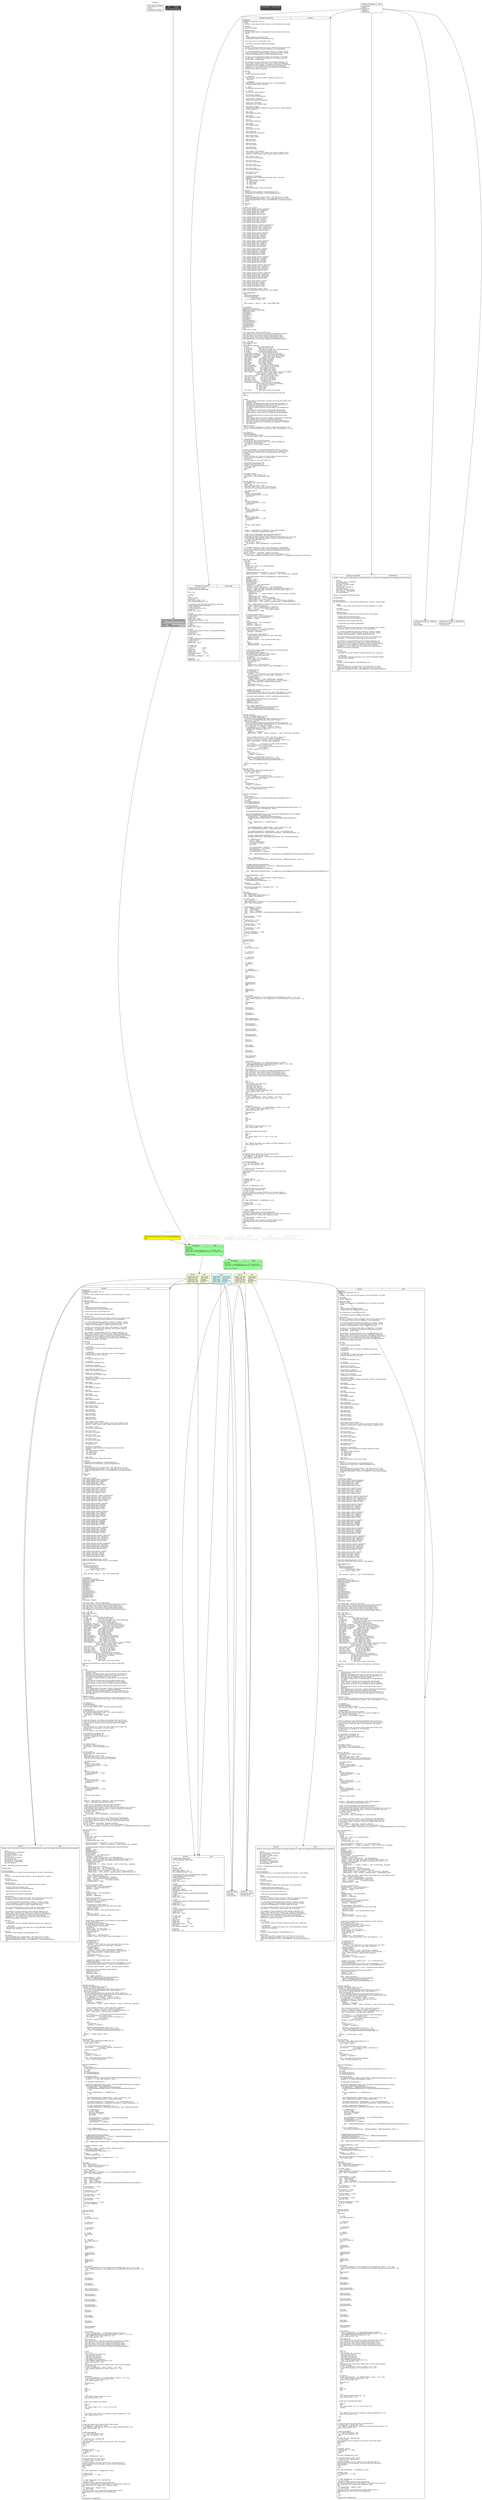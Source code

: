 digraph structs {
  node [shape=record,fontsize=11];
  rankdir="TB";
  subgraph cluster_0 {
    color=gray80;
    label = "legend\l";
    legend_node [label="{{type:subtype|id/name}|content\l|metadata from config\l}"]
  }
  _50ed [fillcolor="white", style="filled,rounded", label="{{obj:blob|50ed}|\`git\-draw\`\ draws\ nearly\ the\ full\ content\ of\ a\ tiny\ git\ repository\ as\ a\ graph\.\ For\ example\ after\ the\ following\ few\ git\ commands\l\l\	git\ init\l\	echo\ \'hello\ world\'\ \>\ greeting\.txt\l\	git\ add\ greeting\.txt\l\	git\ commit\ \-m\ \'initial\ commit\'\l\	git\ tag\ R1\ \-m\ R1\l\	echo\ \'bye\ bye\'\ \>\ parting\.txt\l\	git\ add\ parting\.txt\l\	git\ commit\ \-m\ \'added\ parting\'\l\	echo\ \'welcome\'\ \>\ greeting\.txt\l\	git\ add\ greeting\.txt\l\l\`git\-draw\`\ will\ display\ the\ following\ image\l\l\[\[example\.png\]\]\l\l\#\#\ Documentation\lThe\ text\ provided\ here\ is\ a\ copy\ of\ the\ documentation\ the\ \`git\-draw\`\ script\ contains\.\l\l\	NAME\l\	\ \ git\-draw\ \-\ draws\ nearly\ the\ full\ content\ of\ a\ tiny\ git\ repository\ as\ a\ graph\l\l\	SYNOPSIS\l\	\ \ git\-draw\ \[OPTION\]\.\.\.\l\l\	PREREQUISITES\l\	\ \ You\ don\'t\ need\ all\ of\ these\ if\ you\ use\ git\-draw\ with\ certain\ options\.\l\l\	\ \ \-\ graphviz\ \(http\:\/\/www\.graphviz\.org\/\)\l\	\ \ \-\ imagemagick\ \(http\:\/\/www\.imagemagick\.org\)\l\l\	\ \ If\ you\ have\ apt\ you\ can\ install\ these\ with\:\l\l\	\ \ \ \ sudo\ apt\-get\ install\ graphviz\ imagemagick\l\l\	DESCRIPTION\l\	\ \ git\-draw\ is\ composed\ of\ three\ main\ steps\,\ where\ the\ 2nd\ and\ 3rd\ are\ just\ for\l\	\ \ convenience\ and\ are\ not\ part\ of\ git\-draw\'s\ core\ responsibility\.\l\l\	\ \ 1\)\ A\ \.dot\ file\ describing\ the\ repository\'s\ content\ as\ a\ graph\ is\ created\.\l\	\ \ 2\)\ dot\ \(see\ graphviz\)\ is\ called\ to\ produce\ an\ image\ out\ of\ that\ \.dot\ file\.\l\	\ \ 3\)\ display\ \(see\ imagemagick\)\ is\ called\ to\ display\ that\ image\.\l\l\	\ \ The\ current\ working\ directory\ must\ be\ at\ the\ root\ of\ the\ working\ tree\ of\l\	\ \ your\ project\,\ i\.e\.\ the\ directory\ which\ contains\ the\ \.git\ directory\.\l\l\	\ \ The\ intention\ is\ to\ help\ learning\ Git\'s\ basic\ concepts\ \(references\,\ Git\l\	\ \ objects\,\ SHA\-1\ checksum\ over\ content\ as\ id\)\.\ Virtually\ all\ information\l\	\ \ concerning\ Git\'s\ basic\ concepts\ is\ contained\ in\ the\ drawing\.\ Thus\ git\-draw\l\	\ \ is\ aimed\ at\ tiny\ toy\ Git\ repositories\ and\ at\ users\ with\ an\ engineer\l\	\ \ background\,\ i\.e\.\ users\ which\ are\ not\ scared\ off\ by\ terms\ like\ checksum\,\l\	\ \ references\ aka\ pointers\ and\ graphs\.\l\l\	OPTIONS\l\	\ \ \-p\,\ \-\-print\-only\l\	\ \ \ \ Only\ prints\ the\ \.dot\ file\ to\ STDOUT\.\ Mutually\ exclusive\ with\ \-\-image\-only\.\l\l\	\ \ \-i\,\ \-\-image\-only\l\	\ \ \ \ Only\ generates\ an\ image\ of\ the\ graph\,\ and\ a\ \.dot\ file\ beforehand\.\ Mutually\l\	\ \ \ \ exclusive\ with\ \-\-print\-only\.\l\l\	AUTHOR\l\	\ \ Written\ by\ Florian\ Kaufmann\ \<sensorflo\@gmail\.com\>\l\l\	COPYRIGHT\l\	\ \ Florian\ Kaufmann\ 2014\.\ License\ GPLv3\+\:\ GNU\ GPL\ version\ 3\ or\ later\l\	\ \ \<http\:\/\/gnu\.org\/licenses\/gpl\.html\>\.\ This\ is\ free\ software\:\ you\ are\ free\ to\l\	\ \ change\ and\ redistribute\ it\.\ There\ is\ NO\ WARRANTY\,\ to\ the\ extent\ permitted\ by\l\	\ \ law\.\l}"]  _9daa [fillcolor="white", style="filled,rounded", label="{{obj:blob|9daa}|\.DS\_Store\lnode\_modules\l}"]  _bc19 [fillcolor="white", style="filled,rounded", label="{{obj:blob|bc19}|\`git\-draw\`\ draws\ nearly\ the\ full\ content\ of\ a\ tiny\ git\ repository\ as\ a\ graph\.\ For\ example\ after\ the\ following\ few\ git\ commands\l\l\	git\ init\l\	echo\ \'hello\ world\'\ \>\ greeting\.txt\l\	git\ add\ greeting\.txt\l\	git\ commit\ \-m\ \'initial\ commit\'\l\	git\ tag\ R1\ \-m\ R1\l\	echo\ \'bye\ bye\'\ \>\ parting\.txt\l\	git\ add\ parting\.txt\l\	git\ commit\ \-m\ \'added\ parting\'\l\	echo\ \'welcome\'\ \>\ greeting\.txt\l\	git\ add\ greeting\.txt\l\l\`git\-draw\`\ will\ display\ the\ following\ image\l\l\[\[example\.png\]\]\l\l\#\#\ Documentation\lThe\ text\ provided\ here\ is\ a\ copy\ of\ the\ documentation\ the\ \`git\-draw\`\ script\ contains\.\l\l\	NAME\l\	\ \ git\-draw\ \-\ draws\ nearly\ the\ full\ content\ of\ a\ tiny\ git\ repository\ as\ a\ graph\l\	\l\	SYNOPSIS\l\	\ \ git\-draw\ \[OPTION\]\.\.\.\l\	\l\	PREREQUISITES\l\	\ \ You\ don\'t\ need\ all\ of\ these\ if\ you\ use\ git\-draw\ with\ certain\ options\.\l\	\l\	\ \ \-\ graphviz\ \(http\:\/\/www\.graphviz\.org\/\)\l\	\ \ \-\ imagemagick\ \(http\:\/\/www\.imagemagick\.org\)\l\	\l\	\ \ If\ you\ have\ apt\ you\ can\ install\ these\ with\:\l\	\l\	\ \ \ \ sudo\ apt\-get\ install\ graphviz\ imagemagick\l\	\l\	DESCRIPTION\l\	\ \ git\-draw\ is\ composed\ of\ three\ main\ steps\,\ where\ the\ 2nd\ and\ 3rd\ are\ just\ for\l\	\ \ convenience\ and\ are\ not\ part\ of\ git\-draw\'s\ core\ responsibility\.\l\	\l\	\ \ 1\)\ A\ \.dot\ file\ describing\ the\ repository\'s\ content\ as\ a\ graph\ is\ created\.\l\	\ \ 2\)\ dot\ \(see\ graphviz\)\ is\ called\ to\ produce\ an\ image\ out\ of\ that\ \.dot\ file\.\l\	\ \ 3\)\ display\ \(see\ imagemagick\)\ is\ called\ to\ display\ that\ image\.\l\	\l\	\ \ The\ current\ working\ directory\ must\ be\ at\ the\ root\ of\ the\ working\ tree\ of\l\	\ \ your\ project\,\ i\.e\.\ the\ directory\ which\ contains\ the\ \.git\ directory\.\l\	\l\	\ \ The\ intention\ is\ to\ help\ learning\ Git\'s\ basic\ concepts\ \(references\,\ Git\l\	\ \ objects\,\ SHA\-1\ checksum\ over\ content\ as\ id\)\.\ Virtually\ all\ information\l\	\ \ concerning\ Git\'s\ basic\ concepts\ is\ contained\ in\ the\ drawing\.\ Thus\ git\-draw\l\	\ \ is\ aimed\ at\ tiny\ toy\ Git\ repositories\ and\ at\ users\ with\ an\ engineer\l\	\ \ background\,\ i\.e\.\ users\ which\ are\ not\ scared\ off\ by\ terms\ like\ checksum\,\l\	\ \ references\ aka\ pointers\ and\ graphs\.\l\	\l\	OPTIONS\l\	\ \ \-p\,\ \-\-print\-only\l\	\ \ \ \ Only\ prints\ the\ \.dot\ file\ to\ STDOUT\.\ Mutually\ exclusive\ with\ \-\-image\-only\.\l\	\l\	\ \ \-i\,\ \-\-image\-only\l\	\ \ \ \ Only\ generates\ an\ image\ of\ the\ graph\,\ and\ a\ \.dot\ file\ beforehand\.\ Mutually\l\	\ \ \ \ exclusive\ with\ \-\-print\-only\.\l\	\l\	AUTHOR\l\	\ \ Written\ by\ Florian\ Kaufmann\ \<sensorflo\@gmail\.com\>\l\	\l\	COPYRIGHT\l\	\ \ Florian\ Kaufmann\ 2014\.\ License\ GPLv3\+\:\ GNU\ GPL\ version\ 3\ or\ later\l\	\ \ \<http\:\/\/gnu\.org\/licenses\/gpl\.html\>\.\ This\ is\ free\ software\:\ you\ are\ free\ to\l\	\ \ change\ and\ redistribute\ it\.\ There\ is\ NO\ WARRANTY\,\ to\ the\ extent\ permitted\ by\l\	\ \ law\.\l}"]  _c067 [fillcolor="lightyellow", style="filled,rounded", label="{{obj:tree|c067}|100644\ blob\ b04a\	\.editorconfig\l100644\ blob\ db71\	\.gitattributes\l100644\ blob\ 9daa\	\.gitignore\l100644\ blob\ 50ed\	README\.md\l100755\ blob\ c3df\	git\-draw\l}"]  _c067 -> _b04a
  _c067 -> _db71
  _c067 -> _9daa
  _c067 -> _50ed
  _c067 -> _c3df
  _caf0 [fillcolor="lightyellow", style="filled,rounded", label="{{obj:tree|caf0}|100644\ blob\ b04a\	\.editorconfig\l100644\ blob\ db71\	\.gitattributes\l100644\ blob\ 9daa\	\.gitignore\l100644\ blob\ bc19\	README\.md\l100755\ blob\ fb9f\	git\-draw\l}"]  _caf0 -> _b04a
  _caf0 -> _db71
  _caf0 -> _9daa
  _caf0 -> _bc19
  _caf0 -> _fb9f
  _fb9f [fillcolor="white", style="filled,rounded", label="{{obj:blob|fb9f}|\#\!\/bin\/bash\l\#SPDX\-License\-Identifier\:\ GPL\-3\.0\ \l\#\ NAME\l\#\ \ \ git\-draw\ \-\ draws\ nearly\ the\ full\ content\ of\ a\ tiny\ git\ repository\ as\ a\ graph\l\#\ \l\#\ SYNOPSIS\l\#\ \ \ git\-draw\ \[OPTION\]\.\.\.\l\#\l\#\ PREREQUISITES\l\#\ \ \ You\ don\'t\ need\ graphviz\ or\ imagemagick\ if\ you\ use\ git\-draw\ with\ certain\l\#\ \ \ options\.\l\#\l\#\ \ \ \-\ perl\l\#\ \ \ \-\ graphviz\ \(http\:\/\/www\.graphviz\.org\/\)\l\#\ \ \ \-\ imagemagick\ \(http\:\/\/www\.imagemagick\.org\)\l\#\l\#\ \ \ If\ you\ have\ apt\ you\ can\ install\ these\ with\:\l\#\l\#\ \ \ \ \ sudo\ apt\-get\ install\ perl\ graphviz\ imagemagick\l\#\l\#\ DESCRIPTION\l\#\ \ \ git\-draw\ is\ composed\ of\ three\ main\ steps\,\ where\ the\ 2nd\ and\ 3rd\ are\ just\l\#\ \ \ for\ convenience\ and\ are\ not\ part\ of\ git\-draw\'s\ core\ responsibility\.\l\#\l\#\ \ \ 1\)\ A\ \.dot\ file\ describing\ the\ repository\'s\ content\ as\ a\ graph\ is\ created\.\l\#\ \ \ 2\)\ dot\ \(see\ graphviz\)\ is\ called\ to\ produce\ an\ image\ out\ of\ that\ \.dot\ file\.\l\#\ \ \ 3\)\ display\ \(see\ imagemagick\)\ is\ called\ to\ display\ that\ image\.\l\#\l\#\ \ \ As\ long\ as\ you\ run\ git\-draw\ from\ within\ a\ git\ repository\,\ it\ will\ graph\l\#\ \ \ the\ repository\.\ \ \ An\ alternate\ git\ repository\ can\ be\ chosen\ using\ the\ \l\#\ \ \ \-\-git\-dir\ and\/or\ \-\-work\-dir\ flags\.\l\#\l\#\ \ \ The\ intention\ is\ to\ help\ learning\ Git\'s\ basic\ concepts\ \(references\,\ Git\l\#\ \ \ objects\,\ SHA\-1\ checksum\ over\ content\ as\ id\)\.\ Virtually\ all\ information\l\#\ \ \ concerning\ Git\'s\ basic\ concepts\ is\ contained\ in\ the\ drawing\.\ Thus\ git\-draw\l\#\ \ \ is\ aimed\ at\ tiny\ toy\ Git\ repositories\ and\ at\ users\ with\ an\ engineer\l\#\ \ \ background\,\ i\.e\.\ users\ which\ are\ not\ scared\ off\ by\ terms\ like\ checksum\,\l\#\ \ \ references\ aka\ pointers\ and\ graphs\.\l\#\l\#\ OPTIONS\l\#\ \ \ \-h\,\ \-\-help\l\#\ \ \ \ \ Prints\ a\ help\ message\ and\ exits\.\l\#\l\#\ \ \ \-p\,\ \-\-print\-only\l\#\ \ \ \ \ Only\ prints\ the\ \.dot\ file\ to\ STDOUT\.\ Mutually\ exclusive\ with\l\#\ \ \ \ \ \-\-image\-only\.\l\#\l\#\ \ \ \-i\,\ \-\-image\-only\l\#\ \ \ \ \ Only\ generates\ an\ image\ of\ the\ graph\,\ and\ a\ \.dot\ file\ beforehand\.\l\#\ \ \ \ \ Mutually\ exclusive\ with\ \-\-print\-only\.\l\#\l\#\ \ \ \-g\,\ \-\-git\-dir\l\#\ \ \ \ \ Git\ repository\ directory\ to\ use\l\#\l\#\ \ \ \-w\,\ \-\-work\-dir\ \ \ \ \l\#\ \ \ \ \ Top\ level\ git\ working\ directory\l\#\l\#\ \ \ \-\-dot\-filename\ \<filename\>\l\#\ \ \ \ \ Name\ of\ the\ dot\ file\ to\ generate\l\#\l\#\ \ \ \-\-image\-filename\ \<filename\>\l\#\ \ \ \ \ Name\ of\ the\ image\ file\ to\ generate\l\#\l\#\ \ \ \-\-display\-cmd\ \<command\>\l\#\ \ \ \ \ Command\ to\ use\ to\ display\ image\l\#\l\#\ \ \ \-\-sha1\-length\ \<length\>\l\#\ \ \ \ \ Number\ of\ sha1\ digits\ to\ display\ in\ the\ graph\.\ Must\ be\ a\ number\ between\l\#\ \ \ \ \ 4\ and\ 40\ inclusive\.\l\#\l\#\ \ \ \-\-hide\-legend\l\#\ \ \ \ \ Don\'t\ display\ the\ legend\l\#\l\#\ \ \ \-\-hide\-objects\l\#\ \ \ \ \ Don\'t\ display\ git\ objects\l\#\l\#\ \ \ \-\-hide\-refs\l\#\ \ \ \ \ Don\'t\ display\ references\l\#\l\#\ \ \ \-\-hide\-reflogs\l\#\ \ \ \ \ Don\'t\ display\ reflogs\l\#\l\#\ \ \ \-\-hide\-index\l\#\ \ \ \ \ Don\'t\ display\ the\ index\l\#\l\#\ \ \ \-\-hide\-workingtree\l\#\ \ \ \ \ Don\'t\ display\ the\ working\ tree\l\#\l\#\ \ \ \-\-hide\-commitcontent\l\#\ \ \ \ \ Hide\ commit\ content\l\#\l\#\ \ \ \-\-hide\-tagcontent\l\#\ \ \ \ \ Hide\ tag\ content\l\#\l\#\ \ \ \-\-hide\-treecontent\l\#\ \ \ \ \ Hide\ tree\ content\l\#\l\#\ \ \ \-\-hide\-blobcontent\l\#\ \ \ \ \ Hide\ blob\ content\l\#\l\#\ \ \ \-\-color\-scheme\ \<color\ scheme\>\l\#\ \ \ \ \ Choose\ color\ scheme\.\ \<color\ scheme\>\ can\ be\ one\ of\:\ default\,\ set312\,\l\#\ \ \ \ \ spectral11\,\ blues9\,\ brbg11\,\ bupu9\,\ dark28\,\ paired12\,\ pastel19\,\ set19\l\#\l\#\ \ \ \-\-color\-commit\ \<color\>\l\#\ \ \ \ \ Set\ color\ for\ commit\ objects\l\#\l\#\ \ \ \-\-color\-tag\ \<color\>\l\#\ \ \ \ \ Set\ color\ for\ tag\ objects\l\#\l\#\ \ \ \-\-color\-tree\ \<color\>\l\#\ \ \ \ \ Set\ color\ for\ tree\ objects\ \l\#\l\#\ \ \ \-\-color\-blob\ \<color\>\l\#\ \ \ \ \ Set\ color\ for\ blob\ objects\l\#\l\#\ \ \ \-\-color\-default\ \<color\>\l\#\ \ \ \ \ Set\ default\ color\l\#\l\#\ \ \ \-\-orientation\ \<orientation\>\l\#\ \ \ \ \ Change\ the\ layout\ orientation\ of\ the\ graph\.\ Must\ be\ one\ of\ the\l\#\ \ \ \ \ following\:\l\#\ \ \ \ \ \ \ TB\ \ top\ to\ bottom\,\ the\ default\l\#\ \ \ \ \ \ \ BT\ \ bottom\ to\ top\l\#\ \ \ \ \ \ \ LR\ \ left\ to\ right\l\#\ \ \ \ \ \ \ RL\ \ right\ to\ left\l\#\l\#\ \ \ \-\-title\ \<text\>\l\#\ \ \ \ \ Adds\ the\ given\ text\ as\ title\ to\ the\ drawing\l\#\l\#\ AUTHOR\l\#\ \ \ Written\ by\ Florian\ Kaufmann\ \<sensorflo\@gmail\.com\>\l\#\ \ \ Modifications\ by\ Nathan\ Doss\ \<nathan\.doss\@gmail\.com\>\l\#\l\#\ COPYRIGHT\l\#\ \ \ Florian\ Kaufmann\ 2014\.\ License\ GPLv3\+\:\ GNU\ GPL\ version\ 3\ or\ later\l\#\ \ \ \<http\:\/\/gnu\.org\/licenses\/gpl\.html\>\.\ This\ is\ free\ software\:\ you\ are\ free\ to\l\#\ \ \ change\ and\ redistribute\ it\.\ There\ is\ NO\ WARRANTY\,\ to\ the\ extent\ permitted\l\#\ \ \ by\ law\.\l\#\ \l\#\ SEE\ ALSO\l\#\ \ \ git\(1\)\l\l\#\ define\ color\ schemes\lcolor\_scheme\_default\_commit\=\"palegreen1\"\lcolor\_scheme\_default\_tree\=\"lightyellow\"\lcolor\_scheme\_default\_blob\=\"white\"\lcolor\_scheme\_default\_tag\=\"white\"\lcolor\_scheme\_default\_default\=\"white\"\l\lcolor\_scheme\_set312\_commit\=\"\/set312\/7\"\lcolor\_scheme\_set312\_tree\=\"\/set312\/6\"\lcolor\_scheme\_set312\_blob\=\"\/set312\/3\"\lcolor\_scheme\_set312\_tag\=\"\/set312\/12\"\lcolor\_scheme\_set312\_default\=\"white\"\l\lcolor\_scheme\_spectral11\_commit\=\"\/spectral11\/8\"\lcolor\_scheme\_spectral11\_tree\=\"\/spectral11\/4\"\lcolor\_scheme\_spectral11\_blob\=\"\/spectral11\/10\"\lcolor\_scheme\_spectral11\_tag\=\"\/spectral11\/5\"\lcolor\_scheme\_spectral11\_default\=\"white\"\l\lcolor\_scheme\_blues9\_commit\=\"\/blues9\/3\"\lcolor\_scheme\_blues9\_tree\=\"\/blues9\/5\"\lcolor\_scheme\_blues9\_blob\=\"\/blues9\/7\"\lcolor\_scheme\_blues9\_tag\=\"\/blues9\/2\"\lcolor\_scheme\_blues9\_default\=\"white\"\l\lcolor\_scheme\_brbg11\_commit\=\"\/brbg11\/3\"\lcolor\_scheme\_brbg11\_tree\=\"\/brbg11\/5\"\lcolor\_scheme\_brbg11\_blob\=\"\/brbg11\/7\"\lcolor\_scheme\_brbg11\_tag\=\"\/brbg11\/9\"\lcolor\_scheme\_brbg11\_default\=\"white\"\l\lcolor\_scheme\_bupu9\_commit\=\"\/bupu9\/2\"\lcolor\_scheme\_bupu9\_tree\=\"\/bupu9\/4\"\lcolor\_scheme\_bupu9\_blob\=\"\/bupu9\/6\"\lcolor\_scheme\_bupu9\_tag\=\"\/bupu9\/8\"\lcolor\_scheme\_bupu9\_default\=\"white\"\l\lcolor\_scheme\_dark28\_commit\=\"\/dark28\/5\"\lcolor\_scheme\_dark28\_tree\=\"\/dark28\/2\"\lcolor\_scheme\_dark28\_blob\=\"\/dark28\/3\"\lcolor\_scheme\_dark28\_tag\=\"\/dark28\/6\"\lcolor\_scheme\_dark28\_default\=\"white\"\l\lcolor\_scheme\_paired12\_commit\=\"\/paired12\/3\"\lcolor\_scheme\_paired12\_tree\=\"\/paired12\/1\"\lcolor\_scheme\_paired12\_blob\=\"\/paired12\/7\"\lcolor\_scheme\_paired12\_tag\=\"\/paired12\/11\"\lcolor\_scheme\_paired12\_default\=\"white\"\l\lcolor\_scheme\_pastel19\_commit\=\"\/pastel19\/3\"\lcolor\_scheme\_pastel19\_tree\=\"\/pastel19\/5\"\lcolor\_scheme\_pastel19\_blob\=\"\/pastel19\/4\"\lcolor\_scheme\_pastel19\_tag\=\"\/pastel19\/6\"\lcolor\_scheme\_pastel19\_default\=\"white\"\l\lcolor\_scheme\_set19\_commit\=\"\/set19\/3\"\lcolor\_scheme\_set19\_tree\=\"\/set19\/5\"\lcolor\_scheme\_set19\_blob\=\"\/set19\/2\"\lcolor\_scheme\_set19\_tag\=\"\/set19\/6\"\lcolor\_scheme\_set19\_default\=\"white\"\l\lexport\ GIT\_DIR\=\$\(git\ rev\-parse\ \-\-git\-dir\)\lexport\ GIT\_WORK\_TREE\=\$\(git\ rev\-parse\ \-\-show\-toplevel\)\l\lmake\_imgfilename\(\)\ \{\l\ \ perl\ \-e\ \'\l\ \ \ \ opendir\(DIR\,\$ARGV\[0\]\)\;\l\ \ \ \ foreach\(readdir\(DIR\)\)\ \{\l\	\	\ \ if\ \(\ m\/git\-draw\(\\d\+\)\.png\/\ \)\ \{\l\ \ \ \ \ \ \ \ if\ \(\ \$1\ \>\ \$max\ \)\ \{\ \$max\ \=\ \$1\ \}\;\l\ \ \ \ \ \ \}\l\ \ \ \ \}\l\ \ \ \ print\ \"git\-draw\"\ \.\ \(\$max\+1\)\ \.\ \"\.png\"\'\ \"\$GIT\_WORK\_TREE\"\l\}\l\l\#\ set\ defaults\ldotfilename\=git\-draw\.dot\limgfilename\=\$\(make\_imgfilename\)\ldisplaycmd\=display\lsha1length\=4\lshowlegend\=1\lshowobjects\=1\lshowrefs\=1\lshowreflogs\=1\lshowindex\=1\lshowworkingtree\=1\lshowcommitcontent\=1\lshowtreecontent\=1\lshowtagcontent\=1\lshowblobcontent\=1\lorientation\=\"TB\"\ltitle\=\lcolorscheme\=\"default\"\l\l\#\ set\ colors\ \(hack\ \.\.\.\ got\ to\ be\ a\ better\ way\)\lcolor\_commit\=\$\(eval\ \"echo\ \\\$\{color\_scheme\_\$\{colorscheme\}\_commit\}\"\)\lcolor\_tag\=\$\(eval\ \"echo\ \\\$\{color\_scheme\_\$\{colorscheme\}\_tag\}\"\)\lcolor\_tree\=\$\(eval\ \"echo\ \\\$\{color\_scheme\_\$\{colorscheme\}\_tree\}\"\)\lcolor\_blob\=\$\(eval\ \"echo\ \\\$\{color\_scheme\_\$\{colorscheme\}\_blob\}\"\)\lcolor\_default\=\$\(eval\ \"echo\ \\\$\{color\_scheme\_\$\{colorscheme\}\_default\}\"\)\l\l\#\ \$1\ \=\ exit\ code\lprint\_usage\_and\_exit\(\)\ \{\l\ \ cat\ \<\<EOF\lUsage\:\ git\-draw\ \[options\]\l\ \ \-h\|\-\-help\ \ \ \ \ \ \ \ \ \ \ \ \ \ \ \ \ \ \ \ \ \ Print\ help\ message\ \&\ exit\l\ \ \-p\|\-\-print\-only\ \ \ \ \ \ \ \ \ \ \ \ \ \ \ \ Only\ print\ \.dot\ to\ stdout\l\ \ \-i\|\-\-image\-only\ \ \ \ \ \ \ \ \ \ \ \ \ \ \ \ Only\ create\ an\ image\,\ and\ a\ \.dot\ file\ beforehand\l\ \ \-g\|\-\-git\-dir\ \ \ \ \ \ \ \ \ \ \ \ \ \ \ \ \ \ \ Git\ repository\ directory\ to\ use\l\ \ \-w\|\-\-work\-dir\ \ \ \ \ \ \ \ \ \ \ \ \ \ \ \ \ \ Top\ level\ git\ working\ directory\l\ \ \-\-dot\-filename\ \<filename\>\ \ \ \ \ \ Name\ of\ the\ dot\ file\ to\ generate\l\ \ \-\-image\-filename\ \<filename\>\ \ \ \ Name\ of\ the\ image\ file\ to\ generate\l\ \ \-\-display\-cmd\ \<command\>\ \ \ \ \ \ \ \ Command\ to\ use\ to\ display\ image\l\ \ \-\-sha1\-length\ \<length\>\ \ \ \ \ \ \ \ \ Number\ of\ sha1\ digits\ to\ display\l\ \ \-\-hide\-legend\ \ \ \ \ \ \ \ \ \ \ \ \ \ \ \ \ \ Don\'t\ display\ the\ legend\l\ \ \-\-hide\-objects\ \ \ \ \ \ \ \ \ \ \ \ \ \ \ \ \ Don\'t\ display\ git\ objects\l\ \ \-\-hide\-refs\ \ \ \ \ \ \ \ \ \ \ \ \ \ \ \ \ \ \ \ Don\'t\ display\ references\l\ \ \-\-hide\-reflogs\ \ \ \ \ \ \ \ \ \ \ \ \ \ \ \ \ Don\'t\ display\ reflogs\l\ \ \-\-hide\-index\ \ \ \ \ \ \ \ \ \ \ \ \ \ \ \ \ \ \ Don\'t\ display\ the\ index\l\ \ \-\-hide\-workingtree\ \ \ \ \ \ \ \ \ \ \ \ \ Don\'t\ display\ the\ working\ tree\l\ \ \-\-hide\-commitcontent\ \ \ \ \ \ \ \ \ \ \ Don\'t\ display\ commit\ content\l\ \ \-\-hide\-tagcontent\ \ \ \ \ \ \ \ \ \ \ \ \ \ Don\'t\ display\ tag\ content\l\ \ \-\-hide\-treecontent\ \ \ \ \ \ \ \ \ \ \ \ \ Don\'t\ display\ tree\ content\l\ \ \-\-hide\-blobcontent\ \ \ \ \ \ \ \ \ \ \ \ \ Don\'t\ display\ blob\ content\l\ \ \-\-color\-scheme\ \<color\ scheme\>\ \ Choose\ color\ scheme\.\ Can\ be\ one\ of\:\ default\,\l\ \ \ \ \ \ \ \ \ \ \ \ \ \ \ \ \ \ \ \ \ \ \ \ \ \ \ \ \ \ \ \ \ set312\,\ spectral11\,\ blues9\,\ brbg11\,\ bupu9\,\l\ \ \ \ \ \ \ \ \ \ \ \ \ \ \ \ \ \ \ \ \ \ \ \ \ \ \ \ \ \ \ \ \ dark28\,\ paired12\,\ pastel19\,\ set19\l\ \ \-\-color\-commit\ \<color\>\ \ \ \ \ \ \ \ \ Set\ color\ for\ commit\ objects\l\ \ \-\-color\-tag\ \<color\>\ \ \ \ \ \ \ \ \ \ \ \ Set\ color\ for\ tag\ objects\l\ \ \-\-color\-tree\ \<color\>\ \ \ \ \ \ \ \ \ \ \ Set\ color\ for\ tree\ objects\l\ \ \-\-color\-blob\ \<color\>\ \ \ \ \ \ \ \ \ \ \ Set\ color\ for\ blob\ objects\l\ \ \-\-color\-default\ \<color\>\ \ \ \ \ \ \ \ Set\ default\ color\l\ \ \-\-orientation\ \<orientation\>\ \ \ \ Change\ the\ graph\ orientation\.\l\ \ \ \ \ \ \ \ \ \ \ \ \ \ \ \ \ \ \ \ \ \ \ \ \ \ \ \ \ \ \ \ \ \<orientation\>\ must\ be\ one\ of\ the\ following\:\l\ \ \ \ \ \ \ \ \ \ \ \ \ \ \ \ \ \ \ \ \ \ \ \ \ \ \ \ \ \ \ \ \ TB\ \ top\ to\ bottom\,\ the\ default\l\ \ \ \ \ \ \ \ \ \ \ \ \ \ \ \ \ \ \ \ \ \ \ \ \ \ \ \ \ \ \ \ \ BT\ \ bottom\ to\ top\l\ \ \ \ \ \ \ \ \ \ \ \ \ \ \ \ \ \ \ \ \ \ \ \ \ \ \ \ \ \ \ \ \ LR\ \ left\ to\ right\l\ \ \ \ \ \ \ \ \ \ \ \ \ \ \ \ \ \ \ \ \ \ \ \ \ \ \ \ \ \ \ \ \ RL\ \ right\ to\ left\l\ \ \-\-title\ \<text\>\ \ \ \ \ \ \ \ \ \ \ \ \ \ \ \ \ Add\ \<text\>\ as\ title\ to\ the\ drawing\l\lThe\ primary\ documentation\ is\ at\ the\ top\ of\ the\ git\-draw\ script\ itself\.\lEOF\l\ \ exit\ \"\$1\"\l\}\l\l\#\ TODO\l\#\ \ \ \-\ \ Layout\ graph\ so\ commit\ DAG\ is\ top\-down\ and\ on\ the\ left\,\ probably\ using\l\#\ \ \ \ \ \ graphviz\'s\ ranks\.\l\#\ \ \ \-\ \ Optionally\ use\ temporary\ files\ which\ the\ user\ does\ not\ directly\ see\l\#\ \ \ \-\ \ Optionally\ omit\ drawing\ the\ content\ of\ all\/certain\ objects\/refs\ so\ a\l\#\ \ \ \ \ \ bit\ larger\ than\ tiny\ repositories\ still\ draw\ usefully\.\l\#\ \ \ \-\ \ tree\ objects\ \/\ reflogs\ shall\ fan\ out\ graph\ edges\ at\ corresponding\ line\l\#\ \ \ \ \ \ in\ content\l\#\ \ \ \-\ \ Amend\ type\ cell\ \(top\ left\)\ and\ id\ cell\ \(top\ right\)\ with\ the\ prefix\l\#\ \ \ \ \ \ \'type\=\'\ and\ \'id\=\'\ to\ be\ very\ clear\.\ Optionally\ turn\ off\ with\ options\.\l\#\ \ \ \-\ \ Provide\ options\ to\ choose\ the\ tool\ to\ display\ the\ image\ outputted\ by\l\#\ \ \ \ \ \ dot\.\l\#\ \ \ \-\ \ Read\ gitrepository\-layou\(1\)\ to\ find\ out\ more\ things\ which\ could\ be\l\#\ \ \ \ \ \ displayed\l\#\ \ \ \-\ \ Draw\ multiple\ repos\ in\ one\ image\.\ Usefull\ to\ demonstrate\ distributed\ git\.\l\#\ \ \ \-\ \ Draw\ packed\ objects\ and\ refs\ in\ a\ subgraph\ respectively\.\l\#\ \ \ \-\ \ Allow\ that\ the\ current\ working\ directory\ can\ be\ any\ subdirectory\ of\ a\l\#\ \ \ \ \ \ git\ project\.\ Similarly\,\ allow\ to\ specify\ the\ git\ repository\ via\ command\l\#\ \ \ \ \ \ line\ arguments\.\l\labbreviate\_sha1\(\)\ \{\l\ \ \#\ BUG\:\ in\ a\ blob\ or\ commit\-msg\,\ would\ also\ replace\ what\ looks\ like\ a\ sha1\l\ \ perl\ \-pe\ \'s\/\(\[0\-9a\-f\]\{40\}\)\/substr\(\`git\ rev\-parse\ \-\-short\=\'\$sha1length\'\ \$1\`\,0\,\-1\)\/eg\'\l\}\l\lls\_all\_objects\(\)\ \{\l\ \ \#\ unpacked\ objects\l\ \ find\ \"\$GIT\_DIR\"\/objects\/\ \-type\ f\ \|\l\ \ \ \ perl\ \-ne\ \'print\ \"\$1\$2\\n\"\ if\ m\@\^\.\*\/\(\[a\-f0\-9\]\{2\}\)\/\(\[a\-f0\-9\]\{38\}\)\@\'\ \l\l\ \ \#\ packed\ objects\l\ \ \#\ note\ that\ the\ \.idx\ is\ not\ always\ present\l\ \ find\ \"\$GIT\_DIR\"\/objects\/pack\/\ \-iname\ \'\*\.idx\'\ \|\ while\ read\ idxfile\;\ do\l\ \ \ \ cat\ \"\$idxfile\"\ \|\ git\ show\-index\ \|\l\ \ \ \ \ \ perl\ \-pe\ \'s\@\^\.\*\?\(\[a\-f0\-9\]\{40\}\)\.\*\$\@\$1\@\'\l\ \ done\l\}\l\l\#\ Prints\ all\ references\,\ one\ null\-character\ delimited\ \'line\'\ per\ ref\.\ Each\l\#\ \'line\'\ starts\ with\ the\ name\ of\ the\ ref\,\ followed\ by\ space\,\ followed\ by\ the\l\#\ conent\ of\ the\ ref\,\ which\ can\ consist\ of\ any\ characters\,\ most\ notably\l\#\ newlines\.\lls\_all\_refs\(\)\ \{\l\ \ \#\ print\ all\ normal\ refs\.\ \'git\ show\-ref\'\ prints\ referee\ and\ ref\ name\ in\ the\l\ \ \#\ wrong\ order\ for\ our\ purpose\,\ so\ swap\ the\ order\l\ \ git\ show\-ref\ \|\l\ \ \ \ perl\ \-pe\ \'chomp\;\ s\/\^\(\\S\+\)\\s\*\(\\S\*\)\$\/\$2\ \$1\\0\/\'\l\l\ \ \#\ print\ HEAD\ and\ all\ special\ refs\l\ \ for\ special\_ref\ in\ \.git\/\*HEAD\ \;\ do\l\ \ \ \ printf\ \"\%s\"\ \"\$\(basename\ \"\$special\_ref\"\)\ \"\l\ \ \ \ cat\ \"\$special\_ref\"\l\ \ \ \ printf\ \"\\0\"\l\ \ done\l\}\l\lls\_all\_objects\_short\(\)\ \{\l\ \ ls\_all\_objects\ \|\ while\ read\ sha1\;\ do\l\ \ \ \ git\ rev\-parse\ \-\-short\=\$sha1length\ \"\$sha1\"\l\ \ done\l\}\l\lprint\_dot\_objects\(\)\ \{\l\ \ ls\_all\_objects\_short\ \|\ while\ read\ id\;\ do\l\ \ \ \ dotid\=\"\_\$id\"\l\ \ \ \ object\_type\=\$\(git\ cat\-file\ \-t\ \"\$id\"\)\l\ \ \ \ objcontent\=\$\(git\ cat\-file\ \-p\ \"\$id\"\ \|\ abbreviate\_sha1\ \|\l\ \ \ \ \ \ perl\ \-pe\ \'s\/\(\[\^a\-zA\-Z0\-9\\n\\r\]\)\/\\\\\$1\/g\;\ s\/\(\\r\?\\n\)\?\$\/\\\\l\/\;\'\)\l\l\ \ \ \ case\ \$object\_type\ in\l\ \ \ \ commit\)\l\ \ \ \ \ \ fillcolor\=\"\$color\_commit\"\l\ \ \ \ \ \ if\ \[\ \$showcommitcontent\ \!\=\ 1\ \]\;\ then\l\ \ \ \ \ \ \ \ objcontent\=\"\"\l\ \ \ \ \ \ fi\l\ \ \ \ \ \ \;\;\l\ \ \ \ tag\)\l\ \ \ \ \ \ fillcolor\=\"\$color\_tag\"\l\ \ \ \ \ \ if\ \[\ \$showtagcontent\ \!\=\ 1\ \]\;\ then\l\ \ \ \ \ \ \ \ objcontent\=\"\"\l\ \ \ \ \ \ fi\l\ \ \ \ \ \ \;\;\l\ \ \ \ tree\)\l\ \ \ \ \ \ fillcolor\=\"\$color\_tree\"\l\ \ \ \ \ \ if\ \[\ \$showtreecontent\ \!\=\ 1\ \]\;\ then\l\ \ \ \ \ \ \ \ objcontent\=\"\"\l\ \ \ \ \ \ fi\l\ \ \ \ \ \ \;\;\l\ \ \ \ blob\)\l\ \ \ \ \ \ fillcolor\=\"\$color\_blob\"\l\ \ \ \ \ \ if\ \[\ \$showblobcontent\ \!\=\ 1\ \]\;\ then\l\ \ \ \ \ \ \ \ objcontent\=\"\"\l\ \ \ \ \ \ fi\l\ \ \ \ \ \ \;\;\l\ \ \ \ \*\)\l\ \ \ \ \ \ fillcolor\=\"\$color\_default\"\l\ \ \ \ \ \ \;\;\l\ \ \ \ esac\l\l\ \ \ \ printf\ \%s\ \"\ \ \$dotid\ \[fillcolor\=\\\"\$fillcolor\\\"\,\ style\=\\\"filled\,rounded\\\"\,\ \"\\\l\ \ \ \ \ \ \"label\=\\\"\{\{obj\:\$object\_type\|\$id\}\|\$objcontent\}\\\"\]\"\l\l\ \ \ \ \#\ todo\:\ use\ git\'s\ commands\ to\ extract\ the\ object\ references\l\ \ \ \ \#\ BUG\:\ must\ escape\ stuff\ that\ \.dot\ interprets\ \(\\n\,\\l\,\\l\,\|\,\{\}\,\.\.\.\)\l\ \ \ \ \#\ BUG\(obsolete\ when\ using\ git\'s\ cmds\)\:\ cannot\ deal\ with\ multiple\ sha1\ on\ one\ line\l\ \ \ \ \#\ BUG\(obsolete\ when\ using\ git\'s\ cmds\)\:\ in\ a\ blob\ or\ commit\-msg\,\ would\ also\l\ \ \ \ \#\ \ \ replace\ what\ looks\ like\ a\ sha1\l\ \ \ \ git\ cat\-file\ \-p\ \"\$id\"\ \|\l\ \ \ \ \ \ perl\ \-ne\ \'print\ \"\ \ \'\"\$dotid\"\'\ \-\>\ \_\"\ \.\l\ \ \ \ \ \ \ \ \`git\ rev\-parse\ \-\-short\=\'\$sha1length\'\ \$1\`\ if\ \/\(\[a\-f0\-9\]\{40\}\)\/\'\l\ \ done\l\l\ \ \#\ \-\-no\-reflogs\ is\ used\ and\ \-\-cache\ is\ \_not\_\ used\ because\ at\ the\ beginning\,\l\ \ \#\ it\ is\ easier\ to\ teach\ novices\ the\ concept\ of\ unreachable\ objects\ when\ the\l\ \ \#\ index\ and\ the\ reflogs\ are\ ignored\.\ \ In\ the\ tiny\ repositories\ git\-draw\ aims\l\ \ \#\ at\,\ the\ reflog\l\ \ git\ fsck\ \-\-no\-reflogs\ \-\-unreachable\ \-\-dangling\ 2\>\/dev\/null\ \|\l\ \ \ perl\ \-ne\ \'print\ \"\ \ \_\"\ \.\ substr\(\`git\ rev\-parse\ \-\-short\=\'\$sha1length\'\ \$1\`\,0\,\-1\)\ \.\l\ \ \ \ \ \"\ \[style\=\\\"dotted\,rounded\\\"\,\ fontcolor\=gray\,\ color\=gray\]\\n\"\ if\ \/\^\(\?\:dangling\|unreachable\)\\b\.\*\?\(\[a\-f0\-9\]\{40\}\)\/\'\l\}\l\lprint\_dot\_references\(\)\ \{\l\ \ ls\_all\_refs\ \|\l\ \ \ \ perl\ \-ne\ \'\l\ \ \ \ \ \ BEGIN\ \{\ \$\/\ \=\ \"\\0\"\;\ \}\l\ \ \ \ \ \ chomp\;\l\ \ \ \ \ \ if\ \(m\@\^\(\\S\+\)\ \(\.\*\)\@s\)\ \{\ \#\ \$\_\ contains\ newlines\l\ \ \ \ \ \ \ \ \$currentref\ \=\ \$1\;\l\ \ \ \ \ \ \ \ \{\ local\ \$\/\ \=\ \"\\n\"\;\l\ \ \ \ \ \ \ \ \ \ chomp\(\$referee\_lines\ \=\ \$2\)\;\l\ \ \ \ \ \ \ \ \}\l\ \ \ \ \ \ \ \ \(\$currentref\_quoted\ \=\ \$currentref\)\ \=\~\ s\/\(\[\^a\-zA\-Z0\-9\\n\]\)\/\\\\\$1\/g\;\l\ \ \ \ \ \ \ \ \$dotid\_currentref\ \=\ \"\_\"\ \.\ \(\(\$tmp\ \=\ \$currentref\)\ \=\~\ s\@\(\[\^a\-zA\-Z0\-9\_\]\)\@\_\_\_\@g\,\$tmp\)\;\l\l\ \ \ \ \ \ \ \ \#\ determine\ \$reftype\,\ \$fillcolor\,\ \$configmetadata\,\ \$fontcolorelement\l\ \ \ \ \ \ \ \ \$reftype\ \=\ \"\"\;\l\ \ \ \ \ \ \ \ \$fillcolor\ \=\ \"gray\"\;\l\ \ \ \ \ \ \ \ \$configmetadata\ \=\ \"\"\;\l\ \ \ \ \ \ \ \ \$fontcolorelement\ \=\ \"\"\;\l\ \ \ \ \ \ \ \ \#\ local\ branches\l\ \ \ \ \ \ \ \ if\ \(\$currentref\ \=\~\ m\@\^refs\/heads\/\@\)\ \{\l\ \ \ \ \ \ \ \ \ \ \$reftype\ \=\ \"\:local\ branch\"\;\l\ \ \ \ \ \ \ \ \ \ \(\$currentref\_short\ \=\ \$currentref\)\ \=\~\ s\@\^refs\/heads\/\@\@\;\l\ \ \ \ \ \ \ \ \ \ \$remote\ \=\ substr\(\`git\ config\ \-\-get\ branch\\\\\.\$currentref\_short\\\\\.remote\`\,0\,\-1\)\;\l\ \ \ \ \ \ \ \ \ \ \$merge\ \=\ substr\(\`git\ config\ \-\-get\ branch\\\\\.\$currentref\_short\\\\\.merge\`\,0\,\-1\)\;\l\ \ \ \ \ \ \ \ \ \ if\ \(\$remote\ \&\&\ \$merge\)\ \{\l\ \ \ \ \ \ \ \ \ \ \ \ if\ \(\$remote\ eq\ \"\.\"\)\ \{\l\ \ \ \ \ \ \ \ \ \ \ \ \ \ \$dotid\_merge\ \=\ \"\_\"\ \.\ \(\(\$tmp\ \=\ \$merge\)\ \=\~\ s\@\(\[\^a\-zA\-Z0\-9\_\]\)\@\_\_\_\@g\,\$tmp\)\;\l\ \ \ \ \ \ \ \ \ \ \ \ \}\ else\ \{\l\ \ \ \ \ \ \ \ \ \ \ \ \ \ \$dotid\_merge\_core\ \=\ \$merge\;\l\ \ \ \ \ \ \ \ \ \ \ \ \ \ \$dotid\_merge\_core\ \=\~\ s\@\^refs\/heads\/\@\@\;\l\ \ \ \ \ \ \ \ \ \ \ \ \ \ \$dotid\_merge\_core\ \=\~\ s\@\(\[\^a\-zA\-Z0\-9\_\]\)\@\_\_\_\@g\;\l\ \ \ \ \ \ \ \ \ \ \ \ \ \ \$dotid\_remote\ \=\ \(\(\$tmp\ \=\ \$remote\)\ \=\~\ s\@\(\[\^a\-zA\-Z0\-9\_\]\)\@\_\_\_\@g\,\$tmp\)\;\l\ \ \ \ \ \ \ \ \ \ \ \ \ \ \$dotid\_merge\ \=\ \"\_refs\_\_\_remotes\_\_\_\$\{dotid\_remote\}\_\_\_\$\{dotid\_merge\_core\}\"\;\l\ \ \ \ \ \ \ \ \ \ \ \ \}\l\ \ \ \ \ \ \ \ \ \ \ \ print\ \"\ \ \$dotid\_currentref\ \-\>\ \$dotid\_merge\ \[style\=dotted\,\ color\=gray\,\ fontcolor\=gray\,\ \"\ \.\l\ \ \ \ \ \ \ \ \ \ \ \ \ \ \"label\=\\\"upstream\ branch\\\"\]\\n\"\;\l\ \ \ \ \ \ \ \ \ \ \ \ \$tmp\ \=\ \"remote\ \=\ \$remote\\nmerge\ \=\ \$merge\\n\"\;\l\ \ \ \ \ \ \ \ \ \ \ \ \$tmp\ \=\~\ s\/\(\[\^a\-zA\-Z0\-9\\n\]\)\/\\\\\$1\/g\;\ \#\ quote\ for\ dot\l\ \ \ \ \ \ \ \ \ \ \ \ \$tmp\ \=\~\ s\/\\n\/\\\\l\/g\;\ \ \ \ \ \ \ \ \ \ \ \ \ \ \ \ \#\ \\l\ instead\ \\n\ newline\l\ \ \ \ \ \ \ \ \ \ \ \ \$configmetadata\ \=\ \"\|\$tmp\"\l\ \ \ \ \ \ \ \ \ \ \}\l\ \ \ \ \ \ \ \ \}\l\ \ \ \ \ \ \ \ \#\ remote\ tracking\ branches\l\ \ \ \ \ \ \ \ elsif\ \(\$currentref\ \=\~\ m\@\^refs\/remotes\/\@\)\ \{\l\ \ \ \ \ \ \ \ \ \ \$reftype\ \=\ \"\:remote\ tracking\ branch\"\;\l\ \ \ \ \ \ \ \ \ \ \$fillcolor\ \=\ \"yellow\"\;\l\ \ \ \ \ \ \ \ \}\l\ \ \ \ \ \ \ \ \#\ tags\l\ \ \ \ \ \ \ \ elsif\ \(\$currentref\ \=\~\ m\@\^refs\/tags\/\@\)\ \{\l\ \ \ \ \ \ \ \ \ \ \$reftype\ \=\ \"\:tag\"\;\l\ \ \ \ \ \ \ \ \ \ \$fillcolor\ \=\ \"lightyellow\"\;\l\ \ \ \ \ \ \ \ \}\l\ \ \ \ \ \ \ \ \#\ HEAD\ and\ pseudorefs\l\ \ \ \ \ \ \ \ elsif\ \(\$currentref\ \=\~\ m\/\^\[A\-Z0\-9\_\]\*HEAD\$\/\)\ \{\ \l\ \ \ \ \ \ \ \ \ \ unless\ \(\$currentref\ eq\ \"HEAD\"\)\ \{\l\ \ \ \ \ \ \ \ \ \ \ \ \$reftype\ \=\ \"\:pseudoref\"\;\l\ \ \ \ \ \ \ \ \ \ \}\l\ \ \ \ \ \ \ \ \ \ if\ \(\$currentref\ eq\ \"ORIG\_HEAD\"\)\ \{\l\ \ \ \ \ \ \ \ \ \ \ \ \#\ ORIG\_HEAD\ is\ semantically\ like\ a\ poor\ mans\ reflog\,\l\ \ \ \ \ \ \ \ \ \ \ \ \#\ thus\ same\ colors\l\ \ \ \ \ \ \ \ \ \ \ \ \$fillcolor\=\"white\"\;\l\ \ \ \ \ \ \ \ \ \ \ \ \$fontcolorelement\ \=\ \"color\=gray90\,\ fontcolor\=gray\,\ \"\;\l\ \ \ \ \ \ \ \ \ \ \}\l\ \ \ \ \ \ \ \ \ \ else\ \{\l\ \ \ \ \ \ \ \ \ \ \ \ \$fillcolor\=\"gray30\"\;\l\ \ \ \ \ \ \ \ \ \ \ \ \$fontcolorelement\ \=\ \"fontcolor\=white\,\ \"\;\l\ \ \ \ \ \ \ \ \ \ \}\l\ \ \ \ \ \ \ \ \}\l\l\ \ \ \ \ \ \ \ \#\ print\ dot\ for\ outgoing\ edges\ \(to\ the\ referees\)\ of\ current\ reference\l\ \ \ \ \ \ \ \ my\ \$all\_referees\_exist\ \=\ 1\;\l\ \ \ \ \ \ \ \ my\ \@adorned\_quoted\_referees\ \=\ \(\)\;\l\ \ \ \ \ \ \ \ for\ my\ \$referee\_line\ \(split\(\"\\n\"\,\ \$referee\_lines\)\)\ \{\l\ \ \ \ \ \ \ \ \ \ \#\ Extract\ referee\ from\ referee\ line\.\l\ \ \ \ \ \ \ \ \ \ my\ \$referee\ \=\ \"\"\;\l\ \ \ \ \ \ \ \ \ \ \$referee\_line\ \=\~\ m\/\^\(ref\:\ \)\?\(\\S\+\)\/\;\l\ \ \ \ \ \ \ \ \ \ my\ \$is\_symbolic\_ref\ \=\ \(length\(\$1\)\ \>\ 0\)\;\l\ \ \ \ \ \ \ \ \ \ if\ \(\$is\_symbolic\_ref\)\ \{\l\ \ \ \ \ \ \ \ \ \ \ \ \$referee\ \=\ \$2\;\l\ \ \ \ \ \ \ \ \ \ \}\ else\ \{\l\ \ \ \ \ \ \ \ \ \ \ \ \$referee\_line\ \=\~\ m\/\(\[0\-9a\-f\]\{40\}\)\/\;\l\ \ \ \ \ \ \ \ \ \ \ \ \$referee\ \=\ substr\(\`git\ rev\-parse\ \-\-short\=\'\$sha1length\'\ \$1\`\,\ 0\,\ \-1\)\;\l\ \ \ \ \ \ \ \ \ \ \}\l\l\ \ \ \ \ \ \ \ \ \ \#\ Actually\ print\ dot\l\ \ \ \ \ \ \ \ \ \ my\ \$adornment\ \=\ \"\"\;\l\ \ \ \ \ \ \ \ \ \ my\ \$referee\_exists\ \=\l\ \ \ \ \ \ \ \ \ \ \ \ \ \(\$referee\ \=\~\ m\/\^\[a\-f0\-9\]\+\$\/\)\ \|\|\ \#\ assume\ object\ with\ a\ sha1\ exists\l\ \ \ \ \ \ \ \ \ \ \ \ \ \(0\ \=\=\ system\(\"git\ show\-ref\ \-\-verify\ \-\-quiet\ \-\-\ \$referee\"\)\)\;\l\ \ \ \ \ \ \ \ \ \ if\ \(\$referee\_exists\)\ \{\l\ \ \ \ \ \ \ \ \ \ \ \ my\ \$dotid\_referee\ \=\ \"\_\"\ \.\l\ \ \ \ \ \ \ \ \ \ \ \ \ \ \(\(\$tmp\ \=\ \$referee\)\ \=\~\ s\@\(\[\^a\-zA\-Z0\-9\_\]\)\@\_\_\_\@g\,\$tmp\)\;\l\ \ \ \ \ \ \ \ \ \ \ \ my\ \$attribs\ \=\ \(\$currentref\ eq\ \"ORIG\_HEAD\"\)\ \?\ \"\[color\=gray90\]\"\ \:\ \"\"\;\l\ \ \ \ \ \ \ \ \ \ \ \ print\ \"\ \ \$dotid\_currentref\ \-\>\ \$dotid\_referee\ \$attribs\\n\"\;\l\ \ \ \ \ \ \ \ \ \ \}\ else\ \{\l\ \ \ \ \ \ \ \ \ \ \ \ \$all\_referees\_exist\ \=\ 0\;\l\ \ \ \ \ \ \ \ \ \ \ \ \$adornment\ \=\ \"\ \\\\\<does\ not\ exist\\\\\>\"\;\l\ \ \ \ \ \ \ \ \ \ \}\l\l\ \ \ \ \ \ \ \ \ \ \(\$referee\_line\_quoted\ \=\ \$referee\_line\)\ \=\~\ s\/\(\[\^a\-zA\-Z0\-9\\n\]\)\/\\\\\$1\/g\;\l\ \ \ \ \ \ \ \ \ \ \$referee\_line\_quoted\ \=\~\l\ \ \ \ \ \ \ \ \ \ \ \ s\/\(\[0\-9a\-f\]\{40\}\)\/substr\(\`git\ rev\-parse\ \-\-short\=\'\$sha1length\'\ \$1\`\,0\,\-1\)\/eg\;\l\ \ \ \ \ \ \ \ \ \ push\(\@adorned\_quoted\_referees\,\ \"\$referee\_line\_quoted\$adornment\"\)\;\l\ \ \ \ \ \ \ \ \}\l\ \ \ \ \ \ \ \ my\ \$adorned\_quoted\_referees\ \=\ join\(\"\\\\l\"\,\ \@adorned\_quoted\_referees\)\;\l\l\ \ \ \ \ \ \ \ \#\ print\ dot\ for\ node\ representing\ current\ reference\l\ \ \ \ \ \ \ \ if\ \(\!\$all\_referees\_exist\)\ \{\l\ \ \ \ \ \ \ \ \ \ \$fillcolor\ \=\ \"red\"\;\l\ \ \ \ \ \ \ \ \ \ \$fontcolorelement\ \=\ \"\"\;\l\ \ \ \ \ \ \ \ \}\l\ \ \ \ \ \ \ \ print\ \"\ \ \$dotid\_currentref\ \[\"\ \.\l\ \ \ \ \ \ \ \ \ \ \"style\=filled\,\ fillcolor\=\$fillcolor\,\ \$fontcolorelement\ \"\ \.\l\ \ \ \ \ \ \ \ \ \ \"label\=\\\"\{\{ref\$reftype\|\$currentref\_quoted\}\|\"\ \.\l\ \ \ \ \ \ \ \ \ \ \"\$adorned\_quoted\_referees\\\\l\$configmetadata\}\\\"\]\\n\"\;\l\ \ \ \ \ \ \}\'\l\}\l\lprint\_dot\_ref\_logs\(\)\ \{\l\ \ firstiter\=\"non\-empty\-string\"\ \#\ i\.e\.\ true\l\ \ git\ show\-ref\ \-\-abbrev\=\$sha1length\ \|\l\ \ \ \ \#\ The\ following\ code\ depends\ upon\ HEAD\ being\ the\ last\ in\ the\ list\l\ \ \ \ perl\ \-pe\ \'s\@\^\.\*\?\(\\brefs\/\\S\*\)\$\@\$1\@\;\ END\ \{\ print\ \"HEAD\\n\"\;\}\'\ \|\l\ \ \ \ while\ read\ refname\;\ do\l\ \ \ \ \ \ \#\ work\ around\ the\ problem\ that\ \'git\ reflog\ show\ HEAD\'\ results\ in\ an\l\ \ \ \ \ \ \#\ error\ when\ HEAD\ contains\ refs\/heads\/master\ but\ refs\/heads\/master\ does\l\ \ \ \ \ \ \#\ not\ exist\,\ which\ is\ the\ case\ after\ \'git\ init\'\.\l\ \ \ \ \ \ if\ \[\ \!\ \\\(\ \"\$firstiter\"\ \-a\ \\\(\ \"\$refname\"\ \=\ HEAD\ \\\)\ \\\)\ \]\;\ then\l\ \ \ \ \ \ \ \ \#\ 8eb068f\ master\@\{11\}\:\ commit\:\ tempo\-ext\:\ new\ version\l\ \ \ \ \ \ \ \ git\ reflog\ show\ \"\$refname\"\ \|\ perl\ \-ne\ \'\l\ \ \ \ \ \ \ \ \ \ BEGIN\ \{\l\ \ \ \ \ \ \ \ \ \ \ \ \$refname\ \=\ \"\'\"\$refname\"\'\"\;\l\ \ \ \ \ \ \ \ \ \ \ \ \$dotid\_reflog\ \=\ \"reflog\_\"\ \.\ \(\(\$tmp\ \=\ \$refname\)\ \=\~\ s\@\(\[\^a\-zA\-Z0\-9\_\]\)\@\_\_\_\@g\,\$tmp\)\;\l\ \ \ \ \ \ \ \ \ \ \}\l\ \ \ \ \ \ \ \ \ \ \l\ \ \ \ \ \ \ \ \ \ if\ \(m\/\^\(\[a\-f0\-9\]\+\)\.\*\@\\\{\\d\+\\\}\:\ \(\.\*\?\)\$\/\)\ \{\ \$id\_any\=\$1\;\ \$msg\=\$2\;\ \}\l\ \ \ \ \ \ \ \ \ \ elsif\ \(m\/\^\(\[a\-f0\-9\]\+\)\/\)\ \{\ \$id\_any\=\$1\;\ \$msg\=\"\<lastentry\>\"\;\ \}\l\ \ \ \ \ \ \ \ \ \ \$id\_short\ \=\ substr\(\`git\ rev\-parse\ \-\-short\=\'\$sha1length\'\ \$id\_any\`\,0\,\-1\)\;\l\ \ \ \ \ \ \ \ \ \ print\ \"\ \ \$dotid\_reflog\ \-\>\ \_\$id\_short\ \[color\=gray90\]\\n\"\;\l\ \ \ \ \ \ \ \ \ \ \l\ \ \ \ \ \ \ \ \ \ s\/\^\[a\-f0\-9\]\+\/\/\;\ \ \ \ \ \ \ \ \ \ \ \ \#\ strip\ sha1\;\ \$id\_short\ will\ be\ used\ instead\l\ \ \ \ \ \ \ \ \ \ s\/\(\[\^a\-zA\-Z0\-9\\n\]\)\/\\\\\$1\/g\;\ \#\ quote\ for\ dot\l\ \ \ \ \ \ \ \ \ \ s\/\(\\r\?\\n\)\?\$\/\\\\l\/\;\ \ \ \ \ \ \ \ \ \ \#\ \\l\ instead\ \\n\ newline\,\ and\ ensure\ \\l\ at\l\ \ \ \ \ \ \ \ \ \ \ \ \ \ \ \ \ \ \ \ \ \ \ \ \ \ \ \ \ \ \ \ \ \ \ \ \ \#\ end\ of\ content\l\ \ \ \ \ \ \ \ \ \ \$content\ \=\ \$content\ \.\ \$id\_short\ \.\ \$\_\;\l\ \ \ \ \ \ \ \ \ \ \l\ \ \ \ \ \ \ \ \ \ END\ \{\l\ \ \ \ \ \ \ \ \ \ \ \ if\ \(\$content\ eq\ \"\"\)\ \{\l\ \ \ \ \ \ \ \ \ \ \ \ \ \ \$content\ \=\ \"\\\\\<empty\\\\\>\"\;\l\ \ \ \ \ \ \ \ \ \ \ \ \}\l\ \ \ \ \ \ \ \ \ \ \ \ \$trailing\ \=\ \(substr\(\$content\,\-2\)\ eq\ \"\\\\l\"\)\ \?\ \"\"\ \:\ \"\\\\l\"\;\ \l\ \ \ \ \ \ \ \ \ \ \ \ print\ \"\ \ \$dotid\_reflog\ \[color\=gray90\,\ fontcolor\=gray\,\ \"\ \.\l\ \ \ \ \ \ \ \ \ \ \ \ \ \ \"label\=\\\"\{\{reflog\|logs\/\$refname\}\|\$content\$trailing\}\\\"\]\\n\"\;\l\ \ \ \ \ \ \ \ \ \ \}\'\ \l\ \ \ \ \ \ fi\l\ \ \ \ firstiter\=\"\"\ \#\ empty\ stringt\,\ i\.e\.\ false\l\ \ done\l\}\l\lprint\_dot\_index\(\)\ \{\l\ \ git\ ls\-files\ \-\-stage\ \-\-abbrev\=\$sha1length\ \|\ perl\ \-ne\ \'\l\ \ \ \ if\ \(\/\^\[0\-9\]\+\\s\+\(\[a\-f0\-9\]\+\)\/\)\ \{\l\ \ \ \ \ \ print\ \"\ \ index\ \-\>\ \_\$1\\n\"\;\l\l\ \ \ \ \ \ s\/\(\[\^a\-zA\-Z0\-9\\r\\n\]\)\/\\\\\$1\/g\;\ \#\ quote\ for\ dot\l\ \ \ \ \ \ s\/\(\\r\?\\n\)\?\$\/\\\\l\/\;\ \ \ \ \ \ \ \ \ \ \ \ \#\ \\l\ instead\ \\n\ newline\,\ and\ ensure\ \\l\ at\l\ \ \ \ \ \ \ \ \ \ \ \ \ \ \ \ \ \ \ \ \ \ \ \ \ \ \ \ \ \ \ \ \ \ \ \#\ end\ of\ content\l\ \ \ \ \ \ \$content\ \=\ \$content\ \.\ \$\_\;\l\ \ \ \ \}\l\ \ \ \ END\ \{\l\ \ \ \ \ \ if\ \(\$content\ eq\ \"\"\)\ \{\l\ \ \ \ \ \ \ \ \$content\ \=\ \"\\\\\<empty\\\\\>\"\;\l\ \ \ \ \ \ \}\l\ \ \ \ \ \ print\ \"\ \ index\ \[style\=filled\,\ fillcolor\=lightcyan\,\ \"\ \.\l\ \ \ \ \ \ \ \ \"label\=\\\"\{\{index\}\|\$content\}\\\"\]\\n\"\;\l\ \ \ \ \}\'\l\}\l\lprint\_dot\_workingtree\(\)\ \{\l\ \ perl\ \-e\ \'\l\ \ \ \ \#\!\/usr\/bin\/perl\ \-w\l\ \ \ \ \#\ todo\:\ more\ portable\ by\ not\ relying\ on\ literal\ path\ componenents\ such\ as\ \"\.\"\,\l\ \ \ \ \#\ \"\.\.\"\ and\ \"\/\"\.\l\ \ \ \ use\ strict\;\l\ \ \ \ our\ \%isFqNameIgnored\;\l\ \ \ \ our\ \%isRelNameIgnored\;\l\ \ \ \ \l\ \ \ \ sub\ print\_dot\_for\_dir\ \{\l\ \ \ \ \ \ \ \ my\ \(\$fqParentDirName\,\ \$fqParentDirNameDotId\,\ \$fqParentDirNameQuoted\,\ \$level\)\ \=\ \@\_\;\l\ \ \ \ \ \ \ \ if\ \(\$level\ \>\=\ 2\)\ \{\ print\ \"level\ exeeded\\n\"\;\ return\;\ \}\l\ \ \ \ \l\ \ \ \ \ \ \ \ my\ \$parentDirContentQuoted\ \=\ \"\"\;\l\ \ \ \ \l\ \ \ \ \ \ \ \ opendir\(DIR\,\ \$fqParentDirName\)\ or\ die\ \"cant\ open\ dir\ \$fqParentDirName\ for\ reading\\n\"\;\l\ \ \ \ \ \ \ \ foreach\ my\ \$relFileName\ \(readdir\(DIR\)\)\ \{\l\ \ \ \ \ \ \ \ \ \ \ \ my\ \$fqFileName\ \=\ \"\$fqParentDirName\/\$relFileName\"\;\l\ \ \ \ \ \ \ \ \ \ \ \ if\ \(\$isFqNameIgnored\{\$fqFileName\}\ or\ \$isRelNameIgnored\{\$relFileName\}\)\ \{\l\ \ \ \ \ \ \ \ \ \ \ \ \ \ \ \ next\;\l\ \ \ \ \ \ \ \ \ \ \ \ \}\l\ \ \ \ \ \ \ \ \ \ \ \ if\ \(not\ \(\-f\ \"\$fqFileName\"\ or\ \-d\ \"\$fqFileName\"\)\)\ \{\l\ \ \ \ \ \ \ \ \ \ \ \ \ \ \ \ next\;\l\ \ \ \ \ \ \ \ \ \ \ \ \}\l\ \ \ \ \l\ \ \ \ \ \ \ \ \ \ \ \ \(my\ \$fqFileNameDotId\ \=\ \$fqFileName\)\ \=\~\ s\@\(\[\^a\-zA\-Z0\-9\_\]\)\@\_\_\_\@g\;\l\ \ \ \ \ \ \ \ \ \ \ \ print\ \"\ \ \$fqParentDirNameDotId\ \-\>\ \$fqFileNameDotId\\n\"\;\l\ \ \ \ \l\ \ \ \ \ \ \ \ \ \ \ \ \(my\ \$relFileNameQuoted\ \=\ \$relFileName\)\ \=\~\ s\/\(\[\^a\-zA\-Z0\-9\\n\\r\]\)\/\\\\\$1\/g\;\l\ \ \ \ \ \ \ \ \ \ \ \ \$parentDirContentQuoted\ \=\ \$parentDirContentQuoted\ \.\ \$relFileNameQuoted\ \.\ \"\\\\l\"\;\l\ \ \ \ \l\ \ \ \ \ \ \ \ \ \ \ \ my\ \$sep\ \=\ \$fqParentDirNameQuoted\ \?\ \"\\\\\/\"\ \:\ \"\"\;\l\ \ \ \ \ \ \ \ \ \ \ \ my\ \$fqFileNameQuoted\ \=\ \$fqParentDirNameQuoted\ \.\ \$sep\ \.\ \$relFileNameQuoted\;\l\ \ \ \ \l\ \ \ \ \ \ \ \ \ \ \ \ if\ \(\-f\ \"\$fqFileName\"\)\ \{\l\ \ \ \ \ \ \ \ \ \ \ \ \ \ \ \ local\ \$\/\ \=\ undef\;\l\ \ \ \ \ \ \ \ \ \ \ \ \ \ \ \ open\ FILE\,\ \$fqFileName\;\l\ \ \ \ \ \ \ \ \ \ \ \ \ \ \ \ my\ \$content\ \=\ \<FILE\>\;\l\ \ \ \ \ \ \ \ \ \ \ \ \ \ \ \ close\ FILE\;\l\ \ \ \ \l\ \ \ \ \ \ \ \ \ \ \ \ \ \ \ \ \(my\ \$contentQuoted\ \=\ \$content\)\ \=\~\ s\/\(\[\^a\-zA\-Z0\-9\\n\\r\]\)\/\\\\\$1\/g\;\l\ \ \ \ \ \ \ \ \ \ \ \ \ \ \ \ \$contentQuoted\ \=\~\ s\/\(\\r\?\\n\)\/\\\\l\/g\;\l\ \ \ \ \ \ \ \ \ \ \ \ \ \ \ \ if\ \(\$contentQuoted\ eq\ \"\"\)\ \{\l\ \ \ \ \ \ \ \ \ \ \ \ \ \ \ \ \ \ \$contentQuoted\ \=\ \"\\\\\<empty\\\\\>\"\l\ \ \ \ \ \ \ \ \ \ \ \ \ \ \ \ \}\l\ \ \ \ \ \ \ \ \ \ \ \ \ \ \ \ print\ \"\ \ \$fqFileNameDotId\ \[label\=\\\"\{\{working\_tree\_node\:file\|\$fqFileNameQuoted\}\|\$contentQuoted\}\\\"\]\\n\"\;\l\ \ \ \ \ \ \ \ \ \ \ \ \}\l\ \ \ \ \l\ \ \ \ \ \ \ \ \ \ \ \ elsif\ \(\-d\ \"\$fqFileName\"\)\ \{\l\ \ \ \ \ \ \ \ \ \ \ \ \ \ \ \ print\_dot\_for\_dir\(\"\$fqFileName\"\,\ \"\$fqFileNameDotId\"\,\ \"\$fqFileNameQuoted\"\,\ \$level\ \+\ 1\)\l\ \ \ \ \ \ \ \ \ \ \ \ \}\l\ \ \ \ \ \ \ \ \}\l\ \ \ \ \l\ \ \ \ \ \ \ \ my\ \$fqParentDirNameQuotedDisplay\ \=\l\ \ \ \ \ \ \ \ \ \ \$fqParentDirNameQuoted\ eq\ \"\"\ \?\ \"\\\\\<root\\\\\>\"\ \:\ \$fqParentDirNameQuoted\;\l\ \ \ \ \ \ \ \ if\ \(\$parentDirContentQuoted\ eq\ \"\"\)\ \{\l\ \ \ \ \ \ \ \ \ \ \$parentDirContentQuoted\ \=\ \"\\\\\<empty\\\\\>\"\l\ \ \ \ \ \ \ \ \}\l\ \ \ \ \ \ \ \ print\ \"\ \ \$fqParentDirNameDotId\ \[label\=\\\"\{\{working\_tree\_node\:dir\|\$fqParentDirNameQuotedDisplay\}\|\$parentDirContentQuoted\}\\\"\]\\n\"\;\l\ \ \ \ \}\l\ \ \ \ \l\ \ \ \ my\ \@ignoredFqNames\ \=\ split\(\l\ \ \ \ \ \ \ \ \/\\r\?\\n\/\,\l\ \ \ \ \ \ \ \ \`git\ ls\-files\ \-\-others\ \-i\ \-\-exclude\-standard\ \-\-exclude\ \"\/git\-draw\*\"\`\)\;\l\ \ \ \ foreach\ \(\@ignoredFqNames\)\ \{\l\ \ \ \ \ \ \ \ \$isFqNameIgnored\{\"\$ARGV\[0\]\/\$\_\"\}\ \=\ 1\;\l\ \ \ \ \}\l\ \ \ \ foreach\ \(\"\.\"\,\ \"\.\.\"\,\ \"\.git\"\)\ \{\l\ \ \ \ \ \ \ \ \$isRelNameIgnored\{\$\_\}\ \=\ 1\;\l\ \ \ \ \}\l\ \ \ \ print\_dot\_for\_dir\(\$ARGV\[0\]\,\ \"workingtree\_root\"\,\ \"\"\,\ 0\)\;\l\ \ \ \ \'\ \"\$GIT\_WORK\_TREE\"\l\}\l\lprint\_dot\(\)\ \{\ \l\ \ echo\ \"digraph\ structs\ \{\"\l\ \ echo\ \"\ \ node\ \[shape\=record\,fontsize\=11\]\;\"\l\ \ echo\ \"\ \ rankdir\=\\\"\$orientation\\\"\;\"\l\l\ \ if\ \[\ \"\$title\"\ \]\;\ then\l\ \ \ \ echo\ \"\ \ labelloc\=\\\"t\\\"\"\l\ \ \ \ titlequoted\=\$\(perl\ \-e\ \'\$ARGV\[0\]\=\~s\/\(\[\^a\-zA\-Z0\-9\\n\]\)\/\\\\\$1\/g\;\ print\ \$ARGV\[0\]\'\ \"\$title\"\)\l\ \ \ \ echo\ \"\ \ label\=\\\"\$titlequoted\\\"\"\l\ \ fi\l\l\ \ if\ \[\ \$showlegend\ \=\ 1\ \]\;\ then\l\ \ \ \ echo\ \"\ \ subgraph\ cluster\_0\ \{\"\l\ \ \ \ echo\ \"\ \ \ \ color\=gray80\;\"\l\ \ \ \ echo\ \"\ \ \ \ label\ \=\ \\\"legend\\\\l\\\"\;\"\l\ \ \ \ echo\ \"\ \ \ \ legend\_node\ \[label\=\\\"\{\{type\:subtype\|id\/name\}\|content\\\\l\|metadata\ from\ config\\\\l\}\\\"\]\"\l\ \ \ \ echo\ \"\ \ \}\"\l\ \ fi\l\ \ if\ \[\ \$showobjects\ \=\ 1\ \]\;\ then\l\ \ \ \ print\_dot\_objects\l\ \ fi\l\ \ if\ \[\ \$showrefs\ \=\ 1\ \]\;\ then\l\ \ \ \ print\_dot\_references\l\ \ fi\l\ \ if\ \[\ \$showreflogs\ \=\ 1\ \]\;\ then\l\ \ \ \ print\_dot\_ref\_logs\l\ \ fi\l\ \ if\ \[\ \$showindex\ \=\ 1\ \]\;\ then\l\ \ \ \ print\_dot\_index\l\ \ fi\l\ \ if\ \[\ \$showworkingtree\ \=\ 1\ \]\;\ then\l\ \ \ \ print\_dot\_workingtree\l\ \ fi\l\ \ echo\ \"\}\"\l\}\l\l\#\ process\ options\lwhile\ test\ \$\#\ \-gt\ 0\ldo\l\ \ case\ \$1\ in\l\l\ \ \ \ \-h\ \|\ \-\-help\)\l\ \ \ \ \ \ print\_usage\_and\_exit\ 0\l\ \ \ \ \ \ \;\;\l\l\ \ \ \ \-p\ \|\ \-\-print\-only\)\l\ \ \ \ \ \ print\_only\=1\l\ \ \ \ \ \ \;\;\l\l\ \ \ \ \-i\ \|\ \-\-image\-only\)\l\ \ \ \ \ \ image\_only\=1\l\ \ \ \ \ \ \;\;\l\l\ \ \ \ \-g\ \|\ \-\-git\-dir\)\l\ \ \ \ \ \ GIT\_DIR\=\$2\l\ \ \ \ \ \ shift\l\ \ \ \ \ \ \;\;\l\l\ \ \ \ \-w\ \|\ \-\-work\-dir\)\l\ \ \ \ \ \ GIT\_WORK\_TREE\=\$2\l\ \ \ \ \ \ shift\l\ \ \ \ \ \ \;\;\l\l\ \ \ \ \-\-dot\-filename\)\l\ \ \ \ \ \ dotfilename\=\$2\l\ \ \ \ \ \ shift\l\ \ \ \ \ \ \;\;\l\l\ \ \ \ \-\-image\-filename\)\l\ \ \ \ \ \ imgfilename\=\$2\l\ \ \ \ \ \ shift\l\ \ \ \ \ \ \;\;\l\l\ \ \ \ \-\-display\-cmd\)\l\ \ \ \ \ \ displaycmd\=\$2\l\ \ \ \ \ \ shift\l\ \ \ \ \ \ \;\;\l\l\ \ \ \ \-\-sha1\-length\)\l\ \ \ \ \ \ if\ \!\ perl\ \-e\ \'if\ \(\$ARGV\[0\]\=\~m\/\\D\/\ \|\|\ \$ARGV\[0\]\<4\ \|\|\ \$ARGV\[0\]\>40\)\ \{\ exit\(1\)\;\ \}\'\ \"\$2\"\ \;\ then\l\ \ \ \ \ \ \ \ echo\ \"ERROR\:\ Argument\ to\ \-\-sha1\-lenght\ must\ be\ a\ number\ between\ 4\ and\ 40\ inclusive\.\"\ \>\&2\l\ \ \ \ \ \ \ \ exit\ 1\l\ \ \ \ \ \ fi\l\ \ \ \ \ \ sha1length\=\$2\l\ \ \ \ \ \ shift\l\ \ \ \ \ \ \;\;\l\l\ \ \ \ \-\-hide\-legend\)\l\ \ \ \ \ \ showlegend\=0\l\ \ \ \ \ \ \;\;\l\l\ \ \ \ \-\-hide\-objects\)\l\ \ \ \ \ \ showobjects\=0\l\ \ \ \ \ \ \;\;\l\l\ \ \ \ \-\-hide\-commitcontent\)\l\ \ \ \ \ \ showcommitcontent\=0\l\ \ \ \ \ \ \;\;\l\l\ \ \ \ \-\-hide\-tagcontent\)\l\ \ \ \ \ \ showtagcontent\=0\l\ \ \ \ \ \ \;\;\l\l\ \ \ \ \-\-hide\-treecontent\)\l\ \ \ \ \ \ showtreecontent\=0\l\ \ \ \ \ \ \;\;\l\l\ \ \ \ \-\-hide\-blobcontent\)\l\ \ \ \ \ \ showblobcontent\=0\l\ \ \ \ \ \ \;\;\l\l\ \ \ \ \-\-hide\-refs\)\l\ \ \ \ \ \ showrefs\=0\l\ \ \ \ \ \ \;\;\l\l\ \ \ \ \-\-hide\-reflogs\)\l\ \ \ \ \ \ showreflogs\=0\l\ \ \ \ \ \ \;\;\l\l\ \ \ \ \-\-hide\-index\)\l\ \ \ \ \ \ showindex\=0\l\ \ \ \ \ \ \;\;\l\l\ \ \ \ \-\-hide\-workingtree\)\l\ \ \ \ \ \ workingtree\=0\l\ \ \ \ \ \ \;\;\l\l\ \ \ \ \-\-color\-scheme\)\l\ \ \ \ \ \ if\ \!\ perl\ \-e\ \'if\ \(\$ARGV\[0\]\ \!\~\ m\/\^\(default\|set312\|spectral11\|blues9\|\l\ \ \ \ \ \ \ \ \ \ brbg11\|bupu9\|dark28\|paired12\|pastel19\|set19\)\$\/x\)\ \{\ exit\(1\)\;\ \}\'\ \"\$2\"\ \;\ then\l\ \ \ \ \ \ \ \ echo\ \"ERROR\:\ Invalid\ color\ scheme\ \(\$2\)\.\"\ \>\&2\l\ \ \ \ \ \ \ \ print\_usage\_and\_exit\ 1\ \>\&2\l\ \ \ \ \ \ fi\l\ \ \ \ \ \ colorscheme\=\$2\l\ \ \ \ \ \ color\_commit\=\$\(eval\ \"echo\ \\\$\{color\_scheme\_\$\{colorscheme\}\_commit\}\"\)\l\ \ \ \ \ \ color\_tag\=\$\(eval\ \"echo\ \\\$\{color\_scheme\_\$\{colorscheme\}\_tag\}\"\)\l\ \ \ \ \ \ color\_tree\=\$\(eval\ \"echo\ \\\$\{color\_scheme\_\$\{colorscheme\}\_tree\}\"\)\l\ \ \ \ \ \ color\_blob\=\$\(eval\ \"echo\ \\\$\{color\_scheme\_\$\{colorscheme\}\_blob\}\"\)\l\ \ \ \ \ \ color\_default\=\$\(eval\ \"echo\ \\\$\{color\_scheme\_\$\{colorscheme\}\_default\}\"\)\l\ \ \ \ \ \ shift\l\ \ \ \ \ \ \;\;\l\l\ \ \ \ \-\-color\-\*\)\l\ \ \ \ \ \ case\ \"\$1\"\ in\l\ \ \ \ \ \ \-\-color\-commit\)\ color\_commit\=\$2\;\;\l\ \ \ \ \ \ \-\-color\-tag\)\ color\_tag\=\$2\;\;\l\ \ \ \ \ \ \-\-color\-tree\)\ color\_tree\=\$2\;\;\l\ \ \ \ \ \ \-\-color\-blob\)\ color\_blob\=\$2\;\;\l\ \ \ \ \ \ \-\-color\-default\)\ color\_default\=\$2\;\;\l\ \ \ \ \ \ \*\)\ echo\ \"ERROR\:\ unknown\ option\ \(\$1\)\"\ \>\&2\;\l\ \ \ \ \ \ \ \ \ print\_usage\_and\_exit\ 1\ \>\&2\;\;\l\ \ \ \ \ \ esac\l\ \ \ \ \ \ \#\ prevent\ the\ case\ that\ the\ user\ supplied\ color\ can\ have\ special\ meaning\l\ \ \ \ \ \ \#\ in\ the\ dot\ script\l\ \ \ \ \ \ if\ \!\ perl\ \-e\ \'if\ \(\$ARGV\[0\]\ \=\~\ m\/\\\\\|\"\/\)\ \{\ exit\(1\)\;\ \}\'\ \"\$2\"\ \;\ then\l\ \ \ \ \ \ \ \ echo\ \"ERROR\:\ Argument\ to\ \$1\ cannot\ contain\ \\\\\ or\ \\\"\"\ \>\&2\l\ \ \ \ \ \ \ \ exit\ 1\l\ \ \ \ \ \ fi\l\ \ \ \ \ \ shift\l\ \ \ \ \ \ \;\;\l\l\ \ \ \ \-\-orientation\)\l\ \ \ \ \ \ if\ \!\ perl\ \-e\ \'if\ \(\$ARGV\[0\]\ \!\~\ m\/\^\(TB\|BT\|LR\|RL\)\$\/\)\ \{\ exit\(1\)\;\ \}\'\ \"\$2\"\ \;\ then\l\ \ \ \ \ \ \ \ echo\ \"ERROR\:\ Invalid\ orientation\ \(\$2\)\.\"\ \>\&2\l\ \ \ \ \ \ \ \ print\_usage\_and\_exit\ 1\ \>\&2\l\ \ \ \ \ \ fi\l\ \ \ \ \ \ orientation\=\$2\l\ \ \ \ \ \ shift\l\ \ \ \ \ \ \;\;\l\l\ \ \ \ \-\-title\)\l\ \ \ \ \ \ title\=\"\$2\"\l\ \ \ \ \ \ shift\l\ \ \ \ \ \ \;\;\l\l\ \ \ \ \-\-\*\ \|\ \-\?\)\l\ \ \ \ \ \ echo\ \"ERROR\:\ unknown\ option\ \(\$1\)\"\ \>\&2\l\ \ \ \ \ \ print\_usage\_and\_exit\ 1\ \>\&2\l\ \ \ \ \ \ \;\;\l\l\ \ \ \ \#\ Split\ apart\ combined\ short\ options\l\ \ \ \ \-\*\)\l\ \ \ \ \ \ split\=\$1\l\ \ \ \ \ \ shift\l\ \ \ \ \ \ set\ \-\-\ \$\(echo\ \"\$split\"\ \|\ cut\ \-c\ 2\-\ \|\ sed\ \'s\/\.\/\-\&\ \/g\'\)\ \"\$\@\"\l\ \ \ \ \ \ continue\l\ \ \ \ \ \ \;\;\l\l\ \ \ \ \*\)\l\ \ \ \ \ \ echo\ \"ERROR\:\ only\ options\ are\ accepted\,\ no\ further\ arguments\ \(\$1\)\"\ \>\&2\l\ \ \ \ \ \ print\_usage\_and\_exit\ 1\ \>\&2\l\ \ \ \ \ \ \;\;\l\ \ esac\l\l\ \ shift\ldone\l\l\#\ check\ that\ image\_only\ \&\ print\_only\ aren\'t\ both\ selected\lif\ \[\ \"\$image\_only\"\ \-a\ \"\$print\_only\"\ \]\;\ then\l\ \ echo\ \"ERROR\:\ \-\-image\_only\ and\ \-\-print\_only\ are\ mutualy\ exclusive\ options\"\ \>\&2\l\ \ print\_usage\_and\_exit\ 1\ \>\&2\lfi\l\l\#\ check\ preconditions\lif\ \[\ \!\ \-d\ \"\$GIT\_DIR\"\/objects\ \]\;\ then\l\ \ echo\ \"Not\ a\ git\ repository\"\ \>\&2\l\ \ exit\ 1\lfi\lif\ \!\ which\ perl\ \>\&2\ \>\/dev\/null\;\ then\l\ \ cat\ \>\&2\ \<\<EOF\lperl\ not\ found\.\ If\ you\ have\ apt\-get\,\ you\ can\ install\ it\ with\ \'sudo\ apt\-get\linstall\ perl\'\.\lEOF\l\ \ exit\ 1\lfi\l\l\#\ generate\ \.dot\ file\lif\ \[\ \"\$print\_only\"\ \=\ 1\ \]\ \;\ then\l\ \ print\_dot\l\ \ exit\ 0\lfi\lprint\_dot\ \>\"\$dotfilename\"\ \|\|\ exit\ 1\l\l\#\ build\ and\ image\ out\ of\ the\ \.dot\ file\lif\ \!\ which\ dot\ \>\&2\ \>\/dev\/null\;\ then\l\ \ cat\ \>\&2\ \<\<EOF\ldot\ \(part\ of\ graphviz\)\ not\ found\.\ Either\ use\ the\ \-\-print\-only\ option\,\ or\linstall\ graphviz\.\ If\ you\ have\ apt\-get\,\ you\ can\ do\ that\ with\ \'sudo\ apt\-get\linstall\ graphviz\'\.\lEOF\l\ \ exit\ 1\lfi\ldot\ \-Tpng\ \"\$dotfilename\"\ \>\ \"\$imgfilename\"\ \|\|\ exit\ 1\l\l\#\ display\ image\lif\ \[\ \"\$image\_only\"\ \=\ 1\ \]\ \;\ then\l\ \ exit\ 0\lfi\l\lif\ \!\ which\ \"\$displaycmd\"\ \>\&2\ \>\/dev\/null\;\ then\l\ \ cat\ \>\&2\ \<\<EOF\lCommand\ to\ display\ image\ not\ found\ \(\$displaycmd\)\.\lAn\ image\ was\ generated\,\ but\ I\ cannot\ display\ it\.\ You\ might\ want\ to\ make\ use\lthe\ \-\-image\-only\ or\ the\ \-\-display\-cmd\ \<command\>\ option\.\lEOF\l\ \ if\ \[\ \"\$displaycmd\"\ \=\ \"display\"\ \]\;\ then\l\ \ cat\ \>\&2\ \<\<EOF\lIf\ you\ have\ apt\-get\,\ you\ can\ install\ the\ command\ \'display\'\ \(part\ of\limagemagick\)\ with\ \'sudo\ apt\-get\ install\ imagemagick\'\.\lEOF\l\ \ fi\l\ \ exit\ 1\lfi\l\"\$displaycmd\"\ \"\$imgfilename\"\l}"]  _00ee [fillcolor="palegreen1", style="filled,rounded", label="{{obj:commit|00ee}|tree\ caf0\lauthor\ sam\ \<sam\@freighttrust\.com\>\ 1617233638\ \-0700\lcommitter\ sam\ \<sam\@freighttrust\.com\>\ 1617233638\ \-0700\l\lfeat\(v1\.0\.0\)\:\ release\l}"]  _00ee -> _caf0
  _0f6f [fillcolor="palegreen1", style="filled,rounded", label="{{obj:commit|0f6f}|tree\ c067\lparent\ 00ee\lauthor\ sam\ \<sam\@freighttrust\.com\>\ 1617233650\ \-0700\lcommitter\ sam\ \<sam\@freighttrust\.com\>\ 1617233650\ \-0700\l\lfix\(lint\)\:\ format\l}"]  _0f6f -> _c067
  _0f6f -> _00ee
  _db71 [fillcolor="white", style="filled,rounded", label="{{obj:blob|db71}|git\-draw\ text\ eol\=lf\l\*\.sh\ text\ eol\=lf\l}"]  _b04a [fillcolor="white", style="filled,rounded", label="{{obj:blob|b04a}|\#\ \@file\ devops\ editorconfig\l\#\ \@info\ conformant\ editorconfig\l\lroot\ \=\ true\l\l\#\ defaults\l\[\*\]\lcharset\ \=\ utf\-8\lend\_of\_line\ \=\ lf\linsert\_final\_newline\ \=\ true\ltrim\_trailing\_whitespace\ \=\ true\l\l\#\ JavaScript\,\ JSON\,\ JSX\,\ JavaScript\ Modules\,\ TypeScript\l\#\ https\:\/\/github\.com\/feross\/standard\l\#\ https\:\/\/prettier\.io\l\[\*\.\{cjs\,js\,json\,jsx\,mjs\,ts\,tsx\}\]\lindent\_size\ \=\ 2\lindent\_style\ \=\ space\l\l\#\ HTML\l\#\ https\:\/\/google\.github\.io\/styleguide\/htmlcssguide\.xml\#General\_Formatting\_Rules\l\[\*\.\{htm\,html\}\]\lindent\_size\ \=\ 2\lindent\_style\ \=\ space\ltrim\_trailing\_whitespace\ \=\ true\l\#\ TOML\l\#\ https\:\/\/github\.com\/toml\-lang\/toml\/tree\/master\/examples\l\[\*\.toml\]\lindent\_size\ \=\ 2\lindent\_style\ \=\ space\l\l\#\ YAML\l\#\ http\:\/\/yaml\.org\/spec\/1\.2\/2009\-07\-21\/spec\.html\#id2576668\l\[\*\.\{yaml\,yml\}\]\lindent\_size\ \=\ 2\lindent\_style\ \=\ space\l\l\#\ Shell\l\#\ https\:\/\/google\.github\.io\/styleguide\/shell\.xml\#Indentation\l\[\*\.\{bash\,sh\,zsh\}\]\lindent\_size\ \=\ 2\lindent\_style\ \=\ space\l\l\#\ confg\ \+\ cfg\l\[\*\.\{conf\,cfg\}\]\lcharset\ \ \ \ \ \ \ \ \ \ \ \ \ \ \ \ \ \ \ \ \ \=\ UTF\-8\lend\_of\_line\ \ \ \ \ \ \ \ \ \ \ \ \ \ \ \ \ \=\ LF\lindent\_size\ \ \ \ \ \ \ \ \ \ \ \ \ \ \ \ \ \=\ 4\lindent\_style\ \ \ \ \ \ \ \ \ \ \ \ \ \ \ \ \=\ tab\linsert\_final\_newline\ \ \ \ \ \ \ \ \=\ true\ltab\_width\ \ \ \ \ \ \ \ \ \ \ \ \ \ \ \ \ \ \ \=\ 4\ltrim\_trailing\_whitespace\ \ \ \ \=\ true\l\l\[Makefile\]\lindent\_style\ \=\ tab\l}"]  _c3df [fillcolor="white", style="filled,rounded", label="{{obj:blob|c3df}|\#\!\/bin\/bash\l\#SPDX\-License\-Identifier\:\ GPL\-3\.0\l\#\ NAME\l\#\ \ \ git\-draw\ \-\ draws\ nearly\ the\ full\ content\ of\ a\ tiny\ git\ repository\ as\ a\ graph\l\#\l\#\ SYNOPSIS\l\#\ \ \ git\-draw\ \[OPTION\]\.\.\.\l\#\l\#\ PREREQUISITES\l\#\ \ \ You\ don\'t\ need\ graphviz\ or\ imagemagick\ if\ you\ use\ git\-draw\ with\ certain\l\#\ \ \ options\.\l\#\l\#\ \ \ \-\ perl\l\#\ \ \ \-\ graphviz\ \(http\:\/\/www\.graphviz\.org\/\)\l\#\ \ \ \-\ imagemagick\ \(http\:\/\/www\.imagemagick\.org\)\l\#\l\#\ \ \ If\ you\ have\ apt\ you\ can\ install\ these\ with\:\l\#\l\#\ \ \ \ \ sudo\ apt\-get\ install\ perl\ graphviz\ imagemagick\l\#\l\#\ DESCRIPTION\l\#\ \ \ git\-draw\ is\ composed\ of\ three\ main\ steps\,\ where\ the\ 2nd\ and\ 3rd\ are\ just\l\#\ \ \ for\ convenience\ and\ are\ not\ part\ of\ git\-draw\'s\ core\ responsibility\.\l\#\l\#\ \ \ 1\)\ A\ \.dot\ file\ describing\ the\ repository\'s\ content\ as\ a\ graph\ is\ created\.\l\#\ \ \ 2\)\ dot\ \(see\ graphviz\)\ is\ called\ to\ produce\ an\ image\ out\ of\ that\ \.dot\ file\.\l\#\ \ \ 3\)\ display\ \(see\ imagemagick\)\ is\ called\ to\ display\ that\ image\.\l\#\l\#\ \ \ As\ long\ as\ you\ run\ git\-draw\ from\ within\ a\ git\ repository\,\ it\ will\ graph\l\#\ \ \ the\ repository\.\ \ \ An\ alternate\ git\ repository\ can\ be\ chosen\ using\ the\l\#\ \ \ \-\-git\-dir\ and\/or\ \-\-work\-dir\ flags\.\l\#\l\#\ \ \ The\ intention\ is\ to\ help\ learning\ Git\'s\ basic\ concepts\ \(references\,\ Git\l\#\ \ \ objects\,\ SHA\-1\ checksum\ over\ content\ as\ id\)\.\ Virtually\ all\ information\l\#\ \ \ concerning\ Git\'s\ basic\ concepts\ is\ contained\ in\ the\ drawing\.\ Thus\ git\-draw\l\#\ \ \ is\ aimed\ at\ tiny\ toy\ Git\ repositories\ and\ at\ users\ with\ an\ engineer\l\#\ \ \ background\,\ i\.e\.\ users\ which\ are\ not\ scared\ off\ by\ terms\ like\ checksum\,\l\#\ \ \ references\ aka\ pointers\ and\ graphs\.\l\#\l\#\ OPTIONS\l\#\ \ \ \-h\,\ \-\-help\l\#\ \ \ \ \ Prints\ a\ help\ message\ and\ exits\.\l\#\l\#\ \ \ \-p\,\ \-\-print\-only\l\#\ \ \ \ \ Only\ prints\ the\ \.dot\ file\ to\ STDOUT\.\ Mutually\ exclusive\ with\l\#\ \ \ \ \ \-\-image\-only\.\l\#\l\#\ \ \ \-i\,\ \-\-image\-only\l\#\ \ \ \ \ Only\ generates\ an\ image\ of\ the\ graph\,\ and\ a\ \.dot\ file\ beforehand\.\l\#\ \ \ \ \ Mutually\ exclusive\ with\ \-\-print\-only\.\l\#\l\#\ \ \ \-g\,\ \-\-git\-dir\l\#\ \ \ \ \ Git\ repository\ directory\ to\ use\l\#\l\#\ \ \ \-w\,\ \-\-work\-dir\l\#\ \ \ \ \ Top\ level\ git\ working\ directory\l\#\l\#\ \ \ \-\-dot\-filename\ \<filename\>\l\#\ \ \ \ \ Name\ of\ the\ dot\ file\ to\ generate\l\#\l\#\ \ \ \-\-image\-filename\ \<filename\>\l\#\ \ \ \ \ Name\ of\ the\ image\ file\ to\ generate\l\#\l\#\ \ \ \-\-display\-cmd\ \<command\>\l\#\ \ \ \ \ Command\ to\ use\ to\ display\ image\l\#\l\#\ \ \ \-\-sha1\-length\ \<length\>\l\#\ \ \ \ \ Number\ of\ sha1\ digits\ to\ display\ in\ the\ graph\.\ Must\ be\ a\ number\ between\l\#\ \ \ \ \ 4\ and\ 40\ inclusive\.\l\#\l\#\ \ \ \-\-hide\-legend\l\#\ \ \ \ \ Don\'t\ display\ the\ legend\l\#\l\#\ \ \ \-\-hide\-objects\l\#\ \ \ \ \ Don\'t\ display\ git\ objects\l\#\l\#\ \ \ \-\-hide\-refs\l\#\ \ \ \ \ Don\'t\ display\ references\l\#\l\#\ \ \ \-\-hide\-reflogs\l\#\ \ \ \ \ Don\'t\ display\ reflogs\l\#\l\#\ \ \ \-\-hide\-index\l\#\ \ \ \ \ Don\'t\ display\ the\ index\l\#\l\#\ \ \ \-\-hide\-workingtree\l\#\ \ \ \ \ Don\'t\ display\ the\ working\ tree\l\#\l\#\ \ \ \-\-hide\-commitcontent\l\#\ \ \ \ \ Hide\ commit\ content\l\#\l\#\ \ \ \-\-hide\-tagcontent\l\#\ \ \ \ \ Hide\ tag\ content\l\#\l\#\ \ \ \-\-hide\-treecontent\l\#\ \ \ \ \ Hide\ tree\ content\l\#\l\#\ \ \ \-\-hide\-blobcontent\l\#\ \ \ \ \ Hide\ blob\ content\l\#\l\#\ \ \ \-\-color\-scheme\ \<color\ scheme\>\l\#\ \ \ \ \ Choose\ color\ scheme\.\ \<color\ scheme\>\ can\ be\ one\ of\:\ default\,\ set312\,\l\#\ \ \ \ \ spectral11\,\ blues9\,\ brbg11\,\ bupu9\,\ dark28\,\ paired12\,\ pastel19\,\ set19\l\#\l\#\ \ \ \-\-color\-commit\ \<color\>\l\#\ \ \ \ \ Set\ color\ for\ commit\ objects\l\#\l\#\ \ \ \-\-color\-tag\ \<color\>\l\#\ \ \ \ \ Set\ color\ for\ tag\ objects\l\#\l\#\ \ \ \-\-color\-tree\ \<color\>\l\#\ \ \ \ \ Set\ color\ for\ tree\ objects\l\#\l\#\ \ \ \-\-color\-blob\ \<color\>\l\#\ \ \ \ \ Set\ color\ for\ blob\ objects\l\#\l\#\ \ \ \-\-color\-default\ \<color\>\l\#\ \ \ \ \ Set\ default\ color\l\#\l\#\ \ \ \-\-orientation\ \<orientation\>\l\#\ \ \ \ \ Change\ the\ layout\ orientation\ of\ the\ graph\.\ Must\ be\ one\ of\ the\l\#\ \ \ \ \ following\:\l\#\ \ \ \ \ \ \ TB\ \ top\ to\ bottom\,\ the\ default\l\#\ \ \ \ \ \ \ BT\ \ bottom\ to\ top\l\#\ \ \ \ \ \ \ LR\ \ left\ to\ right\l\#\ \ \ \ \ \ \ RL\ \ right\ to\ left\l\#\l\#\ \ \ \-\-title\ \<text\>\l\#\ \ \ \ \ Adds\ the\ given\ text\ as\ title\ to\ the\ drawing\l\#\l\#\ AUTHOR\l\#\ \ \ Written\ by\ Florian\ Kaufmann\ \<sensorflo\@gmail\.com\>\l\#\ \ \ Modifications\ by\ Nathan\ Doss\ \<nathan\.doss\@gmail\.com\>\l\#\l\#\ COPYRIGHT\l\#\ \ \ Florian\ Kaufmann\ 2014\.\ License\ GPLv3\+\:\ GNU\ GPL\ version\ 3\ or\ later\l\#\ \ \ \<http\:\/\/gnu\.org\/licenses\/gpl\.html\>\.\ This\ is\ free\ software\:\ you\ are\ free\ to\l\#\ \ \ change\ and\ redistribute\ it\.\ There\ is\ NO\ WARRANTY\,\ to\ the\ extent\ permitted\l\#\ \ \ by\ law\.\l\#\l\#\ SEE\ ALSO\l\#\ \ \ git\(1\)\l\l\#\ define\ color\ schemes\lcolor\_scheme\_default\_commit\=\"palegreen1\"\lcolor\_scheme\_default\_tree\=\"lightyellow\"\lcolor\_scheme\_default\_blob\=\"white\"\lcolor\_scheme\_default\_tag\=\"white\"\lcolor\_scheme\_default\_default\=\"white\"\l\lcolor\_scheme\_set312\_commit\=\"\/set312\/7\"\lcolor\_scheme\_set312\_tree\=\"\/set312\/6\"\lcolor\_scheme\_set312\_blob\=\"\/set312\/3\"\lcolor\_scheme\_set312\_tag\=\"\/set312\/12\"\lcolor\_scheme\_set312\_default\=\"white\"\l\lcolor\_scheme\_spectral11\_commit\=\"\/spectral11\/8\"\lcolor\_scheme\_spectral11\_tree\=\"\/spectral11\/4\"\lcolor\_scheme\_spectral11\_blob\=\"\/spectral11\/10\"\lcolor\_scheme\_spectral11\_tag\=\"\/spectral11\/5\"\lcolor\_scheme\_spectral11\_default\=\"white\"\l\lcolor\_scheme\_blues9\_commit\=\"\/blues9\/3\"\lcolor\_scheme\_blues9\_tree\=\"\/blues9\/5\"\lcolor\_scheme\_blues9\_blob\=\"\/blues9\/7\"\lcolor\_scheme\_blues9\_tag\=\"\/blues9\/2\"\lcolor\_scheme\_blues9\_default\=\"white\"\l\lcolor\_scheme\_brbg11\_commit\=\"\/brbg11\/3\"\lcolor\_scheme\_brbg11\_tree\=\"\/brbg11\/5\"\lcolor\_scheme\_brbg11\_blob\=\"\/brbg11\/7\"\lcolor\_scheme\_brbg11\_tag\=\"\/brbg11\/9\"\lcolor\_scheme\_brbg11\_default\=\"white\"\l\lcolor\_scheme\_bupu9\_commit\=\"\/bupu9\/2\"\lcolor\_scheme\_bupu9\_tree\=\"\/bupu9\/4\"\lcolor\_scheme\_bupu9\_blob\=\"\/bupu9\/6\"\lcolor\_scheme\_bupu9\_tag\=\"\/bupu9\/8\"\lcolor\_scheme\_bupu9\_default\=\"white\"\l\lcolor\_scheme\_dark28\_commit\=\"\/dark28\/5\"\lcolor\_scheme\_dark28\_tree\=\"\/dark28\/2\"\lcolor\_scheme\_dark28\_blob\=\"\/dark28\/3\"\lcolor\_scheme\_dark28\_tag\=\"\/dark28\/6\"\lcolor\_scheme\_dark28\_default\=\"white\"\l\lcolor\_scheme\_paired12\_commit\=\"\/paired12\/3\"\lcolor\_scheme\_paired12\_tree\=\"\/paired12\/1\"\lcolor\_scheme\_paired12\_blob\=\"\/paired12\/7\"\lcolor\_scheme\_paired12\_tag\=\"\/paired12\/11\"\lcolor\_scheme\_paired12\_default\=\"white\"\l\lcolor\_scheme\_pastel19\_commit\=\"\/pastel19\/3\"\lcolor\_scheme\_pastel19\_tree\=\"\/pastel19\/5\"\lcolor\_scheme\_pastel19\_blob\=\"\/pastel19\/4\"\lcolor\_scheme\_pastel19\_tag\=\"\/pastel19\/6\"\lcolor\_scheme\_pastel19\_default\=\"white\"\l\lcolor\_scheme\_set19\_commit\=\"\/set19\/3\"\lcolor\_scheme\_set19\_tree\=\"\/set19\/5\"\lcolor\_scheme\_set19\_blob\=\"\/set19\/2\"\lcolor\_scheme\_set19\_tag\=\"\/set19\/6\"\lcolor\_scheme\_set19\_default\=\"white\"\l\lexport\ GIT\_DIR\=\$\(git\ rev\-parse\ \-\-git\-dir\)\lexport\ GIT\_WORK\_TREE\=\$\(git\ rev\-parse\ \-\-show\-toplevel\)\l\lmake\_imgfilename\(\)\ \{\l\ \ perl\ \-e\ \'\l\ \ \ \ opendir\(DIR\,\$ARGV\[0\]\)\;\l\ \ \ \ foreach\(readdir\(DIR\)\)\ \{\l\	\	\ \ if\ \(\ m\/git\-draw\(\\d\+\)\.png\/\ \)\ \{\l\ \ \ \ \ \ \ \ if\ \(\ \$1\ \>\ \$max\ \)\ \{\ \$max\ \=\ \$1\ \}\;\l\ \ \ \ \ \ \}\l\ \ \ \ \}\l\ \ \ \ print\ \"git\-draw\"\ \.\ \(\$max\+1\)\ \.\ \"\.png\"\'\ \"\$GIT\_WORK\_TREE\"\l\}\l\l\#\ set\ defaults\ldotfilename\=git\-draw\.dot\limgfilename\=\$\(make\_imgfilename\)\ldisplaycmd\=display\lsha1length\=4\lshowlegend\=1\lshowobjects\=1\lshowrefs\=1\lshowreflogs\=1\lshowindex\=1\lshowworkingtree\=1\lshowcommitcontent\=1\lshowtreecontent\=1\lshowtagcontent\=1\lshowblobcontent\=1\lorientation\=\"TB\"\ltitle\=\lcolorscheme\=\"default\"\l\l\#\ set\ colors\ \(hack\ \.\.\.\ got\ to\ be\ a\ better\ way\)\lcolor\_commit\=\$\(eval\ \"echo\ \\\$\{color\_scheme\_\$\{colorscheme\}\_commit\}\"\)\lcolor\_tag\=\$\(eval\ \"echo\ \\\$\{color\_scheme\_\$\{colorscheme\}\_tag\}\"\)\lcolor\_tree\=\$\(eval\ \"echo\ \\\$\{color\_scheme\_\$\{colorscheme\}\_tree\}\"\)\lcolor\_blob\=\$\(eval\ \"echo\ \\\$\{color\_scheme\_\$\{colorscheme\}\_blob\}\"\)\lcolor\_default\=\$\(eval\ \"echo\ \\\$\{color\_scheme\_\$\{colorscheme\}\_default\}\"\)\l\l\#\ \$1\ \=\ exit\ code\lprint\_usage\_and\_exit\(\)\ \{\l\ \ cat\ \<\<EOF\lUsage\:\ git\-draw\ \[options\]\l\ \ \-h\|\-\-help\ \ \ \ \ \ \ \ \ \ \ \ \ \ \ \ \ \ \ \ \ \ Print\ help\ message\ \&\ exit\l\ \ \-p\|\-\-print\-only\ \ \ \ \ \ \ \ \ \ \ \ \ \ \ \ Only\ print\ \.dot\ to\ stdout\l\ \ \-i\|\-\-image\-only\ \ \ \ \ \ \ \ \ \ \ \ \ \ \ \ Only\ create\ an\ image\,\ and\ a\ \.dot\ file\ beforehand\l\ \ \-g\|\-\-git\-dir\ \ \ \ \ \ \ \ \ \ \ \ \ \ \ \ \ \ \ Git\ repository\ directory\ to\ use\l\ \ \-w\|\-\-work\-dir\ \ \ \ \ \ \ \ \ \ \ \ \ \ \ \ \ \ Top\ level\ git\ working\ directory\l\ \ \-\-dot\-filename\ \<filename\>\ \ \ \ \ \ Name\ of\ the\ dot\ file\ to\ generate\l\ \ \-\-image\-filename\ \<filename\>\ \ \ \ Name\ of\ the\ image\ file\ to\ generate\l\ \ \-\-display\-cmd\ \<command\>\ \ \ \ \ \ \ \ Command\ to\ use\ to\ display\ image\l\ \ \-\-sha1\-length\ \<length\>\ \ \ \ \ \ \ \ \ Number\ of\ sha1\ digits\ to\ display\l\ \ \-\-hide\-legend\ \ \ \ \ \ \ \ \ \ \ \ \ \ \ \ \ \ Don\'t\ display\ the\ legend\l\ \ \-\-hide\-objects\ \ \ \ \ \ \ \ \ \ \ \ \ \ \ \ \ Don\'t\ display\ git\ objects\l\ \ \-\-hide\-refs\ \ \ \ \ \ \ \ \ \ \ \ \ \ \ \ \ \ \ \ Don\'t\ display\ references\l\ \ \-\-hide\-reflogs\ \ \ \ \ \ \ \ \ \ \ \ \ \ \ \ \ Don\'t\ display\ reflogs\l\ \ \-\-hide\-index\ \ \ \ \ \ \ \ \ \ \ \ \ \ \ \ \ \ \ Don\'t\ display\ the\ index\l\ \ \-\-hide\-workingtree\ \ \ \ \ \ \ \ \ \ \ \ \ Don\'t\ display\ the\ working\ tree\l\ \ \-\-hide\-commitcontent\ \ \ \ \ \ \ \ \ \ \ Don\'t\ display\ commit\ content\l\ \ \-\-hide\-tagcontent\ \ \ \ \ \ \ \ \ \ \ \ \ \ Don\'t\ display\ tag\ content\l\ \ \-\-hide\-treecontent\ \ \ \ \ \ \ \ \ \ \ \ \ Don\'t\ display\ tree\ content\l\ \ \-\-hide\-blobcontent\ \ \ \ \ \ \ \ \ \ \ \ \ Don\'t\ display\ blob\ content\l\ \ \-\-color\-scheme\ \<color\ scheme\>\ \ Choose\ color\ scheme\.\ Can\ be\ one\ of\:\ default\,\l\ \ \ \ \ \ \ \ \ \ \ \ \ \ \ \ \ \ \ \ \ \ \ \ \ \ \ \ \ \ \ \ \ set312\,\ spectral11\,\ blues9\,\ brbg11\,\ bupu9\,\l\ \ \ \ \ \ \ \ \ \ \ \ \ \ \ \ \ \ \ \ \ \ \ \ \ \ \ \ \ \ \ \ \ dark28\,\ paired12\,\ pastel19\,\ set19\l\ \ \-\-color\-commit\ \<color\>\ \ \ \ \ \ \ \ \ Set\ color\ for\ commit\ objects\l\ \ \-\-color\-tag\ \<color\>\ \ \ \ \ \ \ \ \ \ \ \ Set\ color\ for\ tag\ objects\l\ \ \-\-color\-tree\ \<color\>\ \ \ \ \ \ \ \ \ \ \ Set\ color\ for\ tree\ objects\l\ \ \-\-color\-blob\ \<color\>\ \ \ \ \ \ \ \ \ \ \ Set\ color\ for\ blob\ objects\l\ \ \-\-color\-default\ \<color\>\ \ \ \ \ \ \ \ Set\ default\ color\l\ \ \-\-orientation\ \<orientation\>\ \ \ \ Change\ the\ graph\ orientation\.\l\ \ \ \ \ \ \ \ \ \ \ \ \ \ \ \ \ \ \ \ \ \ \ \ \ \ \ \ \ \ \ \ \ \<orientation\>\ must\ be\ one\ of\ the\ following\:\l\ \ \ \ \ \ \ \ \ \ \ \ \ \ \ \ \ \ \ \ \ \ \ \ \ \ \ \ \ \ \ \ \ TB\ \ top\ to\ bottom\,\ the\ default\l\ \ \ \ \ \ \ \ \ \ \ \ \ \ \ \ \ \ \ \ \ \ \ \ \ \ \ \ \ \ \ \ \ BT\ \ bottom\ to\ top\l\ \ \ \ \ \ \ \ \ \ \ \ \ \ \ \ \ \ \ \ \ \ \ \ \ \ \ \ \ \ \ \ \ LR\ \ left\ to\ right\l\ \ \ \ \ \ \ \ \ \ \ \ \ \ \ \ \ \ \ \ \ \ \ \ \ \ \ \ \ \ \ \ \ RL\ \ right\ to\ left\l\ \ \-\-title\ \<text\>\ \ \ \ \ \ \ \ \ \ \ \ \ \ \ \ \ Add\ \<text\>\ as\ title\ to\ the\ drawing\l\lThe\ primary\ documentation\ is\ at\ the\ top\ of\ the\ git\-draw\ script\ itself\.\lEOF\l\ \ exit\ \"\$1\"\l\}\l\l\#\ TODO\l\#\ \ \ \-\ \ Layout\ graph\ so\ commit\ DAG\ is\ top\-down\ and\ on\ the\ left\,\ probably\ using\l\#\ \ \ \ \ \ graphviz\'s\ ranks\.\l\#\ \ \ \-\ \ Optionally\ use\ temporary\ files\ which\ the\ user\ does\ not\ directly\ see\l\#\ \ \ \-\ \ Optionally\ omit\ drawing\ the\ content\ of\ all\/certain\ objects\/refs\ so\ a\l\#\ \ \ \ \ \ bit\ larger\ than\ tiny\ repositories\ still\ draw\ usefully\.\l\#\ \ \ \-\ \ tree\ objects\ \/\ reflogs\ shall\ fan\ out\ graph\ edges\ at\ corresponding\ line\l\#\ \ \ \ \ \ in\ content\l\#\ \ \ \-\ \ Amend\ type\ cell\ \(top\ left\)\ and\ id\ cell\ \(top\ right\)\ with\ the\ prefix\l\#\ \ \ \ \ \ \'type\=\'\ and\ \'id\=\'\ to\ be\ very\ clear\.\ Optionally\ turn\ off\ with\ options\.\l\#\ \ \ \-\ \ Provide\ options\ to\ choose\ the\ tool\ to\ display\ the\ image\ outputted\ by\l\#\ \ \ \ \ \ dot\.\l\#\ \ \ \-\ \ Read\ gitrepository\-layou\(1\)\ to\ find\ out\ more\ things\ which\ could\ be\l\#\ \ \ \ \ \ displayed\l\#\ \ \ \-\ \ Draw\ multiple\ repos\ in\ one\ image\.\ Usefull\ to\ demonstrate\ distributed\ git\.\l\#\ \ \ \-\ \ Draw\ packed\ objects\ and\ refs\ in\ a\ subgraph\ respectively\.\l\#\ \ \ \-\ \ Allow\ that\ the\ current\ working\ directory\ can\ be\ any\ subdirectory\ of\ a\l\#\ \ \ \ \ \ git\ project\.\ Similarly\,\ allow\ to\ specify\ the\ git\ repository\ via\ command\l\#\ \ \ \ \ \ line\ arguments\.\l\labbreviate\_sha1\(\)\ \{\l\ \ \#\ BUG\:\ in\ a\ blob\ or\ commit\-msg\,\ would\ also\ replace\ what\ looks\ like\ a\ sha1\l\ \ perl\ \-pe\ \'s\/\(\[0\-9a\-f\]\{40\}\)\/substr\(\`git\ rev\-parse\ \-\-short\=\'\$sha1length\'\ \$1\`\,0\,\-1\)\/eg\'\l\}\l\lls\_all\_objects\(\)\ \{\l\ \ \#\ unpacked\ objects\l\ \ find\ \"\$GIT\_DIR\"\/objects\/\ \-type\ f\ \|\l\ \ \ \ perl\ \-ne\ \'print\ \"\$1\$2\\n\"\ if\ m\@\^\.\*\/\(\[a\-f0\-9\]\{2\}\)\/\(\[a\-f0\-9\]\{38\}\)\@\'\l\l\ \ \#\ packed\ objects\l\ \ \#\ note\ that\ the\ \.idx\ is\ not\ always\ present\l\ \ find\ \"\$GIT\_DIR\"\/objects\/pack\/\ \-iname\ \'\*\.idx\'\ \|\ while\ read\ idxfile\;\ do\l\ \ \ \ cat\ \"\$idxfile\"\ \|\ git\ show\-index\ \|\l\ \ \ \ \ \ perl\ \-pe\ \'s\@\^\.\*\?\(\[a\-f0\-9\]\{40\}\)\.\*\$\@\$1\@\'\l\ \ done\l\}\l\l\#\ Prints\ all\ references\,\ one\ null\-character\ delimited\ \'line\'\ per\ ref\.\ Each\l\#\ \'line\'\ starts\ with\ the\ name\ of\ the\ ref\,\ followed\ by\ space\,\ followed\ by\ the\l\#\ conent\ of\ the\ ref\,\ which\ can\ consist\ of\ any\ characters\,\ most\ notably\l\#\ newlines\.\lls\_all\_refs\(\)\ \{\l\ \ \#\ print\ all\ normal\ refs\.\ \'git\ show\-ref\'\ prints\ referee\ and\ ref\ name\ in\ the\l\ \ \#\ wrong\ order\ for\ our\ purpose\,\ so\ swap\ the\ order\l\ \ git\ show\-ref\ \|\l\ \ \ \ perl\ \-pe\ \'chomp\;\ s\/\^\(\\S\+\)\\s\*\(\\S\*\)\$\/\$2\ \$1\\0\/\'\l\l\ \ \#\ print\ HEAD\ and\ all\ special\ refs\l\ \ for\ special\_ref\ in\ \.git\/\*HEAD\ \;\ do\l\ \ \ \ printf\ \"\%s\"\ \"\$\(basename\ \"\$special\_ref\"\)\ \"\l\ \ \ \ cat\ \"\$special\_ref\"\l\ \ \ \ printf\ \"\\0\"\l\ \ done\l\}\l\lls\_all\_objects\_short\(\)\ \{\l\ \ ls\_all\_objects\ \|\ while\ read\ sha1\;\ do\l\ \ \ \ git\ rev\-parse\ \-\-short\=\$sha1length\ \"\$sha1\"\l\ \ done\l\}\l\lprint\_dot\_objects\(\)\ \{\l\ \ ls\_all\_objects\_short\ \|\ while\ read\ id\;\ do\l\ \ \ \ dotid\=\"\_\$id\"\l\ \ \ \ object\_type\=\$\(git\ cat\-file\ \-t\ \"\$id\"\)\l\ \ \ \ objcontent\=\$\(git\ cat\-file\ \-p\ \"\$id\"\ \|\ abbreviate\_sha1\ \|\l\ \ \ \ \ \ perl\ \-pe\ \'s\/\(\[\^a\-zA\-Z0\-9\\n\\r\]\)\/\\\\\$1\/g\;\ s\/\(\\r\?\\n\)\?\$\/\\\\l\/\;\'\)\l\l\ \ \ \ case\ \$object\_type\ in\l\ \ \ \ commit\)\l\ \ \ \ \ \ fillcolor\=\"\$color\_commit\"\l\ \ \ \ \ \ if\ \[\ \$showcommitcontent\ \!\=\ 1\ \]\;\ then\l\ \ \ \ \ \ \ \ objcontent\=\"\"\l\ \ \ \ \ \ fi\l\ \ \ \ \ \ \;\;\l\ \ \ \ tag\)\l\ \ \ \ \ \ fillcolor\=\"\$color\_tag\"\l\ \ \ \ \ \ if\ \[\ \$showtagcontent\ \!\=\ 1\ \]\;\ then\l\ \ \ \ \ \ \ \ objcontent\=\"\"\l\ \ \ \ \ \ fi\l\ \ \ \ \ \ \;\;\l\ \ \ \ tree\)\l\ \ \ \ \ \ fillcolor\=\"\$color\_tree\"\l\ \ \ \ \ \ if\ \[\ \$showtreecontent\ \!\=\ 1\ \]\;\ then\l\ \ \ \ \ \ \ \ objcontent\=\"\"\l\ \ \ \ \ \ fi\l\ \ \ \ \ \ \;\;\l\ \ \ \ blob\)\l\ \ \ \ \ \ fillcolor\=\"\$color\_blob\"\l\ \ \ \ \ \ if\ \[\ \$showblobcontent\ \!\=\ 1\ \]\;\ then\l\ \ \ \ \ \ \ \ objcontent\=\"\"\l\ \ \ \ \ \ fi\l\ \ \ \ \ \ \;\;\l\ \ \ \ \*\)\l\ \ \ \ \ \ fillcolor\=\"\$color\_default\"\l\ \ \ \ \ \ \;\;\l\ \ \ \ esac\l\l\ \ \ \ printf\ \%s\ \"\ \ \$dotid\ \[fillcolor\=\\\"\$fillcolor\\\"\,\ style\=\\\"filled\,rounded\\\"\,\ \"\\\l\ \ \ \ \ \ \"label\=\\\"\{\{obj\:\$object\_type\|\$id\}\|\$objcontent\}\\\"\]\"\l\l\ \ \ \ \#\ todo\:\ use\ git\'s\ commands\ to\ extract\ the\ object\ references\l\ \ \ \ \#\ BUG\:\ must\ escape\ stuff\ that\ \.dot\ interprets\ \(\\n\,\\l\,\\l\,\|\,\{\}\,\.\.\.\)\l\ \ \ \ \#\ BUG\(obsolete\ when\ using\ git\'s\ cmds\)\:\ cannot\ deal\ with\ multiple\ sha1\ on\ one\ line\l\ \ \ \ \#\ BUG\(obsolete\ when\ using\ git\'s\ cmds\)\:\ in\ a\ blob\ or\ commit\-msg\,\ would\ also\l\ \ \ \ \#\ \ \ replace\ what\ looks\ like\ a\ sha1\l\ \ \ \ git\ cat\-file\ \-p\ \"\$id\"\ \|\l\ \ \ \ \ \ perl\ \-ne\ \'print\ \"\ \ \'\"\$dotid\"\'\ \-\>\ \_\"\ \.\l\ \ \ \ \ \ \ \ \`git\ rev\-parse\ \-\-short\=\'\$sha1length\'\ \$1\`\ if\ \/\(\[a\-f0\-9\]\{40\}\)\/\'\l\ \ done\l\l\ \ \#\ \-\-no\-reflogs\ is\ used\ and\ \-\-cache\ is\ \_not\_\ used\ because\ at\ the\ beginning\,\l\ \ \#\ it\ is\ easier\ to\ teach\ novices\ the\ concept\ of\ unreachable\ objects\ when\ the\l\ \ \#\ index\ and\ the\ reflogs\ are\ ignored\.\ \ In\ the\ tiny\ repositories\ git\-draw\ aims\l\ \ \#\ at\,\ the\ reflog\l\ \ git\ fsck\ \-\-no\-reflogs\ \-\-unreachable\ \-\-dangling\ 2\>\/dev\/null\ \|\l\ \ \ perl\ \-ne\ \'print\ \"\ \ \_\"\ \.\ substr\(\`git\ rev\-parse\ \-\-short\=\'\$sha1length\'\ \$1\`\,0\,\-1\)\ \.\l\ \ \ \ \ \"\ \[style\=\\\"dotted\,rounded\\\"\,\ fontcolor\=gray\,\ color\=gray\]\\n\"\ if\ \/\^\(\?\:dangling\|unreachable\)\\b\.\*\?\(\[a\-f0\-9\]\{40\}\)\/\'\l\}\l\lprint\_dot\_references\(\)\ \{\l\ \ ls\_all\_refs\ \|\l\ \ \ \ perl\ \-ne\ \'\l\ \ \ \ \ \ BEGIN\ \{\ \$\/\ \=\ \"\\0\"\;\ \}\l\ \ \ \ \ \ chomp\;\l\ \ \ \ \ \ if\ \(m\@\^\(\\S\+\)\ \(\.\*\)\@s\)\ \{\ \#\ \$\_\ contains\ newlines\l\ \ \ \ \ \ \ \ \$currentref\ \=\ \$1\;\l\ \ \ \ \ \ \ \ \{\ local\ \$\/\ \=\ \"\\n\"\;\l\ \ \ \ \ \ \ \ \ \ chomp\(\$referee\_lines\ \=\ \$2\)\;\l\ \ \ \ \ \ \ \ \}\l\ \ \ \ \ \ \ \ \(\$currentref\_quoted\ \=\ \$currentref\)\ \=\~\ s\/\(\[\^a\-zA\-Z0\-9\\n\]\)\/\\\\\$1\/g\;\l\ \ \ \ \ \ \ \ \$dotid\_currentref\ \=\ \"\_\"\ \.\ \(\(\$tmp\ \=\ \$currentref\)\ \=\~\ s\@\(\[\^a\-zA\-Z0\-9\_\]\)\@\_\_\_\@g\,\$tmp\)\;\l\l\ \ \ \ \ \ \ \ \#\ determine\ \$reftype\,\ \$fillcolor\,\ \$configmetadata\,\ \$fontcolorelement\l\ \ \ \ \ \ \ \ \$reftype\ \=\ \"\"\;\l\ \ \ \ \ \ \ \ \$fillcolor\ \=\ \"gray\"\;\l\ \ \ \ \ \ \ \ \$configmetadata\ \=\ \"\"\;\l\ \ \ \ \ \ \ \ \$fontcolorelement\ \=\ \"\"\;\l\ \ \ \ \ \ \ \ \#\ local\ branches\l\ \ \ \ \ \ \ \ if\ \(\$currentref\ \=\~\ m\@\^refs\/heads\/\@\)\ \{\l\ \ \ \ \ \ \ \ \ \ \$reftype\ \=\ \"\:local\ branch\"\;\l\ \ \ \ \ \ \ \ \ \ \(\$currentref\_short\ \=\ \$currentref\)\ \=\~\ s\@\^refs\/heads\/\@\@\;\l\ \ \ \ \ \ \ \ \ \ \$remote\ \=\ substr\(\`git\ config\ \-\-get\ branch\\\\\.\$currentref\_short\\\\\.remote\`\,0\,\-1\)\;\l\ \ \ \ \ \ \ \ \ \ \$merge\ \=\ substr\(\`git\ config\ \-\-get\ branch\\\\\.\$currentref\_short\\\\\.merge\`\,0\,\-1\)\;\l\ \ \ \ \ \ \ \ \ \ if\ \(\$remote\ \&\&\ \$merge\)\ \{\l\ \ \ \ \ \ \ \ \ \ \ \ if\ \(\$remote\ eq\ \"\.\"\)\ \{\l\ \ \ \ \ \ \ \ \ \ \ \ \ \ \$dotid\_merge\ \=\ \"\_\"\ \.\ \(\(\$tmp\ \=\ \$merge\)\ \=\~\ s\@\(\[\^a\-zA\-Z0\-9\_\]\)\@\_\_\_\@g\,\$tmp\)\;\l\ \ \ \ \ \ \ \ \ \ \ \ \}\ else\ \{\l\ \ \ \ \ \ \ \ \ \ \ \ \ \ \$dotid\_merge\_core\ \=\ \$merge\;\l\ \ \ \ \ \ \ \ \ \ \ \ \ \ \$dotid\_merge\_core\ \=\~\ s\@\^refs\/heads\/\@\@\;\l\ \ \ \ \ \ \ \ \ \ \ \ \ \ \$dotid\_merge\_core\ \=\~\ s\@\(\[\^a\-zA\-Z0\-9\_\]\)\@\_\_\_\@g\;\l\ \ \ \ \ \ \ \ \ \ \ \ \ \ \$dotid\_remote\ \=\ \(\(\$tmp\ \=\ \$remote\)\ \=\~\ s\@\(\[\^a\-zA\-Z0\-9\_\]\)\@\_\_\_\@g\,\$tmp\)\;\l\ \ \ \ \ \ \ \ \ \ \ \ \ \ \$dotid\_merge\ \=\ \"\_refs\_\_\_remotes\_\_\_\$\{dotid\_remote\}\_\_\_\$\{dotid\_merge\_core\}\"\;\l\ \ \ \ \ \ \ \ \ \ \ \ \}\l\ \ \ \ \ \ \ \ \ \ \ \ print\ \"\ \ \$dotid\_currentref\ \-\>\ \$dotid\_merge\ \[style\=dotted\,\ color\=gray\,\ fontcolor\=gray\,\ \"\ \.\l\ \ \ \ \ \ \ \ \ \ \ \ \ \ \"label\=\\\"upstream\ branch\\\"\]\\n\"\;\l\ \ \ \ \ \ \ \ \ \ \ \ \$tmp\ \=\ \"remote\ \=\ \$remote\\nmerge\ \=\ \$merge\\n\"\;\l\ \ \ \ \ \ \ \ \ \ \ \ \$tmp\ \=\~\ s\/\(\[\^a\-zA\-Z0\-9\\n\]\)\/\\\\\$1\/g\;\ \#\ quote\ for\ dot\l\ \ \ \ \ \ \ \ \ \ \ \ \$tmp\ \=\~\ s\/\\n\/\\\\l\/g\;\ \ \ \ \ \ \ \ \ \ \ \ \ \ \ \ \#\ \\l\ instead\ \\n\ newline\l\ \ \ \ \ \ \ \ \ \ \ \ \$configmetadata\ \=\ \"\|\$tmp\"\l\ \ \ \ \ \ \ \ \ \ \}\l\ \ \ \ \ \ \ \ \}\l\ \ \ \ \ \ \ \ \#\ remote\ tracking\ branches\l\ \ \ \ \ \ \ \ elsif\ \(\$currentref\ \=\~\ m\@\^refs\/remotes\/\@\)\ \{\l\ \ \ \ \ \ \ \ \ \ \$reftype\ \=\ \"\:remote\ tracking\ branch\"\;\l\ \ \ \ \ \ \ \ \ \ \$fillcolor\ \=\ \"yellow\"\;\l\ \ \ \ \ \ \ \ \}\l\ \ \ \ \ \ \ \ \#\ tags\l\ \ \ \ \ \ \ \ elsif\ \(\$currentref\ \=\~\ m\@\^refs\/tags\/\@\)\ \{\l\ \ \ \ \ \ \ \ \ \ \$reftype\ \=\ \"\:tag\"\;\l\ \ \ \ \ \ \ \ \ \ \$fillcolor\ \=\ \"lightyellow\"\;\l\ \ \ \ \ \ \ \ \}\l\ \ \ \ \ \ \ \ \#\ HEAD\ and\ pseudorefs\l\ \ \ \ \ \ \ \ elsif\ \(\$currentref\ \=\~\ m\/\^\[A\-Z0\-9\_\]\*HEAD\$\/\)\ \{\l\ \ \ \ \ \ \ \ \ \ unless\ \(\$currentref\ eq\ \"HEAD\"\)\ \{\l\ \ \ \ \ \ \ \ \ \ \ \ \$reftype\ \=\ \"\:pseudoref\"\;\l\ \ \ \ \ \ \ \ \ \ \}\l\ \ \ \ \ \ \ \ \ \ if\ \(\$currentref\ eq\ \"ORIG\_HEAD\"\)\ \{\l\ \ \ \ \ \ \ \ \ \ \ \ \#\ ORIG\_HEAD\ is\ semantically\ like\ a\ poor\ mans\ reflog\,\l\ \ \ \ \ \ \ \ \ \ \ \ \#\ thus\ same\ colors\l\ \ \ \ \ \ \ \ \ \ \ \ \$fillcolor\=\"white\"\;\l\ \ \ \ \ \ \ \ \ \ \ \ \$fontcolorelement\ \=\ \"color\=gray90\,\ fontcolor\=gray\,\ \"\;\l\ \ \ \ \ \ \ \ \ \ \}\l\ \ \ \ \ \ \ \ \ \ else\ \{\l\ \ \ \ \ \ \ \ \ \ \ \ \$fillcolor\=\"gray30\"\;\l\ \ \ \ \ \ \ \ \ \ \ \ \$fontcolorelement\ \=\ \"fontcolor\=white\,\ \"\;\l\ \ \ \ \ \ \ \ \ \ \}\l\ \ \ \ \ \ \ \ \}\l\l\ \ \ \ \ \ \ \ \#\ print\ dot\ for\ outgoing\ edges\ \(to\ the\ referees\)\ of\ current\ reference\l\ \ \ \ \ \ \ \ my\ \$all\_referees\_exist\ \=\ 1\;\l\ \ \ \ \ \ \ \ my\ \@adorned\_quoted\_referees\ \=\ \(\)\;\l\ \ \ \ \ \ \ \ for\ my\ \$referee\_line\ \(split\(\"\\n\"\,\ \$referee\_lines\)\)\ \{\l\ \ \ \ \ \ \ \ \ \ \#\ Extract\ referee\ from\ referee\ line\.\l\ \ \ \ \ \ \ \ \ \ my\ \$referee\ \=\ \"\"\;\l\ \ \ \ \ \ \ \ \ \ \$referee\_line\ \=\~\ m\/\^\(ref\:\ \)\?\(\\S\+\)\/\;\l\ \ \ \ \ \ \ \ \ \ my\ \$is\_symbolic\_ref\ \=\ \(length\(\$1\)\ \>\ 0\)\;\l\ \ \ \ \ \ \ \ \ \ if\ \(\$is\_symbolic\_ref\)\ \{\l\ \ \ \ \ \ \ \ \ \ \ \ \$referee\ \=\ \$2\;\l\ \ \ \ \ \ \ \ \ \ \}\ else\ \{\l\ \ \ \ \ \ \ \ \ \ \ \ \$referee\_line\ \=\~\ m\/\(\[0\-9a\-f\]\{40\}\)\/\;\l\ \ \ \ \ \ \ \ \ \ \ \ \$referee\ \=\ substr\(\`git\ rev\-parse\ \-\-short\=\'\$sha1length\'\ \$1\`\,\ 0\,\ \-1\)\;\l\ \ \ \ \ \ \ \ \ \ \}\l\l\ \ \ \ \ \ \ \ \ \ \#\ Actually\ print\ dot\l\ \ \ \ \ \ \ \ \ \ my\ \$adornment\ \=\ \"\"\;\l\ \ \ \ \ \ \ \ \ \ my\ \$referee\_exists\ \=\l\ \ \ \ \ \ \ \ \ \ \ \ \ \(\$referee\ \=\~\ m\/\^\[a\-f0\-9\]\+\$\/\)\ \|\|\ \#\ assume\ object\ with\ a\ sha1\ exists\l\ \ \ \ \ \ \ \ \ \ \ \ \ \(0\ \=\=\ system\(\"git\ show\-ref\ \-\-verify\ \-\-quiet\ \-\-\ \$referee\"\)\)\;\l\ \ \ \ \ \ \ \ \ \ if\ \(\$referee\_exists\)\ \{\l\ \ \ \ \ \ \ \ \ \ \ \ my\ \$dotid\_referee\ \=\ \"\_\"\ \.\l\ \ \ \ \ \ \ \ \ \ \ \ \ \ \(\(\$tmp\ \=\ \$referee\)\ \=\~\ s\@\(\[\^a\-zA\-Z0\-9\_\]\)\@\_\_\_\@g\,\$tmp\)\;\l\ \ \ \ \ \ \ \ \ \ \ \ my\ \$attribs\ \=\ \(\$currentref\ eq\ \"ORIG\_HEAD\"\)\ \?\ \"\[color\=gray90\]\"\ \:\ \"\"\;\l\ \ \ \ \ \ \ \ \ \ \ \ print\ \"\ \ \$dotid\_currentref\ \-\>\ \$dotid\_referee\ \$attribs\\n\"\;\l\ \ \ \ \ \ \ \ \ \ \}\ else\ \{\l\ \ \ \ \ \ \ \ \ \ \ \ \$all\_referees\_exist\ \=\ 0\;\l\ \ \ \ \ \ \ \ \ \ \ \ \$adornment\ \=\ \"\ \\\\\<does\ not\ exist\\\\\>\"\;\l\ \ \ \ \ \ \ \ \ \ \}\l\l\ \ \ \ \ \ \ \ \ \ \(\$referee\_line\_quoted\ \=\ \$referee\_line\)\ \=\~\ s\/\(\[\^a\-zA\-Z0\-9\\n\]\)\/\\\\\$1\/g\;\l\ \ \ \ \ \ \ \ \ \ \$referee\_line\_quoted\ \=\~\l\ \ \ \ \ \ \ \ \ \ \ \ s\/\(\[0\-9a\-f\]\{40\}\)\/substr\(\`git\ rev\-parse\ \-\-short\=\'\$sha1length\'\ \$1\`\,0\,\-1\)\/eg\;\l\ \ \ \ \ \ \ \ \ \ push\(\@adorned\_quoted\_referees\,\ \"\$referee\_line\_quoted\$adornment\"\)\;\l\ \ \ \ \ \ \ \ \}\l\ \ \ \ \ \ \ \ my\ \$adorned\_quoted\_referees\ \=\ join\(\"\\\\l\"\,\ \@adorned\_quoted\_referees\)\;\l\l\ \ \ \ \ \ \ \ \#\ print\ dot\ for\ node\ representing\ current\ reference\l\ \ \ \ \ \ \ \ if\ \(\!\$all\_referees\_exist\)\ \{\l\ \ \ \ \ \ \ \ \ \ \$fillcolor\ \=\ \"red\"\;\l\ \ \ \ \ \ \ \ \ \ \$fontcolorelement\ \=\ \"\"\;\l\ \ \ \ \ \ \ \ \}\l\ \ \ \ \ \ \ \ print\ \"\ \ \$dotid\_currentref\ \[\"\ \.\l\ \ \ \ \ \ \ \ \ \ \"style\=filled\,\ fillcolor\=\$fillcolor\,\ \$fontcolorelement\ \"\ \.\l\ \ \ \ \ \ \ \ \ \ \"label\=\\\"\{\{ref\$reftype\|\$currentref\_quoted\}\|\"\ \.\l\ \ \ \ \ \ \ \ \ \ \"\$adorned\_quoted\_referees\\\\l\$configmetadata\}\\\"\]\\n\"\;\l\ \ \ \ \ \ \}\'\l\}\l\lprint\_dot\_ref\_logs\(\)\ \{\l\ \ firstiter\=\"non\-empty\-string\"\ \#\ i\.e\.\ true\l\ \ git\ show\-ref\ \-\-abbrev\=\$sha1length\ \|\l\ \ \ \ \#\ The\ following\ code\ depends\ upon\ HEAD\ being\ the\ last\ in\ the\ list\l\ \ \ \ perl\ \-pe\ \'s\@\^\.\*\?\(\\brefs\/\\S\*\)\$\@\$1\@\;\ END\ \{\ print\ \"HEAD\\n\"\;\}\'\ \|\l\ \ \ \ while\ read\ refname\;\ do\l\ \ \ \ \ \ \#\ work\ around\ the\ problem\ that\ \'git\ reflog\ show\ HEAD\'\ results\ in\ an\l\ \ \ \ \ \ \#\ error\ when\ HEAD\ contains\ refs\/heads\/master\ but\ refs\/heads\/master\ does\l\ \ \ \ \ \ \#\ not\ exist\,\ which\ is\ the\ case\ after\ \'git\ init\'\.\l\ \ \ \ \ \ if\ \[\ \!\ \\\(\ \"\$firstiter\"\ \-a\ \\\(\ \"\$refname\"\ \=\ HEAD\ \\\)\ \\\)\ \]\;\ then\l\ \ \ \ \ \ \ \ \#\ 8eb068f\ master\@\{11\}\:\ commit\:\ tempo\-ext\:\ new\ version\l\ \ \ \ \ \ \ \ git\ reflog\ show\ \"\$refname\"\ \|\ perl\ \-ne\ \'\l\ \ \ \ \ \ \ \ \ \ BEGIN\ \{\l\ \ \ \ \ \ \ \ \ \ \ \ \$refname\ \=\ \"\'\"\$refname\"\'\"\;\l\ \ \ \ \ \ \ \ \ \ \ \ \$dotid\_reflog\ \=\ \"reflog\_\"\ \.\ \(\(\$tmp\ \=\ \$refname\)\ \=\~\ s\@\(\[\^a\-zA\-Z0\-9\_\]\)\@\_\_\_\@g\,\$tmp\)\;\l\ \ \ \ \ \ \ \ \ \ \}\l\l\ \ \ \ \ \ \ \ \ \ if\ \(m\/\^\(\[a\-f0\-9\]\+\)\.\*\@\\\{\\d\+\\\}\:\ \(\.\*\?\)\$\/\)\ \{\ \$id\_any\=\$1\;\ \$msg\=\$2\;\ \}\l\ \ \ \ \ \ \ \ \ \ elsif\ \(m\/\^\(\[a\-f0\-9\]\+\)\/\)\ \{\ \$id\_any\=\$1\;\ \$msg\=\"\<lastentry\>\"\;\ \}\l\ \ \ \ \ \ \ \ \ \ \$id\_short\ \=\ substr\(\`git\ rev\-parse\ \-\-short\=\'\$sha1length\'\ \$id\_any\`\,0\,\-1\)\;\l\ \ \ \ \ \ \ \ \ \ print\ \"\ \ \$dotid\_reflog\ \-\>\ \_\$id\_short\ \[color\=gray90\]\\n\"\;\l\l\ \ \ \ \ \ \ \ \ \ s\/\^\[a\-f0\-9\]\+\/\/\;\ \ \ \ \ \ \ \ \ \ \ \ \#\ strip\ sha1\;\ \$id\_short\ will\ be\ used\ instead\l\ \ \ \ \ \ \ \ \ \ s\/\(\[\^a\-zA\-Z0\-9\\n\]\)\/\\\\\$1\/g\;\ \#\ quote\ for\ dot\l\ \ \ \ \ \ \ \ \ \ s\/\(\\r\?\\n\)\?\$\/\\\\l\/\;\ \ \ \ \ \ \ \ \ \ \#\ \\l\ instead\ \\n\ newline\,\ and\ ensure\ \\l\ at\l\ \ \ \ \ \ \ \ \ \ \ \ \ \ \ \ \ \ \ \ \ \ \ \ \ \ \ \ \ \ \ \ \ \ \ \ \ \#\ end\ of\ content\l\ \ \ \ \ \ \ \ \ \ \$content\ \=\ \$content\ \.\ \$id\_short\ \.\ \$\_\;\l\l\ \ \ \ \ \ \ \ \ \ END\ \{\l\ \ \ \ \ \ \ \ \ \ \ \ if\ \(\$content\ eq\ \"\"\)\ \{\l\ \ \ \ \ \ \ \ \ \ \ \ \ \ \$content\ \=\ \"\\\\\<empty\\\\\>\"\;\l\ \ \ \ \ \ \ \ \ \ \ \ \}\l\ \ \ \ \ \ \ \ \ \ \ \ \$trailing\ \=\ \(substr\(\$content\,\-2\)\ eq\ \"\\\\l\"\)\ \?\ \"\"\ \:\ \"\\\\l\"\;\l\ \ \ \ \ \ \ \ \ \ \ \ print\ \"\ \ \$dotid\_reflog\ \[color\=gray90\,\ fontcolor\=gray\,\ \"\ \.\l\ \ \ \ \ \ \ \ \ \ \ \ \ \ \"label\=\\\"\{\{reflog\|logs\/\$refname\}\|\$content\$trailing\}\\\"\]\\n\"\;\l\ \ \ \ \ \ \ \ \ \ \}\'\l\ \ \ \ \ \ fi\l\ \ \ \ firstiter\=\"\"\ \#\ empty\ stringt\,\ i\.e\.\ false\l\ \ done\l\}\l\lprint\_dot\_index\(\)\ \{\l\ \ git\ ls\-files\ \-\-stage\ \-\-abbrev\=\$sha1length\ \|\ perl\ \-ne\ \'\l\ \ \ \ if\ \(\/\^\[0\-9\]\+\\s\+\(\[a\-f0\-9\]\+\)\/\)\ \{\l\ \ \ \ \ \ print\ \"\ \ index\ \-\>\ \_\$1\\n\"\;\l\l\ \ \ \ \ \ s\/\(\[\^a\-zA\-Z0\-9\\r\\n\]\)\/\\\\\$1\/g\;\ \#\ quote\ for\ dot\l\ \ \ \ \ \ s\/\(\\r\?\\n\)\?\$\/\\\\l\/\;\ \ \ \ \ \ \ \ \ \ \ \ \#\ \\l\ instead\ \\n\ newline\,\ and\ ensure\ \\l\ at\l\ \ \ \ \ \ \ \ \ \ \ \ \ \ \ \ \ \ \ \ \ \ \ \ \ \ \ \ \ \ \ \ \ \ \ \#\ end\ of\ content\l\ \ \ \ \ \ \$content\ \=\ \$content\ \.\ \$\_\;\l\ \ \ \ \}\l\ \ \ \ END\ \{\l\ \ \ \ \ \ if\ \(\$content\ eq\ \"\"\)\ \{\l\ \ \ \ \ \ \ \ \$content\ \=\ \"\\\\\<empty\\\\\>\"\;\l\ \ \ \ \ \ \}\l\ \ \ \ \ \ print\ \"\ \ index\ \[style\=filled\,\ fillcolor\=lightcyan\,\ \"\ \.\l\ \ \ \ \ \ \ \ \"label\=\\\"\{\{index\}\|\$content\}\\\"\]\\n\"\;\l\ \ \ \ \}\'\l\}\l\lprint\_dot\_workingtree\(\)\ \{\l\ \ perl\ \-e\ \'\l\ \ \ \ \#\!\/usr\/bin\/perl\ \-w\l\ \ \ \ \#\ todo\:\ more\ portable\ by\ not\ relying\ on\ literal\ path\ componenents\ such\ as\ \"\.\"\,\l\ \ \ \ \#\ \"\.\.\"\ and\ \"\/\"\.\l\ \ \ \ use\ strict\;\l\ \ \ \ our\ \%isFqNameIgnored\;\l\ \ \ \ our\ \%isRelNameIgnored\;\l\l\ \ \ \ sub\ print\_dot\_for\_dir\ \{\l\ \ \ \ \ \ \ \ my\ \(\$fqParentDirName\,\ \$fqParentDirNameDotId\,\ \$fqParentDirNameQuoted\,\ \$level\)\ \=\ \@\_\;\l\ \ \ \ \ \ \ \ if\ \(\$level\ \>\=\ 2\)\ \{\ print\ \"level\ exeeded\\n\"\;\ return\;\ \}\l\l\ \ \ \ \ \ \ \ my\ \$parentDirContentQuoted\ \=\ \"\"\;\l\l\ \ \ \ \ \ \ \ opendir\(DIR\,\ \$fqParentDirName\)\ or\ die\ \"cant\ open\ dir\ \$fqParentDirName\ for\ reading\\n\"\;\l\ \ \ \ \ \ \ \ foreach\ my\ \$relFileName\ \(readdir\(DIR\)\)\ \{\l\ \ \ \ \ \ \ \ \ \ \ \ my\ \$fqFileName\ \=\ \"\$fqParentDirName\/\$relFileName\"\;\l\ \ \ \ \ \ \ \ \ \ \ \ if\ \(\$isFqNameIgnored\{\$fqFileName\}\ or\ \$isRelNameIgnored\{\$relFileName\}\)\ \{\l\ \ \ \ \ \ \ \ \ \ \ \ \ \ \ \ next\;\l\ \ \ \ \ \ \ \ \ \ \ \ \}\l\ \ \ \ \ \ \ \ \ \ \ \ if\ \(not\ \(\-f\ \"\$fqFileName\"\ or\ \-d\ \"\$fqFileName\"\)\)\ \{\l\ \ \ \ \ \ \ \ \ \ \ \ \ \ \ \ next\;\l\ \ \ \ \ \ \ \ \ \ \ \ \}\l\l\ \ \ \ \ \ \ \ \ \ \ \ \(my\ \$fqFileNameDotId\ \=\ \$fqFileName\)\ \=\~\ s\@\(\[\^a\-zA\-Z0\-9\_\]\)\@\_\_\_\@g\;\l\ \ \ \ \ \ \ \ \ \ \ \ print\ \"\ \ \$fqParentDirNameDotId\ \-\>\ \$fqFileNameDotId\\n\"\;\l\l\ \ \ \ \ \ \ \ \ \ \ \ \(my\ \$relFileNameQuoted\ \=\ \$relFileName\)\ \=\~\ s\/\(\[\^a\-zA\-Z0\-9\\n\\r\]\)\/\\\\\$1\/g\;\l\ \ \ \ \ \ \ \ \ \ \ \ \$parentDirContentQuoted\ \=\ \$parentDirContentQuoted\ \.\ \$relFileNameQuoted\ \.\ \"\\\\l\"\;\l\l\ \ \ \ \ \ \ \ \ \ \ \ my\ \$sep\ \=\ \$fqParentDirNameQuoted\ \?\ \"\\\\\/\"\ \:\ \"\"\;\l\ \ \ \ \ \ \ \ \ \ \ \ my\ \$fqFileNameQuoted\ \=\ \$fqParentDirNameQuoted\ \.\ \$sep\ \.\ \$relFileNameQuoted\;\l\l\ \ \ \ \ \ \ \ \ \ \ \ if\ \(\-f\ \"\$fqFileName\"\)\ \{\l\ \ \ \ \ \ \ \ \ \ \ \ \ \ \ \ local\ \$\/\ \=\ undef\;\l\ \ \ \ \ \ \ \ \ \ \ \ \ \ \ \ open\ FILE\,\ \$fqFileName\;\l\ \ \ \ \ \ \ \ \ \ \ \ \ \ \ \ my\ \$content\ \=\ \<FILE\>\;\l\ \ \ \ \ \ \ \ \ \ \ \ \ \ \ \ close\ FILE\;\l\l\ \ \ \ \ \ \ \ \ \ \ \ \ \ \ \ \(my\ \$contentQuoted\ \=\ \$content\)\ \=\~\ s\/\(\[\^a\-zA\-Z0\-9\\n\\r\]\)\/\\\\\$1\/g\;\l\ \ \ \ \ \ \ \ \ \ \ \ \ \ \ \ \$contentQuoted\ \=\~\ s\/\(\\r\?\\n\)\/\\\\l\/g\;\l\ \ \ \ \ \ \ \ \ \ \ \ \ \ \ \ if\ \(\$contentQuoted\ eq\ \"\"\)\ \{\l\ \ \ \ \ \ \ \ \ \ \ \ \ \ \ \ \ \ \$contentQuoted\ \=\ \"\\\\\<empty\\\\\>\"\l\ \ \ \ \ \ \ \ \ \ \ \ \ \ \ \ \}\l\ \ \ \ \ \ \ \ \ \ \ \ \ \ \ \ print\ \"\ \ \$fqFileNameDotId\ \[label\=\\\"\{\{working\_tree\_node\:file\|\$fqFileNameQuoted\}\|\$contentQuoted\}\\\"\]\\n\"\;\l\ \ \ \ \ \ \ \ \ \ \ \ \}\l\l\ \ \ \ \ \ \ \ \ \ \ \ elsif\ \(\-d\ \"\$fqFileName\"\)\ \{\l\ \ \ \ \ \ \ \ \ \ \ \ \ \ \ \ print\_dot\_for\_dir\(\"\$fqFileName\"\,\ \"\$fqFileNameDotId\"\,\ \"\$fqFileNameQuoted\"\,\ \$level\ \+\ 1\)\l\ \ \ \ \ \ \ \ \ \ \ \ \}\l\ \ \ \ \ \ \ \ \}\l\l\ \ \ \ \ \ \ \ my\ \$fqParentDirNameQuotedDisplay\ \=\l\ \ \ \ \ \ \ \ \ \ \$fqParentDirNameQuoted\ eq\ \"\"\ \?\ \"\\\\\<root\\\\\>\"\ \:\ \$fqParentDirNameQuoted\;\l\ \ \ \ \ \ \ \ if\ \(\$parentDirContentQuoted\ eq\ \"\"\)\ \{\l\ \ \ \ \ \ \ \ \ \ \$parentDirContentQuoted\ \=\ \"\\\\\<empty\\\\\>\"\l\ \ \ \ \ \ \ \ \}\l\ \ \ \ \ \ \ \ print\ \"\ \ \$fqParentDirNameDotId\ \[label\=\\\"\{\{working\_tree\_node\:dir\|\$fqParentDirNameQuotedDisplay\}\|\$parentDirContentQuoted\}\\\"\]\\n\"\;\l\ \ \ \ \}\l\l\ \ \ \ my\ \@ignoredFqNames\ \=\ split\(\l\ \ \ \ \ \ \ \ \/\\r\?\\n\/\,\l\ \ \ \ \ \ \ \ \`git\ ls\-files\ \-\-others\ \-i\ \-\-exclude\-standard\ \-\-exclude\ \"\/git\-draw\*\"\`\)\;\l\ \ \ \ foreach\ \(\@ignoredFqNames\)\ \{\l\ \ \ \ \ \ \ \ \$isFqNameIgnored\{\"\$ARGV\[0\]\/\$\_\"\}\ \=\ 1\;\l\ \ \ \ \}\l\ \ \ \ foreach\ \(\"\.\"\,\ \"\.\.\"\,\ \"\.git\"\)\ \{\l\ \ \ \ \ \ \ \ \$isRelNameIgnored\{\$\_\}\ \=\ 1\;\l\ \ \ \ \}\l\ \ \ \ print\_dot\_for\_dir\(\$ARGV\[0\]\,\ \"workingtree\_root\"\,\ \"\"\,\ 0\)\;\l\ \ \ \ \'\ \"\$GIT\_WORK\_TREE\"\l\}\l\lprint\_dot\(\)\ \{\l\ \ echo\ \"digraph\ structs\ \{\"\l\ \ echo\ \"\ \ node\ \[shape\=record\,fontsize\=11\]\;\"\l\ \ echo\ \"\ \ rankdir\=\\\"\$orientation\\\"\;\"\l\l\ \ if\ \[\ \"\$title\"\ \]\;\ then\l\ \ \ \ echo\ \"\ \ labelloc\=\\\"t\\\"\"\l\ \ \ \ titlequoted\=\$\(perl\ \-e\ \'\$ARGV\[0\]\=\~s\/\(\[\^a\-zA\-Z0\-9\\n\]\)\/\\\\\$1\/g\;\ print\ \$ARGV\[0\]\'\ \"\$title\"\)\l\ \ \ \ echo\ \"\ \ label\=\\\"\$titlequoted\\\"\"\l\ \ fi\l\l\ \ if\ \[\ \$showlegend\ \=\ 1\ \]\;\ then\l\ \ \ \ echo\ \"\ \ subgraph\ cluster\_0\ \{\"\l\ \ \ \ echo\ \"\ \ \ \ color\=gray80\;\"\l\ \ \ \ echo\ \"\ \ \ \ label\ \=\ \\\"legend\\\\l\\\"\;\"\l\ \ \ \ echo\ \"\ \ \ \ legend\_node\ \[label\=\\\"\{\{type\:subtype\|id\/name\}\|content\\\\l\|metadata\ from\ config\\\\l\}\\\"\]\"\l\ \ \ \ echo\ \"\ \ \}\"\l\ \ fi\l\ \ if\ \[\ \$showobjects\ \=\ 1\ \]\;\ then\l\ \ \ \ print\_dot\_objects\l\ \ fi\l\ \ if\ \[\ \$showrefs\ \=\ 1\ \]\;\ then\l\ \ \ \ print\_dot\_references\l\ \ fi\l\ \ if\ \[\ \$showreflogs\ \=\ 1\ \]\;\ then\l\ \ \ \ print\_dot\_ref\_logs\l\ \ fi\l\ \ if\ \[\ \$showindex\ \=\ 1\ \]\;\ then\l\ \ \ \ print\_dot\_index\l\ \ fi\l\ \ if\ \[\ \$showworkingtree\ \=\ 1\ \]\;\ then\l\ \ \ \ print\_dot\_workingtree\l\ \ fi\l\ \ echo\ \"\}\"\l\}\l\l\#\ process\ options\lwhile\ test\ \$\#\ \-gt\ 0\ldo\l\ \ case\ \$1\ in\l\l\ \ \ \ \-h\ \|\ \-\-help\)\l\ \ \ \ \ \ print\_usage\_and\_exit\ 0\l\ \ \ \ \ \ \;\;\l\l\ \ \ \ \-p\ \|\ \-\-print\-only\)\l\ \ \ \ \ \ print\_only\=1\l\ \ \ \ \ \ \;\;\l\l\ \ \ \ \-i\ \|\ \-\-image\-only\)\l\ \ \ \ \ \ image\_only\=1\l\ \ \ \ \ \ \;\;\l\l\ \ \ \ \-g\ \|\ \-\-git\-dir\)\l\ \ \ \ \ \ GIT\_DIR\=\$2\l\ \ \ \ \ \ shift\l\ \ \ \ \ \ \;\;\l\l\ \ \ \ \-w\ \|\ \-\-work\-dir\)\l\ \ \ \ \ \ GIT\_WORK\_TREE\=\$2\l\ \ \ \ \ \ shift\l\ \ \ \ \ \ \;\;\l\l\ \ \ \ \-\-dot\-filename\)\l\ \ \ \ \ \ dotfilename\=\$2\l\ \ \ \ \ \ shift\l\ \ \ \ \ \ \;\;\l\l\ \ \ \ \-\-image\-filename\)\l\ \ \ \ \ \ imgfilename\=\$2\l\ \ \ \ \ \ shift\l\ \ \ \ \ \ \;\;\l\l\ \ \ \ \-\-display\-cmd\)\l\ \ \ \ \ \ displaycmd\=\$2\l\ \ \ \ \ \ shift\l\ \ \ \ \ \ \;\;\l\l\ \ \ \ \-\-sha1\-length\)\l\ \ \ \ \ \ if\ \!\ perl\ \-e\ \'if\ \(\$ARGV\[0\]\=\~m\/\\D\/\ \|\|\ \$ARGV\[0\]\<4\ \|\|\ \$ARGV\[0\]\>40\)\ \{\ exit\(1\)\;\ \}\'\ \"\$2\"\ \;\ then\l\ \ \ \ \ \ \ \ echo\ \"ERROR\:\ Argument\ to\ \-\-sha1\-lenght\ must\ be\ a\ number\ between\ 4\ and\ 40\ inclusive\.\"\ \>\&2\l\ \ \ \ \ \ \ \ exit\ 1\l\ \ \ \ \ \ fi\l\ \ \ \ \ \ sha1length\=\$2\l\ \ \ \ \ \ shift\l\ \ \ \ \ \ \;\;\l\l\ \ \ \ \-\-hide\-legend\)\l\ \ \ \ \ \ showlegend\=0\l\ \ \ \ \ \ \;\;\l\l\ \ \ \ \-\-hide\-objects\)\l\ \ \ \ \ \ showobjects\=0\l\ \ \ \ \ \ \;\;\l\l\ \ \ \ \-\-hide\-commitcontent\)\l\ \ \ \ \ \ showcommitcontent\=0\l\ \ \ \ \ \ \;\;\l\l\ \ \ \ \-\-hide\-tagcontent\)\l\ \ \ \ \ \ showtagcontent\=0\l\ \ \ \ \ \ \;\;\l\l\ \ \ \ \-\-hide\-treecontent\)\l\ \ \ \ \ \ showtreecontent\=0\l\ \ \ \ \ \ \;\;\l\l\ \ \ \ \-\-hide\-blobcontent\)\l\ \ \ \ \ \ showblobcontent\=0\l\ \ \ \ \ \ \;\;\l\l\ \ \ \ \-\-hide\-refs\)\l\ \ \ \ \ \ showrefs\=0\l\ \ \ \ \ \ \;\;\l\l\ \ \ \ \-\-hide\-reflogs\)\l\ \ \ \ \ \ showreflogs\=0\l\ \ \ \ \ \ \;\;\l\l\ \ \ \ \-\-hide\-index\)\l\ \ \ \ \ \ showindex\=0\l\ \ \ \ \ \ \;\;\l\l\ \ \ \ \-\-hide\-workingtree\)\l\ \ \ \ \ \ workingtree\=0\l\ \ \ \ \ \ \;\;\l\l\ \ \ \ \-\-color\-scheme\)\l\ \ \ \ \ \ if\ \!\ perl\ \-e\ \'if\ \(\$ARGV\[0\]\ \!\~\ m\/\^\(default\|set312\|spectral11\|blues9\|\l\ \ \ \ \ \ \ \ \ \ brbg11\|bupu9\|dark28\|paired12\|pastel19\|set19\)\$\/x\)\ \{\ exit\(1\)\;\ \}\'\ \"\$2\"\ \;\ then\l\ \ \ \ \ \ \ \ echo\ \"ERROR\:\ Invalid\ color\ scheme\ \(\$2\)\.\"\ \>\&2\l\ \ \ \ \ \ \ \ print\_usage\_and\_exit\ 1\ \>\&2\l\ \ \ \ \ \ fi\l\ \ \ \ \ \ colorscheme\=\$2\l\ \ \ \ \ \ color\_commit\=\$\(eval\ \"echo\ \\\$\{color\_scheme\_\$\{colorscheme\}\_commit\}\"\)\l\ \ \ \ \ \ color\_tag\=\$\(eval\ \"echo\ \\\$\{color\_scheme\_\$\{colorscheme\}\_tag\}\"\)\l\ \ \ \ \ \ color\_tree\=\$\(eval\ \"echo\ \\\$\{color\_scheme\_\$\{colorscheme\}\_tree\}\"\)\l\ \ \ \ \ \ color\_blob\=\$\(eval\ \"echo\ \\\$\{color\_scheme\_\$\{colorscheme\}\_blob\}\"\)\l\ \ \ \ \ \ color\_default\=\$\(eval\ \"echo\ \\\$\{color\_scheme\_\$\{colorscheme\}\_default\}\"\)\l\ \ \ \ \ \ shift\l\ \ \ \ \ \ \;\;\l\l\ \ \ \ \-\-color\-\*\)\l\ \ \ \ \ \ case\ \"\$1\"\ in\l\ \ \ \ \ \ \-\-color\-commit\)\ color\_commit\=\$2\;\;\l\ \ \ \ \ \ \-\-color\-tag\)\ color\_tag\=\$2\;\;\l\ \ \ \ \ \ \-\-color\-tree\)\ color\_tree\=\$2\;\;\l\ \ \ \ \ \ \-\-color\-blob\)\ color\_blob\=\$2\;\;\l\ \ \ \ \ \ \-\-color\-default\)\ color\_default\=\$2\;\;\l\ \ \ \ \ \ \*\)\ echo\ \"ERROR\:\ unknown\ option\ \(\$1\)\"\ \>\&2\;\l\ \ \ \ \ \ \ \ \ print\_usage\_and\_exit\ 1\ \>\&2\;\;\l\ \ \ \ \ \ esac\l\ \ \ \ \ \ \#\ prevent\ the\ case\ that\ the\ user\ supplied\ color\ can\ have\ special\ meaning\l\ \ \ \ \ \ \#\ in\ the\ dot\ script\l\ \ \ \ \ \ if\ \!\ perl\ \-e\ \'if\ \(\$ARGV\[0\]\ \=\~\ m\/\\\\\|\"\/\)\ \{\ exit\(1\)\;\ \}\'\ \"\$2\"\ \;\ then\l\ \ \ \ \ \ \ \ echo\ \"ERROR\:\ Argument\ to\ \$1\ cannot\ contain\ \\\\\ or\ \\\"\"\ \>\&2\l\ \ \ \ \ \ \ \ exit\ 1\l\ \ \ \ \ \ fi\l\ \ \ \ \ \ shift\l\ \ \ \ \ \ \;\;\l\l\ \ \ \ \-\-orientation\)\l\ \ \ \ \ \ if\ \!\ perl\ \-e\ \'if\ \(\$ARGV\[0\]\ \!\~\ m\/\^\(TB\|BT\|LR\|RL\)\$\/\)\ \{\ exit\(1\)\;\ \}\'\ \"\$2\"\ \;\ then\l\ \ \ \ \ \ \ \ echo\ \"ERROR\:\ Invalid\ orientation\ \(\$2\)\.\"\ \>\&2\l\ \ \ \ \ \ \ \ print\_usage\_and\_exit\ 1\ \>\&2\l\ \ \ \ \ \ fi\l\ \ \ \ \ \ orientation\=\$2\l\ \ \ \ \ \ shift\l\ \ \ \ \ \ \;\;\l\l\ \ \ \ \-\-title\)\l\ \ \ \ \ \ title\=\"\$2\"\l\ \ \ \ \ \ shift\l\ \ \ \ \ \ \;\;\l\l\ \ \ \ \-\-\*\ \|\ \-\?\)\l\ \ \ \ \ \ echo\ \"ERROR\:\ unknown\ option\ \(\$1\)\"\ \>\&2\l\ \ \ \ \ \ print\_usage\_and\_exit\ 1\ \>\&2\l\ \ \ \ \ \ \;\;\l\l\ \ \ \ \#\ Split\ apart\ combined\ short\ options\l\ \ \ \ \-\*\)\l\ \ \ \ \ \ split\=\$1\l\ \ \ \ \ \ shift\l\ \ \ \ \ \ set\ \-\-\ \$\(echo\ \"\$split\"\ \|\ cut\ \-c\ 2\-\ \|\ sed\ \'s\/\.\/\-\&\ \/g\'\)\ \"\$\@\"\l\ \ \ \ \ \ continue\l\ \ \ \ \ \ \;\;\l\l\ \ \ \ \*\)\l\ \ \ \ \ \ echo\ \"ERROR\:\ only\ options\ are\ accepted\,\ no\ further\ arguments\ \(\$1\)\"\ \>\&2\l\ \ \ \ \ \ print\_usage\_and\_exit\ 1\ \>\&2\l\ \ \ \ \ \ \;\;\l\ \ esac\l\l\ \ shift\ldone\l\l\#\ check\ that\ image\_only\ \&\ print\_only\ aren\'t\ both\ selected\lif\ \[\ \"\$image\_only\"\ \-a\ \"\$print\_only\"\ \]\;\ then\l\ \ echo\ \"ERROR\:\ \-\-image\_only\ and\ \-\-print\_only\ are\ mutualy\ exclusive\ options\"\ \>\&2\l\ \ print\_usage\_and\_exit\ 1\ \>\&2\lfi\l\l\#\ check\ preconditions\lif\ \[\ \!\ \-d\ \"\$GIT\_DIR\"\/objects\ \]\;\ then\l\ \ echo\ \"Not\ a\ git\ repository\"\ \>\&2\l\ \ exit\ 1\lfi\lif\ \!\ which\ perl\ \>\&2\ \>\/dev\/null\;\ then\l\ \ cat\ \>\&2\ \<\<EOF\lperl\ not\ found\.\ If\ you\ have\ apt\-get\,\ you\ can\ install\ it\ with\ \'sudo\ apt\-get\linstall\ perl\'\.\lEOF\l\ \ exit\ 1\lfi\l\l\#\ generate\ \.dot\ file\lif\ \[\ \"\$print\_only\"\ \=\ 1\ \]\ \;\ then\l\ \ print\_dot\l\ \ exit\ 0\lfi\lprint\_dot\ \>\"\$dotfilename\"\ \|\|\ exit\ 1\l\l\#\ build\ and\ image\ out\ of\ the\ \.dot\ file\lif\ \!\ which\ dot\ \>\&2\ \>\/dev\/null\;\ then\l\ \ cat\ \>\&2\ \<\<EOF\ldot\ \(part\ of\ graphviz\)\ not\ found\.\ Either\ use\ the\ \-\-print\-only\ option\,\ or\linstall\ graphviz\.\ If\ you\ have\ apt\-get\,\ you\ can\ do\ that\ with\ \'sudo\ apt\-get\linstall\ graphviz\'\.\lEOF\l\ \ exit\ 1\lfi\ldot\ \-Tpng\ \"\$dotfilename\"\ \>\ \"\$imgfilename\"\ \|\|\ exit\ 1\l\l\#\ display\ image\lif\ \[\ \"\$image\_only\"\ \=\ 1\ \]\ \;\ then\l\ \ exit\ 0\lfi\l\lif\ \!\ which\ \"\$displaycmd\"\ \>\&2\ \>\/dev\/null\;\ then\l\ \ cat\ \>\&2\ \<\<EOF\lCommand\ to\ display\ image\ not\ found\ \(\$displaycmd\)\.\lAn\ image\ was\ generated\,\ but\ I\ cannot\ display\ it\.\ You\ might\ want\ to\ make\ use\lthe\ \-\-image\-only\ or\ the\ \-\-display\-cmd\ \<command\>\ option\.\lEOF\l\ \ if\ \[\ \"\$displaycmd\"\ \=\ \"display\"\ \]\;\ then\l\ \ cat\ \>\&2\ \<\<EOF\lIf\ you\ have\ apt\-get\,\ you\ can\ install\ the\ command\ \'display\'\ \(part\ of\limagemagick\)\ with\ \'sudo\ apt\-get\ install\ imagemagick\'\.\lEOF\l\ \ fi\l\ \ exit\ 1\lfi\l\"\$displaycmd\"\ \"\$imgfilename\"\l}"]  _refs___heads___master -> _refs___remotes___origin___master [style=dotted, color=gray, fontcolor=gray, label="upstream branch"]
  _refs___heads___master -> _0f6f 
  _refs___heads___master [style=filled, fillcolor=gray,  label="{{ref:local branch|refs\/heads\/master}|0f6f\l|remote\ \=\ origin\lmerge\ \=\ refs\/heads\/master\l}"]
  _refs___remotes___origin___master -> _0f6f 
  _refs___remotes___origin___master [style=filled, fillcolor=yellow,  label="{{ref:remote tracking branch|refs\/remotes\/origin\/master}|0f6f\l}"]
  _FETCH_HEAD [style=filled, fillcolor=gray30, fontcolor=white,  label="{{ref:pseudoref|FETCH\_HEAD}|\l}"]
  _HEAD -> _refs___heads___master 
  _HEAD [style=filled, fillcolor=gray30, fontcolor=white,  label="{{ref|HEAD}|ref\:\ refs\/heads\/master\l}"]
  reflog_refs___heads___master -> _0f6f [color=gray90]
  reflog_refs___heads___master -> _00ee [color=gray90]
  reflog_refs___heads___master [color=gray90, fontcolor=gray, label="{{reflog|logs/refs/heads/master}|0f6f\ refs\/heads\/master\@\{0\}\:\ commit\:\ fix\(lint\)\:\ format\l00ee\ refs\/heads\/master\@\{1\}\:\ commit\ \(initial\)\:\ feat\(v1\.0\.0\)\:\ release\l}"]
  reflog_refs___remotes___origin___master -> _0f6f [color=gray90]
  reflog_refs___remotes___origin___master [color=gray90, fontcolor=gray, label="{{reflog|logs/refs/remotes/origin/master}|0f6f\ refs\/remotes\/origin\/master\@\{0\}\:\ update\ by\ push\l}"]
  reflog_HEAD -> _0f6f [color=gray90]
  reflog_HEAD -> _00ee [color=gray90]
  reflog_HEAD [color=gray90, fontcolor=gray, label="{{reflog|logs/HEAD}|0f6f\ HEAD\@\{0\}\:\ commit\:\ fix\(lint\)\:\ format\l00ee\ HEAD\@\{1\}\:\ commit\ \(initial\)\:\ feat\(v1\.0\.0\)\:\ release\l}"]
  index -> _b04a
  index -> _db71
  index -> _9daa
  index -> _50ed
  index -> _c3df
  index [style=filled, fillcolor=lightcyan, label="{{index}|100644\ b04a\ 0\	\.editorconfig\l100644\ db71\ 0\	\.gitattributes\l100644\ 9daa\ 0\	\.gitignore\l100644\ 50ed\ 0\	README\.md\l100755\ c3df\ 0\	git\-draw\l}"]
  workingtree_root -> ___Users___sbacha___gitdot______editorconfig
  ___Users___sbacha___gitdot______editorconfig [label="{{working_tree_node:file|\.editorconfig}|\#\ \@file\ devops\ editorconfig\l\#\ \@info\ conformant\ editorconfig\l\lroot\ \=\ true\l\l\#\ defaults\l\[\*\]\lcharset\ \=\ utf\-8\lend\_of\_line\ \=\ lf\linsert\_final\_newline\ \=\ true\ltrim\_trailing\_whitespace\ \=\ true\l\l\#\ JavaScript\,\ JSON\,\ JSX\,\ JavaScript\ Modules\,\ TypeScript\l\#\ https\:\/\/github\.com\/feross\/standard\l\#\ https\:\/\/prettier\.io\l\[\*\.\{cjs\,js\,json\,jsx\,mjs\,ts\,tsx\}\]\lindent\_size\ \=\ 2\lindent\_style\ \=\ space\l\l\#\ HTML\l\#\ https\:\/\/google\.github\.io\/styleguide\/htmlcssguide\.xml\#General\_Formatting\_Rules\l\[\*\.\{htm\,html\}\]\lindent\_size\ \=\ 2\lindent\_style\ \=\ space\ltrim\_trailing\_whitespace\ \=\ true\l\#\ TOML\l\#\ https\:\/\/github\.com\/toml\-lang\/toml\/tree\/master\/examples\l\[\*\.toml\]\lindent\_size\ \=\ 2\lindent\_style\ \=\ space\l\l\#\ YAML\l\#\ http\:\/\/yaml\.org\/spec\/1\.2\/2009\-07\-21\/spec\.html\#id2576668\l\[\*\.\{yaml\,yml\}\]\lindent\_size\ \=\ 2\lindent\_style\ \=\ space\l\l\#\ Shell\l\#\ https\:\/\/google\.github\.io\/styleguide\/shell\.xml\#Indentation\l\[\*\.\{bash\,sh\,zsh\}\]\lindent\_size\ \=\ 2\lindent\_style\ \=\ space\l\l\#\ confg\ \+\ cfg\l\[\*\.\{conf\,cfg\}\]\lcharset\ \ \ \ \ \ \ \ \ \ \ \ \ \ \ \ \ \ \ \ \ \=\ UTF\-8\lend\_of\_line\ \ \ \ \ \ \ \ \ \ \ \ \ \ \ \ \ \=\ LF\lindent\_size\ \ \ \ \ \ \ \ \ \ \ \ \ \ \ \ \ \=\ 4\lindent\_style\ \ \ \ \ \ \ \ \ \ \ \ \ \ \ \ \=\ tab\linsert\_final\_newline\ \ \ \ \ \ \ \ \=\ true\ltab\_width\ \ \ \ \ \ \ \ \ \ \ \ \ \ \ \ \ \ \ \=\ 4\ltrim\_trailing\_whitespace\ \ \ \ \=\ true\l\l\[Makefile\]\lindent\_style\ \=\ tab\l}"]
  workingtree_root -> ___Users___sbacha___gitdot___git___draw
  ___Users___sbacha___gitdot___git___draw [label="{{working_tree_node:file|git\-draw}|\#\!\/bin\/bash\l\#SPDX\-License\-Identifier\:\ GPL\-3\.0\l\#\ NAME\l\#\ \ \ git\-draw\ \-\ draws\ nearly\ the\ full\ content\ of\ a\ tiny\ git\ repository\ as\ a\ graph\l\#\l\#\ SYNOPSIS\l\#\ \ \ git\-draw\ \[OPTION\]\.\.\.\l\#\l\#\ PREREQUISITES\l\#\ \ \ You\ don\'t\ need\ graphviz\ or\ imagemagick\ if\ you\ use\ git\-draw\ with\ certain\l\#\ \ \ options\.\l\#\l\#\ \ \ \-\ perl\l\#\ \ \ \-\ graphviz\ \(http\:\/\/www\.graphviz\.org\/\)\l\#\ \ \ \-\ imagemagick\ \(http\:\/\/www\.imagemagick\.org\)\l\#\l\#\ \ \ If\ you\ have\ apt\ you\ can\ install\ these\ with\:\l\#\l\#\ \ \ \ \ sudo\ apt\-get\ install\ perl\ graphviz\ imagemagick\l\#\l\#\ DESCRIPTION\l\#\ \ \ git\-draw\ is\ composed\ of\ three\ main\ steps\,\ where\ the\ 2nd\ and\ 3rd\ are\ just\l\#\ \ \ for\ convenience\ and\ are\ not\ part\ of\ git\-draw\'s\ core\ responsibility\.\l\#\l\#\ \ \ 1\)\ A\ \.dot\ file\ describing\ the\ repository\'s\ content\ as\ a\ graph\ is\ created\.\l\#\ \ \ 2\)\ dot\ \(see\ graphviz\)\ is\ called\ to\ produce\ an\ image\ out\ of\ that\ \.dot\ file\.\l\#\ \ \ 3\)\ display\ \(see\ imagemagick\)\ is\ called\ to\ display\ that\ image\.\l\#\l\#\ \ \ As\ long\ as\ you\ run\ git\-draw\ from\ within\ a\ git\ repository\,\ it\ will\ graph\l\#\ \ \ the\ repository\.\ \ \ An\ alternate\ git\ repository\ can\ be\ chosen\ using\ the\l\#\ \ \ \-\-git\-dir\ and\/or\ \-\-work\-dir\ flags\.\l\#\l\#\ \ \ The\ intention\ is\ to\ help\ learning\ Git\'s\ basic\ concepts\ \(references\,\ Git\l\#\ \ \ objects\,\ SHA\-1\ checksum\ over\ content\ as\ id\)\.\ Virtually\ all\ information\l\#\ \ \ concerning\ Git\'s\ basic\ concepts\ is\ contained\ in\ the\ drawing\.\ Thus\ git\-draw\l\#\ \ \ is\ aimed\ at\ tiny\ toy\ Git\ repositories\ and\ at\ users\ with\ an\ engineer\l\#\ \ \ background\,\ i\.e\.\ users\ which\ are\ not\ scared\ off\ by\ terms\ like\ checksum\,\l\#\ \ \ references\ aka\ pointers\ and\ graphs\.\l\#\l\#\ OPTIONS\l\#\ \ \ \-h\,\ \-\-help\l\#\ \ \ \ \ Prints\ a\ help\ message\ and\ exits\.\l\#\l\#\ \ \ \-p\,\ \-\-print\-only\l\#\ \ \ \ \ Only\ prints\ the\ \.dot\ file\ to\ STDOUT\.\ Mutually\ exclusive\ with\l\#\ \ \ \ \ \-\-image\-only\.\l\#\l\#\ \ \ \-i\,\ \-\-image\-only\l\#\ \ \ \ \ Only\ generates\ an\ image\ of\ the\ graph\,\ and\ a\ \.dot\ file\ beforehand\.\l\#\ \ \ \ \ Mutually\ exclusive\ with\ \-\-print\-only\.\l\#\l\#\ \ \ \-g\,\ \-\-git\-dir\l\#\ \ \ \ \ Git\ repository\ directory\ to\ use\l\#\l\#\ \ \ \-w\,\ \-\-work\-dir\l\#\ \ \ \ \ Top\ level\ git\ working\ directory\l\#\l\#\ \ \ \-\-dot\-filename\ \<filename\>\l\#\ \ \ \ \ Name\ of\ the\ dot\ file\ to\ generate\l\#\l\#\ \ \ \-\-image\-filename\ \<filename\>\l\#\ \ \ \ \ Name\ of\ the\ image\ file\ to\ generate\l\#\l\#\ \ \ \-\-display\-cmd\ \<command\>\l\#\ \ \ \ \ Command\ to\ use\ to\ display\ image\l\#\l\#\ \ \ \-\-sha1\-length\ \<length\>\l\#\ \ \ \ \ Number\ of\ sha1\ digits\ to\ display\ in\ the\ graph\.\ Must\ be\ a\ number\ between\l\#\ \ \ \ \ 4\ and\ 40\ inclusive\.\l\#\l\#\ \ \ \-\-hide\-legend\l\#\ \ \ \ \ Don\'t\ display\ the\ legend\l\#\l\#\ \ \ \-\-hide\-objects\l\#\ \ \ \ \ Don\'t\ display\ git\ objects\l\#\l\#\ \ \ \-\-hide\-refs\l\#\ \ \ \ \ Don\'t\ display\ references\l\#\l\#\ \ \ \-\-hide\-reflogs\l\#\ \ \ \ \ Don\'t\ display\ reflogs\l\#\l\#\ \ \ \-\-hide\-index\l\#\ \ \ \ \ Don\'t\ display\ the\ index\l\#\l\#\ \ \ \-\-hide\-workingtree\l\#\ \ \ \ \ Don\'t\ display\ the\ working\ tree\l\#\l\#\ \ \ \-\-hide\-commitcontent\l\#\ \ \ \ \ Hide\ commit\ content\l\#\l\#\ \ \ \-\-hide\-tagcontent\l\#\ \ \ \ \ Hide\ tag\ content\l\#\l\#\ \ \ \-\-hide\-treecontent\l\#\ \ \ \ \ Hide\ tree\ content\l\#\l\#\ \ \ \-\-hide\-blobcontent\l\#\ \ \ \ \ Hide\ blob\ content\l\#\l\#\ \ \ \-\-color\-scheme\ \<color\ scheme\>\l\#\ \ \ \ \ Choose\ color\ scheme\.\ \<color\ scheme\>\ can\ be\ one\ of\:\ default\,\ set312\,\l\#\ \ \ \ \ spectral11\,\ blues9\,\ brbg11\,\ bupu9\,\ dark28\,\ paired12\,\ pastel19\,\ set19\l\#\l\#\ \ \ \-\-color\-commit\ \<color\>\l\#\ \ \ \ \ Set\ color\ for\ commit\ objects\l\#\l\#\ \ \ \-\-color\-tag\ \<color\>\l\#\ \ \ \ \ Set\ color\ for\ tag\ objects\l\#\l\#\ \ \ \-\-color\-tree\ \<color\>\l\#\ \ \ \ \ Set\ color\ for\ tree\ objects\l\#\l\#\ \ \ \-\-color\-blob\ \<color\>\l\#\ \ \ \ \ Set\ color\ for\ blob\ objects\l\#\l\#\ \ \ \-\-color\-default\ \<color\>\l\#\ \ \ \ \ Set\ default\ color\l\#\l\#\ \ \ \-\-orientation\ \<orientation\>\l\#\ \ \ \ \ Change\ the\ layout\ orientation\ of\ the\ graph\.\ Must\ be\ one\ of\ the\l\#\ \ \ \ \ following\:\l\#\ \ \ \ \ \ \ TB\ \ top\ to\ bottom\,\ the\ default\l\#\ \ \ \ \ \ \ BT\ \ bottom\ to\ top\l\#\ \ \ \ \ \ \ LR\ \ left\ to\ right\l\#\ \ \ \ \ \ \ RL\ \ right\ to\ left\l\#\l\#\ \ \ \-\-title\ \<text\>\l\#\ \ \ \ \ Adds\ the\ given\ text\ as\ title\ to\ the\ drawing\l\#\l\#\ AUTHOR\l\#\ \ \ Written\ by\ Florian\ Kaufmann\ \<sensorflo\@gmail\.com\>\l\#\ \ \ Modifications\ by\ Nathan\ Doss\ \<nathan\.doss\@gmail\.com\>\l\#\l\#\ COPYRIGHT\l\#\ \ \ Florian\ Kaufmann\ 2014\.\ License\ GPLv3\+\:\ GNU\ GPL\ version\ 3\ or\ later\l\#\ \ \ \<http\:\/\/gnu\.org\/licenses\/gpl\.html\>\.\ This\ is\ free\ software\:\ you\ are\ free\ to\l\#\ \ \ change\ and\ redistribute\ it\.\ There\ is\ NO\ WARRANTY\,\ to\ the\ extent\ permitted\l\#\ \ \ by\ law\.\l\#\l\#\ SEE\ ALSO\l\#\ \ \ git\(1\)\l\l\#\ define\ color\ schemes\lcolor\_scheme\_default\_commit\=\"palegreen1\"\lcolor\_scheme\_default\_tree\=\"lightyellow\"\lcolor\_scheme\_default\_blob\=\"white\"\lcolor\_scheme\_default\_tag\=\"white\"\lcolor\_scheme\_default\_default\=\"white\"\l\lcolor\_scheme\_set312\_commit\=\"\/set312\/7\"\lcolor\_scheme\_set312\_tree\=\"\/set312\/6\"\lcolor\_scheme\_set312\_blob\=\"\/set312\/3\"\lcolor\_scheme\_set312\_tag\=\"\/set312\/12\"\lcolor\_scheme\_set312\_default\=\"white\"\l\lcolor\_scheme\_spectral11\_commit\=\"\/spectral11\/8\"\lcolor\_scheme\_spectral11\_tree\=\"\/spectral11\/4\"\lcolor\_scheme\_spectral11\_blob\=\"\/spectral11\/10\"\lcolor\_scheme\_spectral11\_tag\=\"\/spectral11\/5\"\lcolor\_scheme\_spectral11\_default\=\"white\"\l\lcolor\_scheme\_blues9\_commit\=\"\/blues9\/3\"\lcolor\_scheme\_blues9\_tree\=\"\/blues9\/5\"\lcolor\_scheme\_blues9\_blob\=\"\/blues9\/7\"\lcolor\_scheme\_blues9\_tag\=\"\/blues9\/2\"\lcolor\_scheme\_blues9\_default\=\"white\"\l\lcolor\_scheme\_brbg11\_commit\=\"\/brbg11\/3\"\lcolor\_scheme\_brbg11\_tree\=\"\/brbg11\/5\"\lcolor\_scheme\_brbg11\_blob\=\"\/brbg11\/7\"\lcolor\_scheme\_brbg11\_tag\=\"\/brbg11\/9\"\lcolor\_scheme\_brbg11\_default\=\"white\"\l\lcolor\_scheme\_bupu9\_commit\=\"\/bupu9\/2\"\lcolor\_scheme\_bupu9\_tree\=\"\/bupu9\/4\"\lcolor\_scheme\_bupu9\_blob\=\"\/bupu9\/6\"\lcolor\_scheme\_bupu9\_tag\=\"\/bupu9\/8\"\lcolor\_scheme\_bupu9\_default\=\"white\"\l\lcolor\_scheme\_dark28\_commit\=\"\/dark28\/5\"\lcolor\_scheme\_dark28\_tree\=\"\/dark28\/2\"\lcolor\_scheme\_dark28\_blob\=\"\/dark28\/3\"\lcolor\_scheme\_dark28\_tag\=\"\/dark28\/6\"\lcolor\_scheme\_dark28\_default\=\"white\"\l\lcolor\_scheme\_paired12\_commit\=\"\/paired12\/3\"\lcolor\_scheme\_paired12\_tree\=\"\/paired12\/1\"\lcolor\_scheme\_paired12\_blob\=\"\/paired12\/7\"\lcolor\_scheme\_paired12\_tag\=\"\/paired12\/11\"\lcolor\_scheme\_paired12\_default\=\"white\"\l\lcolor\_scheme\_pastel19\_commit\=\"\/pastel19\/3\"\lcolor\_scheme\_pastel19\_tree\=\"\/pastel19\/5\"\lcolor\_scheme\_pastel19\_blob\=\"\/pastel19\/4\"\lcolor\_scheme\_pastel19\_tag\=\"\/pastel19\/6\"\lcolor\_scheme\_pastel19\_default\=\"white\"\l\lcolor\_scheme\_set19\_commit\=\"\/set19\/3\"\lcolor\_scheme\_set19\_tree\=\"\/set19\/5\"\lcolor\_scheme\_set19\_blob\=\"\/set19\/2\"\lcolor\_scheme\_set19\_tag\=\"\/set19\/6\"\lcolor\_scheme\_set19\_default\=\"white\"\l\lexport\ GIT\_DIR\=\$\(git\ rev\-parse\ \-\-git\-dir\)\lexport\ GIT\_WORK\_TREE\=\$\(git\ rev\-parse\ \-\-show\-toplevel\)\l\lmake\_imgfilename\(\)\ \{\l\ \ perl\ \-e\ \'\l\ \ \ \ opendir\(DIR\,\$ARGV\[0\]\)\;\l\ \ \ \ foreach\(readdir\(DIR\)\)\ \{\l\	\	\ \ if\ \(\ m\/git\-draw\(\\d\+\)\.png\/\ \)\ \{\l\ \ \ \ \ \ \ \ if\ \(\ \$1\ \>\ \$max\ \)\ \{\ \$max\ \=\ \$1\ \}\;\l\ \ \ \ \ \ \}\l\ \ \ \ \}\l\ \ \ \ print\ \"git\-draw\"\ \.\ \(\$max\+1\)\ \.\ \"\.png\"\'\ \"\$GIT\_WORK\_TREE\"\l\}\l\l\#\ set\ defaults\ldotfilename\=git\-draw\.dot\limgfilename\=\$\(make\_imgfilename\)\ldisplaycmd\=display\lsha1length\=4\lshowlegend\=1\lshowobjects\=1\lshowrefs\=1\lshowreflogs\=1\lshowindex\=1\lshowworkingtree\=1\lshowcommitcontent\=1\lshowtreecontent\=1\lshowtagcontent\=1\lshowblobcontent\=1\lorientation\=\"TB\"\ltitle\=\lcolorscheme\=\"default\"\l\l\#\ set\ colors\ \(hack\ \.\.\.\ got\ to\ be\ a\ better\ way\)\lcolor\_commit\=\$\(eval\ \"echo\ \\\$\{color\_scheme\_\$\{colorscheme\}\_commit\}\"\)\lcolor\_tag\=\$\(eval\ \"echo\ \\\$\{color\_scheme\_\$\{colorscheme\}\_tag\}\"\)\lcolor\_tree\=\$\(eval\ \"echo\ \\\$\{color\_scheme\_\$\{colorscheme\}\_tree\}\"\)\lcolor\_blob\=\$\(eval\ \"echo\ \\\$\{color\_scheme\_\$\{colorscheme\}\_blob\}\"\)\lcolor\_default\=\$\(eval\ \"echo\ \\\$\{color\_scheme\_\$\{colorscheme\}\_default\}\"\)\l\l\#\ \$1\ \=\ exit\ code\lprint\_usage\_and\_exit\(\)\ \{\l\ \ cat\ \<\<EOF\lUsage\:\ git\-draw\ \[options\]\l\ \ \-h\|\-\-help\ \ \ \ \ \ \ \ \ \ \ \ \ \ \ \ \ \ \ \ \ \ Print\ help\ message\ \&\ exit\l\ \ \-p\|\-\-print\-only\ \ \ \ \ \ \ \ \ \ \ \ \ \ \ \ Only\ print\ \.dot\ to\ stdout\l\ \ \-i\|\-\-image\-only\ \ \ \ \ \ \ \ \ \ \ \ \ \ \ \ Only\ create\ an\ image\,\ and\ a\ \.dot\ file\ beforehand\l\ \ \-g\|\-\-git\-dir\ \ \ \ \ \ \ \ \ \ \ \ \ \ \ \ \ \ \ Git\ repository\ directory\ to\ use\l\ \ \-w\|\-\-work\-dir\ \ \ \ \ \ \ \ \ \ \ \ \ \ \ \ \ \ Top\ level\ git\ working\ directory\l\ \ \-\-dot\-filename\ \<filename\>\ \ \ \ \ \ Name\ of\ the\ dot\ file\ to\ generate\l\ \ \-\-image\-filename\ \<filename\>\ \ \ \ Name\ of\ the\ image\ file\ to\ generate\l\ \ \-\-display\-cmd\ \<command\>\ \ \ \ \ \ \ \ Command\ to\ use\ to\ display\ image\l\ \ \-\-sha1\-length\ \<length\>\ \ \ \ \ \ \ \ \ Number\ of\ sha1\ digits\ to\ display\l\ \ \-\-hide\-legend\ \ \ \ \ \ \ \ \ \ \ \ \ \ \ \ \ \ Don\'t\ display\ the\ legend\l\ \ \-\-hide\-objects\ \ \ \ \ \ \ \ \ \ \ \ \ \ \ \ \ Don\'t\ display\ git\ objects\l\ \ \-\-hide\-refs\ \ \ \ \ \ \ \ \ \ \ \ \ \ \ \ \ \ \ \ Don\'t\ display\ references\l\ \ \-\-hide\-reflogs\ \ \ \ \ \ \ \ \ \ \ \ \ \ \ \ \ Don\'t\ display\ reflogs\l\ \ \-\-hide\-index\ \ \ \ \ \ \ \ \ \ \ \ \ \ \ \ \ \ \ Don\'t\ display\ the\ index\l\ \ \-\-hide\-workingtree\ \ \ \ \ \ \ \ \ \ \ \ \ Don\'t\ display\ the\ working\ tree\l\ \ \-\-hide\-commitcontent\ \ \ \ \ \ \ \ \ \ \ Don\'t\ display\ commit\ content\l\ \ \-\-hide\-tagcontent\ \ \ \ \ \ \ \ \ \ \ \ \ \ Don\'t\ display\ tag\ content\l\ \ \-\-hide\-treecontent\ \ \ \ \ \ \ \ \ \ \ \ \ Don\'t\ display\ tree\ content\l\ \ \-\-hide\-blobcontent\ \ \ \ \ \ \ \ \ \ \ \ \ Don\'t\ display\ blob\ content\l\ \ \-\-color\-scheme\ \<color\ scheme\>\ \ Choose\ color\ scheme\.\ Can\ be\ one\ of\:\ default\,\l\ \ \ \ \ \ \ \ \ \ \ \ \ \ \ \ \ \ \ \ \ \ \ \ \ \ \ \ \ \ \ \ \ set312\,\ spectral11\,\ blues9\,\ brbg11\,\ bupu9\,\l\ \ \ \ \ \ \ \ \ \ \ \ \ \ \ \ \ \ \ \ \ \ \ \ \ \ \ \ \ \ \ \ \ dark28\,\ paired12\,\ pastel19\,\ set19\l\ \ \-\-color\-commit\ \<color\>\ \ \ \ \ \ \ \ \ Set\ color\ for\ commit\ objects\l\ \ \-\-color\-tag\ \<color\>\ \ \ \ \ \ \ \ \ \ \ \ Set\ color\ for\ tag\ objects\l\ \ \-\-color\-tree\ \<color\>\ \ \ \ \ \ \ \ \ \ \ Set\ color\ for\ tree\ objects\l\ \ \-\-color\-blob\ \<color\>\ \ \ \ \ \ \ \ \ \ \ Set\ color\ for\ blob\ objects\l\ \ \-\-color\-default\ \<color\>\ \ \ \ \ \ \ \ Set\ default\ color\l\ \ \-\-orientation\ \<orientation\>\ \ \ \ Change\ the\ graph\ orientation\.\l\ \ \ \ \ \ \ \ \ \ \ \ \ \ \ \ \ \ \ \ \ \ \ \ \ \ \ \ \ \ \ \ \ \<orientation\>\ must\ be\ one\ of\ the\ following\:\l\ \ \ \ \ \ \ \ \ \ \ \ \ \ \ \ \ \ \ \ \ \ \ \ \ \ \ \ \ \ \ \ \ TB\ \ top\ to\ bottom\,\ the\ default\l\ \ \ \ \ \ \ \ \ \ \ \ \ \ \ \ \ \ \ \ \ \ \ \ \ \ \ \ \ \ \ \ \ BT\ \ bottom\ to\ top\l\ \ \ \ \ \ \ \ \ \ \ \ \ \ \ \ \ \ \ \ \ \ \ \ \ \ \ \ \ \ \ \ \ LR\ \ left\ to\ right\l\ \ \ \ \ \ \ \ \ \ \ \ \ \ \ \ \ \ \ \ \ \ \ \ \ \ \ \ \ \ \ \ \ RL\ \ right\ to\ left\l\ \ \-\-title\ \<text\>\ \ \ \ \ \ \ \ \ \ \ \ \ \ \ \ \ Add\ \<text\>\ as\ title\ to\ the\ drawing\l\lThe\ primary\ documentation\ is\ at\ the\ top\ of\ the\ git\-draw\ script\ itself\.\lEOF\l\ \ exit\ \"\$1\"\l\}\l\l\#\ TODO\l\#\ \ \ \-\ \ Layout\ graph\ so\ commit\ DAG\ is\ top\-down\ and\ on\ the\ left\,\ probably\ using\l\#\ \ \ \ \ \ graphviz\'s\ ranks\.\l\#\ \ \ \-\ \ Optionally\ use\ temporary\ files\ which\ the\ user\ does\ not\ directly\ see\l\#\ \ \ \-\ \ Optionally\ omit\ drawing\ the\ content\ of\ all\/certain\ objects\/refs\ so\ a\l\#\ \ \ \ \ \ bit\ larger\ than\ tiny\ repositories\ still\ draw\ usefully\.\l\#\ \ \ \-\ \ tree\ objects\ \/\ reflogs\ shall\ fan\ out\ graph\ edges\ at\ corresponding\ line\l\#\ \ \ \ \ \ in\ content\l\#\ \ \ \-\ \ Amend\ type\ cell\ \(top\ left\)\ and\ id\ cell\ \(top\ right\)\ with\ the\ prefix\l\#\ \ \ \ \ \ \'type\=\'\ and\ \'id\=\'\ to\ be\ very\ clear\.\ Optionally\ turn\ off\ with\ options\.\l\#\ \ \ \-\ \ Provide\ options\ to\ choose\ the\ tool\ to\ display\ the\ image\ outputted\ by\l\#\ \ \ \ \ \ dot\.\l\#\ \ \ \-\ \ Read\ gitrepository\-layou\(1\)\ to\ find\ out\ more\ things\ which\ could\ be\l\#\ \ \ \ \ \ displayed\l\#\ \ \ \-\ \ Draw\ multiple\ repos\ in\ one\ image\.\ Usefull\ to\ demonstrate\ distributed\ git\.\l\#\ \ \ \-\ \ Draw\ packed\ objects\ and\ refs\ in\ a\ subgraph\ respectively\.\l\#\ \ \ \-\ \ Allow\ that\ the\ current\ working\ directory\ can\ be\ any\ subdirectory\ of\ a\l\#\ \ \ \ \ \ git\ project\.\ Similarly\,\ allow\ to\ specify\ the\ git\ repository\ via\ command\l\#\ \ \ \ \ \ line\ arguments\.\l\labbreviate\_sha1\(\)\ \{\l\ \ \#\ BUG\:\ in\ a\ blob\ or\ commit\-msg\,\ would\ also\ replace\ what\ looks\ like\ a\ sha1\l\ \ perl\ \-pe\ \'s\/\(\[0\-9a\-f\]\{40\}\)\/substr\(\`git\ rev\-parse\ \-\-short\=\'\$sha1length\'\ \$1\`\,0\,\-1\)\/eg\'\l\}\l\lls\_all\_objects\(\)\ \{\l\ \ \#\ unpacked\ objects\l\ \ find\ \"\$GIT\_DIR\"\/objects\/\ \-type\ f\ \|\l\ \ \ \ perl\ \-ne\ \'print\ \"\$1\$2\\n\"\ if\ m\@\^\.\*\/\(\[a\-f0\-9\]\{2\}\)\/\(\[a\-f0\-9\]\{38\}\)\@\'\l\l\ \ \#\ packed\ objects\l\ \ \#\ note\ that\ the\ \.idx\ is\ not\ always\ present\l\ \ find\ \"\$GIT\_DIR\"\/objects\/pack\/\ \-iname\ \'\*\.idx\'\ \|\ while\ read\ idxfile\;\ do\l\ \ \ \ cat\ \"\$idxfile\"\ \|\ git\ show\-index\ \|\l\ \ \ \ \ \ perl\ \-pe\ \'s\@\^\.\*\?\(\[a\-f0\-9\]\{40\}\)\.\*\$\@\$1\@\'\l\ \ done\l\}\l\l\#\ Prints\ all\ references\,\ one\ null\-character\ delimited\ \'line\'\ per\ ref\.\ Each\l\#\ \'line\'\ starts\ with\ the\ name\ of\ the\ ref\,\ followed\ by\ space\,\ followed\ by\ the\l\#\ conent\ of\ the\ ref\,\ which\ can\ consist\ of\ any\ characters\,\ most\ notably\l\#\ newlines\.\lls\_all\_refs\(\)\ \{\l\ \ \#\ print\ all\ normal\ refs\.\ \'git\ show\-ref\'\ prints\ referee\ and\ ref\ name\ in\ the\l\ \ \#\ wrong\ order\ for\ our\ purpose\,\ so\ swap\ the\ order\l\ \ git\ show\-ref\ \|\l\ \ \ \ perl\ \-pe\ \'chomp\;\ s\/\^\(\\S\+\)\\s\*\(\\S\*\)\$\/\$2\ \$1\\0\/\'\l\l\ \ \#\ print\ HEAD\ and\ all\ special\ refs\l\ \ for\ special\_ref\ in\ \.git\/\*HEAD\ \;\ do\l\ \ \ \ printf\ \"\%s\"\ \"\$\(basename\ \"\$special\_ref\"\)\ \"\l\ \ \ \ cat\ \"\$special\_ref\"\l\ \ \ \ printf\ \"\\0\"\l\ \ done\l\}\l\lls\_all\_objects\_short\(\)\ \{\l\ \ ls\_all\_objects\ \|\ while\ read\ sha1\;\ do\l\ \ \ \ git\ rev\-parse\ \-\-short\=\$sha1length\ \"\$sha1\"\l\ \ done\l\}\l\lprint\_dot\_objects\(\)\ \{\l\ \ ls\_all\_objects\_short\ \|\ while\ read\ id\;\ do\l\ \ \ \ dotid\=\"\_\$id\"\l\ \ \ \ object\_type\=\$\(git\ cat\-file\ \-t\ \"\$id\"\)\l\ \ \ \ objcontent\=\$\(git\ cat\-file\ \-p\ \"\$id\"\ \|\ abbreviate\_sha1\ \|\l\ \ \ \ \ \ perl\ \-pe\ \'s\/\(\[\^a\-zA\-Z0\-9\\n\\r\]\)\/\\\\\$1\/g\;\ s\/\(\\r\?\\n\)\?\$\/\\\\l\/\;\'\)\l\l\ \ \ \ case\ \$object\_type\ in\l\ \ \ \ commit\)\l\ \ \ \ \ \ fillcolor\=\"\$color\_commit\"\l\ \ \ \ \ \ if\ \[\ \$showcommitcontent\ \!\=\ 1\ \]\;\ then\l\ \ \ \ \ \ \ \ objcontent\=\"\"\l\ \ \ \ \ \ fi\l\ \ \ \ \ \ \;\;\l\ \ \ \ tag\)\l\ \ \ \ \ \ fillcolor\=\"\$color\_tag\"\l\ \ \ \ \ \ if\ \[\ \$showtagcontent\ \!\=\ 1\ \]\;\ then\l\ \ \ \ \ \ \ \ objcontent\=\"\"\l\ \ \ \ \ \ fi\l\ \ \ \ \ \ \;\;\l\ \ \ \ tree\)\l\ \ \ \ \ \ fillcolor\=\"\$color\_tree\"\l\ \ \ \ \ \ if\ \[\ \$showtreecontent\ \!\=\ 1\ \]\;\ then\l\ \ \ \ \ \ \ \ objcontent\=\"\"\l\ \ \ \ \ \ fi\l\ \ \ \ \ \ \;\;\l\ \ \ \ blob\)\l\ \ \ \ \ \ fillcolor\=\"\$color\_blob\"\l\ \ \ \ \ \ if\ \[\ \$showblobcontent\ \!\=\ 1\ \]\;\ then\l\ \ \ \ \ \ \ \ objcontent\=\"\"\l\ \ \ \ \ \ fi\l\ \ \ \ \ \ \;\;\l\ \ \ \ \*\)\l\ \ \ \ \ \ fillcolor\=\"\$color\_default\"\l\ \ \ \ \ \ \;\;\l\ \ \ \ esac\l\l\ \ \ \ printf\ \%s\ \"\ \ \$dotid\ \[fillcolor\=\\\"\$fillcolor\\\"\,\ style\=\\\"filled\,rounded\\\"\,\ \"\\\l\ \ \ \ \ \ \"label\=\\\"\{\{obj\:\$object\_type\|\$id\}\|\$objcontent\}\\\"\]\"\l\l\ \ \ \ \#\ todo\:\ use\ git\'s\ commands\ to\ extract\ the\ object\ references\l\ \ \ \ \#\ BUG\:\ must\ escape\ stuff\ that\ \.dot\ interprets\ \(\\n\,\\l\,\\l\,\|\,\{\}\,\.\.\.\)\l\ \ \ \ \#\ BUG\(obsolete\ when\ using\ git\'s\ cmds\)\:\ cannot\ deal\ with\ multiple\ sha1\ on\ one\ line\l\ \ \ \ \#\ BUG\(obsolete\ when\ using\ git\'s\ cmds\)\:\ in\ a\ blob\ or\ commit\-msg\,\ would\ also\l\ \ \ \ \#\ \ \ replace\ what\ looks\ like\ a\ sha1\l\ \ \ \ git\ cat\-file\ \-p\ \"\$id\"\ \|\l\ \ \ \ \ \ perl\ \-ne\ \'print\ \"\ \ \'\"\$dotid\"\'\ \-\>\ \_\"\ \.\l\ \ \ \ \ \ \ \ \`git\ rev\-parse\ \-\-short\=\'\$sha1length\'\ \$1\`\ if\ \/\(\[a\-f0\-9\]\{40\}\)\/\'\l\ \ done\l\l\ \ \#\ \-\-no\-reflogs\ is\ used\ and\ \-\-cache\ is\ \_not\_\ used\ because\ at\ the\ beginning\,\l\ \ \#\ it\ is\ easier\ to\ teach\ novices\ the\ concept\ of\ unreachable\ objects\ when\ the\l\ \ \#\ index\ and\ the\ reflogs\ are\ ignored\.\ \ In\ the\ tiny\ repositories\ git\-draw\ aims\l\ \ \#\ at\,\ the\ reflog\l\ \ git\ fsck\ \-\-no\-reflogs\ \-\-unreachable\ \-\-dangling\ 2\>\/dev\/null\ \|\l\ \ \ perl\ \-ne\ \'print\ \"\ \ \_\"\ \.\ substr\(\`git\ rev\-parse\ \-\-short\=\'\$sha1length\'\ \$1\`\,0\,\-1\)\ \.\l\ \ \ \ \ \"\ \[style\=\\\"dotted\,rounded\\\"\,\ fontcolor\=gray\,\ color\=gray\]\\n\"\ if\ \/\^\(\?\:dangling\|unreachable\)\\b\.\*\?\(\[a\-f0\-9\]\{40\}\)\/\'\l\}\l\lprint\_dot\_references\(\)\ \{\l\ \ ls\_all\_refs\ \|\l\ \ \ \ perl\ \-ne\ \'\l\ \ \ \ \ \ BEGIN\ \{\ \$\/\ \=\ \"\\0\"\;\ \}\l\ \ \ \ \ \ chomp\;\l\ \ \ \ \ \ if\ \(m\@\^\(\\S\+\)\ \(\.\*\)\@s\)\ \{\ \#\ \$\_\ contains\ newlines\l\ \ \ \ \ \ \ \ \$currentref\ \=\ \$1\;\l\ \ \ \ \ \ \ \ \{\ local\ \$\/\ \=\ \"\\n\"\;\l\ \ \ \ \ \ \ \ \ \ chomp\(\$referee\_lines\ \=\ \$2\)\;\l\ \ \ \ \ \ \ \ \}\l\ \ \ \ \ \ \ \ \(\$currentref\_quoted\ \=\ \$currentref\)\ \=\~\ s\/\(\[\^a\-zA\-Z0\-9\\n\]\)\/\\\\\$1\/g\;\l\ \ \ \ \ \ \ \ \$dotid\_currentref\ \=\ \"\_\"\ \.\ \(\(\$tmp\ \=\ \$currentref\)\ \=\~\ s\@\(\[\^a\-zA\-Z0\-9\_\]\)\@\_\_\_\@g\,\$tmp\)\;\l\l\ \ \ \ \ \ \ \ \#\ determine\ \$reftype\,\ \$fillcolor\,\ \$configmetadata\,\ \$fontcolorelement\l\ \ \ \ \ \ \ \ \$reftype\ \=\ \"\"\;\l\ \ \ \ \ \ \ \ \$fillcolor\ \=\ \"gray\"\;\l\ \ \ \ \ \ \ \ \$configmetadata\ \=\ \"\"\;\l\ \ \ \ \ \ \ \ \$fontcolorelement\ \=\ \"\"\;\l\ \ \ \ \ \ \ \ \#\ local\ branches\l\ \ \ \ \ \ \ \ if\ \(\$currentref\ \=\~\ m\@\^refs\/heads\/\@\)\ \{\l\ \ \ \ \ \ \ \ \ \ \$reftype\ \=\ \"\:local\ branch\"\;\l\ \ \ \ \ \ \ \ \ \ \(\$currentref\_short\ \=\ \$currentref\)\ \=\~\ s\@\^refs\/heads\/\@\@\;\l\ \ \ \ \ \ \ \ \ \ \$remote\ \=\ substr\(\`git\ config\ \-\-get\ branch\\\\\.\$currentref\_short\\\\\.remote\`\,0\,\-1\)\;\l\ \ \ \ \ \ \ \ \ \ \$merge\ \=\ substr\(\`git\ config\ \-\-get\ branch\\\\\.\$currentref\_short\\\\\.merge\`\,0\,\-1\)\;\l\ \ \ \ \ \ \ \ \ \ if\ \(\$remote\ \&\&\ \$merge\)\ \{\l\ \ \ \ \ \ \ \ \ \ \ \ if\ \(\$remote\ eq\ \"\.\"\)\ \{\l\ \ \ \ \ \ \ \ \ \ \ \ \ \ \$dotid\_merge\ \=\ \"\_\"\ \.\ \(\(\$tmp\ \=\ \$merge\)\ \=\~\ s\@\(\[\^a\-zA\-Z0\-9\_\]\)\@\_\_\_\@g\,\$tmp\)\;\l\ \ \ \ \ \ \ \ \ \ \ \ \}\ else\ \{\l\ \ \ \ \ \ \ \ \ \ \ \ \ \ \$dotid\_merge\_core\ \=\ \$merge\;\l\ \ \ \ \ \ \ \ \ \ \ \ \ \ \$dotid\_merge\_core\ \=\~\ s\@\^refs\/heads\/\@\@\;\l\ \ \ \ \ \ \ \ \ \ \ \ \ \ \$dotid\_merge\_core\ \=\~\ s\@\(\[\^a\-zA\-Z0\-9\_\]\)\@\_\_\_\@g\;\l\ \ \ \ \ \ \ \ \ \ \ \ \ \ \$dotid\_remote\ \=\ \(\(\$tmp\ \=\ \$remote\)\ \=\~\ s\@\(\[\^a\-zA\-Z0\-9\_\]\)\@\_\_\_\@g\,\$tmp\)\;\l\ \ \ \ \ \ \ \ \ \ \ \ \ \ \$dotid\_merge\ \=\ \"\_refs\_\_\_remotes\_\_\_\$\{dotid\_remote\}\_\_\_\$\{dotid\_merge\_core\}\"\;\l\ \ \ \ \ \ \ \ \ \ \ \ \}\l\ \ \ \ \ \ \ \ \ \ \ \ print\ \"\ \ \$dotid\_currentref\ \-\>\ \$dotid\_merge\ \[style\=dotted\,\ color\=gray\,\ fontcolor\=gray\,\ \"\ \.\l\ \ \ \ \ \ \ \ \ \ \ \ \ \ \"label\=\\\"upstream\ branch\\\"\]\\n\"\;\l\ \ \ \ \ \ \ \ \ \ \ \ \$tmp\ \=\ \"remote\ \=\ \$remote\\nmerge\ \=\ \$merge\\n\"\;\l\ \ \ \ \ \ \ \ \ \ \ \ \$tmp\ \=\~\ s\/\(\[\^a\-zA\-Z0\-9\\n\]\)\/\\\\\$1\/g\;\ \#\ quote\ for\ dot\l\ \ \ \ \ \ \ \ \ \ \ \ \$tmp\ \=\~\ s\/\\n\/\\\\l\/g\;\ \ \ \ \ \ \ \ \ \ \ \ \ \ \ \ \#\ \\l\ instead\ \\n\ newline\l\ \ \ \ \ \ \ \ \ \ \ \ \$configmetadata\ \=\ \"\|\$tmp\"\l\ \ \ \ \ \ \ \ \ \ \}\l\ \ \ \ \ \ \ \ \}\l\ \ \ \ \ \ \ \ \#\ remote\ tracking\ branches\l\ \ \ \ \ \ \ \ elsif\ \(\$currentref\ \=\~\ m\@\^refs\/remotes\/\@\)\ \{\l\ \ \ \ \ \ \ \ \ \ \$reftype\ \=\ \"\:remote\ tracking\ branch\"\;\l\ \ \ \ \ \ \ \ \ \ \$fillcolor\ \=\ \"yellow\"\;\l\ \ \ \ \ \ \ \ \}\l\ \ \ \ \ \ \ \ \#\ tags\l\ \ \ \ \ \ \ \ elsif\ \(\$currentref\ \=\~\ m\@\^refs\/tags\/\@\)\ \{\l\ \ \ \ \ \ \ \ \ \ \$reftype\ \=\ \"\:tag\"\;\l\ \ \ \ \ \ \ \ \ \ \$fillcolor\ \=\ \"lightyellow\"\;\l\ \ \ \ \ \ \ \ \}\l\ \ \ \ \ \ \ \ \#\ HEAD\ and\ pseudorefs\l\ \ \ \ \ \ \ \ elsif\ \(\$currentref\ \=\~\ m\/\^\[A\-Z0\-9\_\]\*HEAD\$\/\)\ \{\l\ \ \ \ \ \ \ \ \ \ unless\ \(\$currentref\ eq\ \"HEAD\"\)\ \{\l\ \ \ \ \ \ \ \ \ \ \ \ \$reftype\ \=\ \"\:pseudoref\"\;\l\ \ \ \ \ \ \ \ \ \ \}\l\ \ \ \ \ \ \ \ \ \ if\ \(\$currentref\ eq\ \"ORIG\_HEAD\"\)\ \{\l\ \ \ \ \ \ \ \ \ \ \ \ \#\ ORIG\_HEAD\ is\ semantically\ like\ a\ poor\ mans\ reflog\,\l\ \ \ \ \ \ \ \ \ \ \ \ \#\ thus\ same\ colors\l\ \ \ \ \ \ \ \ \ \ \ \ \$fillcolor\=\"white\"\;\l\ \ \ \ \ \ \ \ \ \ \ \ \$fontcolorelement\ \=\ \"color\=gray90\,\ fontcolor\=gray\,\ \"\;\l\ \ \ \ \ \ \ \ \ \ \}\l\ \ \ \ \ \ \ \ \ \ else\ \{\l\ \ \ \ \ \ \ \ \ \ \ \ \$fillcolor\=\"gray30\"\;\l\ \ \ \ \ \ \ \ \ \ \ \ \$fontcolorelement\ \=\ \"fontcolor\=white\,\ \"\;\l\ \ \ \ \ \ \ \ \ \ \}\l\ \ \ \ \ \ \ \ \}\l\l\ \ \ \ \ \ \ \ \#\ print\ dot\ for\ outgoing\ edges\ \(to\ the\ referees\)\ of\ current\ reference\l\ \ \ \ \ \ \ \ my\ \$all\_referees\_exist\ \=\ 1\;\l\ \ \ \ \ \ \ \ my\ \@adorned\_quoted\_referees\ \=\ \(\)\;\l\ \ \ \ \ \ \ \ for\ my\ \$referee\_line\ \(split\(\"\\n\"\,\ \$referee\_lines\)\)\ \{\l\ \ \ \ \ \ \ \ \ \ \#\ Extract\ referee\ from\ referee\ line\.\l\ \ \ \ \ \ \ \ \ \ my\ \$referee\ \=\ \"\"\;\l\ \ \ \ \ \ \ \ \ \ \$referee\_line\ \=\~\ m\/\^\(ref\:\ \)\?\(\\S\+\)\/\;\l\ \ \ \ \ \ \ \ \ \ my\ \$is\_symbolic\_ref\ \=\ \(length\(\$1\)\ \>\ 0\)\;\l\ \ \ \ \ \ \ \ \ \ if\ \(\$is\_symbolic\_ref\)\ \{\l\ \ \ \ \ \ \ \ \ \ \ \ \$referee\ \=\ \$2\;\l\ \ \ \ \ \ \ \ \ \ \}\ else\ \{\l\ \ \ \ \ \ \ \ \ \ \ \ \$referee\_line\ \=\~\ m\/\(\[0\-9a\-f\]\{40\}\)\/\;\l\ \ \ \ \ \ \ \ \ \ \ \ \$referee\ \=\ substr\(\`git\ rev\-parse\ \-\-short\=\'\$sha1length\'\ \$1\`\,\ 0\,\ \-1\)\;\l\ \ \ \ \ \ \ \ \ \ \}\l\l\ \ \ \ \ \ \ \ \ \ \#\ Actually\ print\ dot\l\ \ \ \ \ \ \ \ \ \ my\ \$adornment\ \=\ \"\"\;\l\ \ \ \ \ \ \ \ \ \ my\ \$referee\_exists\ \=\l\ \ \ \ \ \ \ \ \ \ \ \ \ \(\$referee\ \=\~\ m\/\^\[a\-f0\-9\]\+\$\/\)\ \|\|\ \#\ assume\ object\ with\ a\ sha1\ exists\l\ \ \ \ \ \ \ \ \ \ \ \ \ \(0\ \=\=\ system\(\"git\ show\-ref\ \-\-verify\ \-\-quiet\ \-\-\ \$referee\"\)\)\;\l\ \ \ \ \ \ \ \ \ \ if\ \(\$referee\_exists\)\ \{\l\ \ \ \ \ \ \ \ \ \ \ \ my\ \$dotid\_referee\ \=\ \"\_\"\ \.\l\ \ \ \ \ \ \ \ \ \ \ \ \ \ \(\(\$tmp\ \=\ \$referee\)\ \=\~\ s\@\(\[\^a\-zA\-Z0\-9\_\]\)\@\_\_\_\@g\,\$tmp\)\;\l\ \ \ \ \ \ \ \ \ \ \ \ my\ \$attribs\ \=\ \(\$currentref\ eq\ \"ORIG\_HEAD\"\)\ \?\ \"\[color\=gray90\]\"\ \:\ \"\"\;\l\ \ \ \ \ \ \ \ \ \ \ \ print\ \"\ \ \$dotid\_currentref\ \-\>\ \$dotid\_referee\ \$attribs\\n\"\;\l\ \ \ \ \ \ \ \ \ \ \}\ else\ \{\l\ \ \ \ \ \ \ \ \ \ \ \ \$all\_referees\_exist\ \=\ 0\;\l\ \ \ \ \ \ \ \ \ \ \ \ \$adornment\ \=\ \"\ \\\\\<does\ not\ exist\\\\\>\"\;\l\ \ \ \ \ \ \ \ \ \ \}\l\l\ \ \ \ \ \ \ \ \ \ \(\$referee\_line\_quoted\ \=\ \$referee\_line\)\ \=\~\ s\/\(\[\^a\-zA\-Z0\-9\\n\]\)\/\\\\\$1\/g\;\l\ \ \ \ \ \ \ \ \ \ \$referee\_line\_quoted\ \=\~\l\ \ \ \ \ \ \ \ \ \ \ \ s\/\(\[0\-9a\-f\]\{40\}\)\/substr\(\`git\ rev\-parse\ \-\-short\=\'\$sha1length\'\ \$1\`\,0\,\-1\)\/eg\;\l\ \ \ \ \ \ \ \ \ \ push\(\@adorned\_quoted\_referees\,\ \"\$referee\_line\_quoted\$adornment\"\)\;\l\ \ \ \ \ \ \ \ \}\l\ \ \ \ \ \ \ \ my\ \$adorned\_quoted\_referees\ \=\ join\(\"\\\\l\"\,\ \@adorned\_quoted\_referees\)\;\l\l\ \ \ \ \ \ \ \ \#\ print\ dot\ for\ node\ representing\ current\ reference\l\ \ \ \ \ \ \ \ if\ \(\!\$all\_referees\_exist\)\ \{\l\ \ \ \ \ \ \ \ \ \ \$fillcolor\ \=\ \"red\"\;\l\ \ \ \ \ \ \ \ \ \ \$fontcolorelement\ \=\ \"\"\;\l\ \ \ \ \ \ \ \ \}\l\ \ \ \ \ \ \ \ print\ \"\ \ \$dotid\_currentref\ \[\"\ \.\l\ \ \ \ \ \ \ \ \ \ \"style\=filled\,\ fillcolor\=\$fillcolor\,\ \$fontcolorelement\ \"\ \.\l\ \ \ \ \ \ \ \ \ \ \"label\=\\\"\{\{ref\$reftype\|\$currentref\_quoted\}\|\"\ \.\l\ \ \ \ \ \ \ \ \ \ \"\$adorned\_quoted\_referees\\\\l\$configmetadata\}\\\"\]\\n\"\;\l\ \ \ \ \ \ \}\'\l\}\l\lprint\_dot\_ref\_logs\(\)\ \{\l\ \ firstiter\=\"non\-empty\-string\"\ \#\ i\.e\.\ true\l\ \ git\ show\-ref\ \-\-abbrev\=\$sha1length\ \|\l\ \ \ \ \#\ The\ following\ code\ depends\ upon\ HEAD\ being\ the\ last\ in\ the\ list\l\ \ \ \ perl\ \-pe\ \'s\@\^\.\*\?\(\\brefs\/\\S\*\)\$\@\$1\@\;\ END\ \{\ print\ \"HEAD\\n\"\;\}\'\ \|\l\ \ \ \ while\ read\ refname\;\ do\l\ \ \ \ \ \ \#\ work\ around\ the\ problem\ that\ \'git\ reflog\ show\ HEAD\'\ results\ in\ an\l\ \ \ \ \ \ \#\ error\ when\ HEAD\ contains\ refs\/heads\/master\ but\ refs\/heads\/master\ does\l\ \ \ \ \ \ \#\ not\ exist\,\ which\ is\ the\ case\ after\ \'git\ init\'\.\l\ \ \ \ \ \ if\ \[\ \!\ \\\(\ \"\$firstiter\"\ \-a\ \\\(\ \"\$refname\"\ \=\ HEAD\ \\\)\ \\\)\ \]\;\ then\l\ \ \ \ \ \ \ \ \#\ 8eb068f\ master\@\{11\}\:\ commit\:\ tempo\-ext\:\ new\ version\l\ \ \ \ \ \ \ \ git\ reflog\ show\ \"\$refname\"\ \|\ perl\ \-ne\ \'\l\ \ \ \ \ \ \ \ \ \ BEGIN\ \{\l\ \ \ \ \ \ \ \ \ \ \ \ \$refname\ \=\ \"\'\"\$refname\"\'\"\;\l\ \ \ \ \ \ \ \ \ \ \ \ \$dotid\_reflog\ \=\ \"reflog\_\"\ \.\ \(\(\$tmp\ \=\ \$refname\)\ \=\~\ s\@\(\[\^a\-zA\-Z0\-9\_\]\)\@\_\_\_\@g\,\$tmp\)\;\l\ \ \ \ \ \ \ \ \ \ \}\l\l\ \ \ \ \ \ \ \ \ \ if\ \(m\/\^\(\[a\-f0\-9\]\+\)\.\*\@\\\{\\d\+\\\}\:\ \(\.\*\?\)\$\/\)\ \{\ \$id\_any\=\$1\;\ \$msg\=\$2\;\ \}\l\ \ \ \ \ \ \ \ \ \ elsif\ \(m\/\^\(\[a\-f0\-9\]\+\)\/\)\ \{\ \$id\_any\=\$1\;\ \$msg\=\"\<lastentry\>\"\;\ \}\l\ \ \ \ \ \ \ \ \ \ \$id\_short\ \=\ substr\(\`git\ rev\-parse\ \-\-short\=\'\$sha1length\'\ \$id\_any\`\,0\,\-1\)\;\l\ \ \ \ \ \ \ \ \ \ print\ \"\ \ \$dotid\_reflog\ \-\>\ \_\$id\_short\ \[color\=gray90\]\\n\"\;\l\l\ \ \ \ \ \ \ \ \ \ s\/\^\[a\-f0\-9\]\+\/\/\;\ \ \ \ \ \ \ \ \ \ \ \ \#\ strip\ sha1\;\ \$id\_short\ will\ be\ used\ instead\l\ \ \ \ \ \ \ \ \ \ s\/\(\[\^a\-zA\-Z0\-9\\n\]\)\/\\\\\$1\/g\;\ \#\ quote\ for\ dot\l\ \ \ \ \ \ \ \ \ \ s\/\(\\r\?\\n\)\?\$\/\\\\l\/\;\ \ \ \ \ \ \ \ \ \ \#\ \\l\ instead\ \\n\ newline\,\ and\ ensure\ \\l\ at\l\ \ \ \ \ \ \ \ \ \ \ \ \ \ \ \ \ \ \ \ \ \ \ \ \ \ \ \ \ \ \ \ \ \ \ \ \ \#\ end\ of\ content\l\ \ \ \ \ \ \ \ \ \ \$content\ \=\ \$content\ \.\ \$id\_short\ \.\ \$\_\;\l\l\ \ \ \ \ \ \ \ \ \ END\ \{\l\ \ \ \ \ \ \ \ \ \ \ \ if\ \(\$content\ eq\ \"\"\)\ \{\l\ \ \ \ \ \ \ \ \ \ \ \ \ \ \$content\ \=\ \"\\\\\<empty\\\\\>\"\;\l\ \ \ \ \ \ \ \ \ \ \ \ \}\l\ \ \ \ \ \ \ \ \ \ \ \ \$trailing\ \=\ \(substr\(\$content\,\-2\)\ eq\ \"\\\\l\"\)\ \?\ \"\"\ \:\ \"\\\\l\"\;\l\ \ \ \ \ \ \ \ \ \ \ \ print\ \"\ \ \$dotid\_reflog\ \[color\=gray90\,\ fontcolor\=gray\,\ \"\ \.\l\ \ \ \ \ \ \ \ \ \ \ \ \ \ \"label\=\\\"\{\{reflog\|logs\/\$refname\}\|\$content\$trailing\}\\\"\]\\n\"\;\l\ \ \ \ \ \ \ \ \ \ \}\'\l\ \ \ \ \ \ fi\l\ \ \ \ firstiter\=\"\"\ \#\ empty\ stringt\,\ i\.e\.\ false\l\ \ done\l\}\l\lprint\_dot\_index\(\)\ \{\l\ \ git\ ls\-files\ \-\-stage\ \-\-abbrev\=\$sha1length\ \|\ perl\ \-ne\ \'\l\ \ \ \ if\ \(\/\^\[0\-9\]\+\\s\+\(\[a\-f0\-9\]\+\)\/\)\ \{\l\ \ \ \ \ \ print\ \"\ \ index\ \-\>\ \_\$1\\n\"\;\l\l\ \ \ \ \ \ s\/\(\[\^a\-zA\-Z0\-9\\r\\n\]\)\/\\\\\$1\/g\;\ \#\ quote\ for\ dot\l\ \ \ \ \ \ s\/\(\\r\?\\n\)\?\$\/\\\\l\/\;\ \ \ \ \ \ \ \ \ \ \ \ \#\ \\l\ instead\ \\n\ newline\,\ and\ ensure\ \\l\ at\l\ \ \ \ \ \ \ \ \ \ \ \ \ \ \ \ \ \ \ \ \ \ \ \ \ \ \ \ \ \ \ \ \ \ \ \#\ end\ of\ content\l\ \ \ \ \ \ \$content\ \=\ \$content\ \.\ \$\_\;\l\ \ \ \ \}\l\ \ \ \ END\ \{\l\ \ \ \ \ \ if\ \(\$content\ eq\ \"\"\)\ \{\l\ \ \ \ \ \ \ \ \$content\ \=\ \"\\\\\<empty\\\\\>\"\;\l\ \ \ \ \ \ \}\l\ \ \ \ \ \ print\ \"\ \ index\ \[style\=filled\,\ fillcolor\=lightcyan\,\ \"\ \.\l\ \ \ \ \ \ \ \ \"label\=\\\"\{\{index\}\|\$content\}\\\"\]\\n\"\;\l\ \ \ \ \}\'\l\}\l\lprint\_dot\_workingtree\(\)\ \{\l\ \ perl\ \-e\ \'\l\ \ \ \ \#\!\/usr\/bin\/perl\ \-w\l\ \ \ \ \#\ todo\:\ more\ portable\ by\ not\ relying\ on\ literal\ path\ componenents\ such\ as\ \"\.\"\,\l\ \ \ \ \#\ \"\.\.\"\ and\ \"\/\"\.\l\ \ \ \ use\ strict\;\l\ \ \ \ our\ \%isFqNameIgnored\;\l\ \ \ \ our\ \%isRelNameIgnored\;\l\l\ \ \ \ sub\ print\_dot\_for\_dir\ \{\l\ \ \ \ \ \ \ \ my\ \(\$fqParentDirName\,\ \$fqParentDirNameDotId\,\ \$fqParentDirNameQuoted\,\ \$level\)\ \=\ \@\_\;\l\ \ \ \ \ \ \ \ if\ \(\$level\ \>\=\ 2\)\ \{\ print\ \"level\ exeeded\\n\"\;\ return\;\ \}\l\l\ \ \ \ \ \ \ \ my\ \$parentDirContentQuoted\ \=\ \"\"\;\l\l\ \ \ \ \ \ \ \ opendir\(DIR\,\ \$fqParentDirName\)\ or\ die\ \"cant\ open\ dir\ \$fqParentDirName\ for\ reading\\n\"\;\l\ \ \ \ \ \ \ \ foreach\ my\ \$relFileName\ \(readdir\(DIR\)\)\ \{\l\ \ \ \ \ \ \ \ \ \ \ \ my\ \$fqFileName\ \=\ \"\$fqParentDirName\/\$relFileName\"\;\l\ \ \ \ \ \ \ \ \ \ \ \ if\ \(\$isFqNameIgnored\{\$fqFileName\}\ or\ \$isRelNameIgnored\{\$relFileName\}\)\ \{\l\ \ \ \ \ \ \ \ \ \ \ \ \ \ \ \ next\;\l\ \ \ \ \ \ \ \ \ \ \ \ \}\l\ \ \ \ \ \ \ \ \ \ \ \ if\ \(not\ \(\-f\ \"\$fqFileName\"\ or\ \-d\ \"\$fqFileName\"\)\)\ \{\l\ \ \ \ \ \ \ \ \ \ \ \ \ \ \ \ next\;\l\ \ \ \ \ \ \ \ \ \ \ \ \}\l\l\ \ \ \ \ \ \ \ \ \ \ \ \(my\ \$fqFileNameDotId\ \=\ \$fqFileName\)\ \=\~\ s\@\(\[\^a\-zA\-Z0\-9\_\]\)\@\_\_\_\@g\;\l\ \ \ \ \ \ \ \ \ \ \ \ print\ \"\ \ \$fqParentDirNameDotId\ \-\>\ \$fqFileNameDotId\\n\"\;\l\l\ \ \ \ \ \ \ \ \ \ \ \ \(my\ \$relFileNameQuoted\ \=\ \$relFileName\)\ \=\~\ s\/\(\[\^a\-zA\-Z0\-9\\n\\r\]\)\/\\\\\$1\/g\;\l\ \ \ \ \ \ \ \ \ \ \ \ \$parentDirContentQuoted\ \=\ \$parentDirContentQuoted\ \.\ \$relFileNameQuoted\ \.\ \"\\\\l\"\;\l\l\ \ \ \ \ \ \ \ \ \ \ \ my\ \$sep\ \=\ \$fqParentDirNameQuoted\ \?\ \"\\\\\/\"\ \:\ \"\"\;\l\ \ \ \ \ \ \ \ \ \ \ \ my\ \$fqFileNameQuoted\ \=\ \$fqParentDirNameQuoted\ \.\ \$sep\ \.\ \$relFileNameQuoted\;\l\l\ \ \ \ \ \ \ \ \ \ \ \ if\ \(\-f\ \"\$fqFileName\"\)\ \{\l\ \ \ \ \ \ \ \ \ \ \ \ \ \ \ \ local\ \$\/\ \=\ undef\;\l\ \ \ \ \ \ \ \ \ \ \ \ \ \ \ \ open\ FILE\,\ \$fqFileName\;\l\ \ \ \ \ \ \ \ \ \ \ \ \ \ \ \ my\ \$content\ \=\ \<FILE\>\;\l\ \ \ \ \ \ \ \ \ \ \ \ \ \ \ \ close\ FILE\;\l\l\ \ \ \ \ \ \ \ \ \ \ \ \ \ \ \ \(my\ \$contentQuoted\ \=\ \$content\)\ \=\~\ s\/\(\[\^a\-zA\-Z0\-9\\n\\r\]\)\/\\\\\$1\/g\;\l\ \ \ \ \ \ \ \ \ \ \ \ \ \ \ \ \$contentQuoted\ \=\~\ s\/\(\\r\?\\n\)\/\\\\l\/g\;\l\ \ \ \ \ \ \ \ \ \ \ \ \ \ \ \ if\ \(\$contentQuoted\ eq\ \"\"\)\ \{\l\ \ \ \ \ \ \ \ \ \ \ \ \ \ \ \ \ \ \$contentQuoted\ \=\ \"\\\\\<empty\\\\\>\"\l\ \ \ \ \ \ \ \ \ \ \ \ \ \ \ \ \}\l\ \ \ \ \ \ \ \ \ \ \ \ \ \ \ \ print\ \"\ \ \$fqFileNameDotId\ \[label\=\\\"\{\{working\_tree\_node\:file\|\$fqFileNameQuoted\}\|\$contentQuoted\}\\\"\]\\n\"\;\l\ \ \ \ \ \ \ \ \ \ \ \ \}\l\l\ \ \ \ \ \ \ \ \ \ \ \ elsif\ \(\-d\ \"\$fqFileName\"\)\ \{\l\ \ \ \ \ \ \ \ \ \ \ \ \ \ \ \ print\_dot\_for\_dir\(\"\$fqFileName\"\,\ \"\$fqFileNameDotId\"\,\ \"\$fqFileNameQuoted\"\,\ \$level\ \+\ 1\)\l\ \ \ \ \ \ \ \ \ \ \ \ \}\l\ \ \ \ \ \ \ \ \}\l\l\ \ \ \ \ \ \ \ my\ \$fqParentDirNameQuotedDisplay\ \=\l\ \ \ \ \ \ \ \ \ \ \$fqParentDirNameQuoted\ eq\ \"\"\ \?\ \"\\\\\<root\\\\\>\"\ \:\ \$fqParentDirNameQuoted\;\l\ \ \ \ \ \ \ \ if\ \(\$parentDirContentQuoted\ eq\ \"\"\)\ \{\l\ \ \ \ \ \ \ \ \ \ \$parentDirContentQuoted\ \=\ \"\\\\\<empty\\\\\>\"\l\ \ \ \ \ \ \ \ \}\l\ \ \ \ \ \ \ \ print\ \"\ \ \$fqParentDirNameDotId\ \[label\=\\\"\{\{working\_tree\_node\:dir\|\$fqParentDirNameQuotedDisplay\}\|\$parentDirContentQuoted\}\\\"\]\\n\"\;\l\ \ \ \ \}\l\l\ \ \ \ my\ \@ignoredFqNames\ \=\ split\(\l\ \ \ \ \ \ \ \ \/\\r\?\\n\/\,\l\ \ \ \ \ \ \ \ \`git\ ls\-files\ \-\-others\ \-i\ \-\-exclude\-standard\ \-\-exclude\ \"\/git\-draw\*\"\`\)\;\l\ \ \ \ foreach\ \(\@ignoredFqNames\)\ \{\l\ \ \ \ \ \ \ \ \$isFqNameIgnored\{\"\$ARGV\[0\]\/\$\_\"\}\ \=\ 1\;\l\ \ \ \ \}\l\ \ \ \ foreach\ \(\"\.\"\,\ \"\.\.\"\,\ \"\.git\"\)\ \{\l\ \ \ \ \ \ \ \ \$isRelNameIgnored\{\$\_\}\ \=\ 1\;\l\ \ \ \ \}\l\ \ \ \ print\_dot\_for\_dir\(\$ARGV\[0\]\,\ \"workingtree\_root\"\,\ \"\"\,\ 0\)\;\l\ \ \ \ \'\ \"\$GIT\_WORK\_TREE\"\l\}\l\lprint\_dot\(\)\ \{\l\ \ echo\ \"digraph\ structs\ \{\"\l\ \ echo\ \"\ \ node\ \[shape\=record\,fontsize\=11\]\;\"\l\ \ echo\ \"\ \ rankdir\=\\\"\$orientation\\\"\;\"\l\l\ \ if\ \[\ \"\$title\"\ \]\;\ then\l\ \ \ \ echo\ \"\ \ labelloc\=\\\"t\\\"\"\l\ \ \ \ titlequoted\=\$\(perl\ \-e\ \'\$ARGV\[0\]\=\~s\/\(\[\^a\-zA\-Z0\-9\\n\]\)\/\\\\\$1\/g\;\ print\ \$ARGV\[0\]\'\ \"\$title\"\)\l\ \ \ \ echo\ \"\ \ label\=\\\"\$titlequoted\\\"\"\l\ \ fi\l\l\ \ if\ \[\ \$showlegend\ \=\ 1\ \]\;\ then\l\ \ \ \ echo\ \"\ \ subgraph\ cluster\_0\ \{\"\l\ \ \ \ echo\ \"\ \ \ \ color\=gray80\;\"\l\ \ \ \ echo\ \"\ \ \ \ label\ \=\ \\\"legend\\\\l\\\"\;\"\l\ \ \ \ echo\ \"\ \ \ \ legend\_node\ \[label\=\\\"\{\{type\:subtype\|id\/name\}\|content\\\\l\|metadata\ from\ config\\\\l\}\\\"\]\"\l\ \ \ \ echo\ \"\ \ \}\"\l\ \ fi\l\ \ if\ \[\ \$showobjects\ \=\ 1\ \]\;\ then\l\ \ \ \ print\_dot\_objects\l\ \ fi\l\ \ if\ \[\ \$showrefs\ \=\ 1\ \]\;\ then\l\ \ \ \ print\_dot\_references\l\ \ fi\l\ \ if\ \[\ \$showreflogs\ \=\ 1\ \]\;\ then\l\ \ \ \ print\_dot\_ref\_logs\l\ \ fi\l\ \ if\ \[\ \$showindex\ \=\ 1\ \]\;\ then\l\ \ \ \ print\_dot\_index\l\ \ fi\l\ \ if\ \[\ \$showworkingtree\ \=\ 1\ \]\;\ then\l\ \ \ \ print\_dot\_workingtree\l\ \ fi\l\ \ echo\ \"\}\"\l\}\l\l\#\ process\ options\lwhile\ test\ \$\#\ \-gt\ 0\ldo\l\ \ case\ \$1\ in\l\l\ \ \ \ \-h\ \|\ \-\-help\)\l\ \ \ \ \ \ print\_usage\_and\_exit\ 0\l\ \ \ \ \ \ \;\;\l\l\ \ \ \ \-p\ \|\ \-\-print\-only\)\l\ \ \ \ \ \ print\_only\=1\l\ \ \ \ \ \ \;\;\l\l\ \ \ \ \-i\ \|\ \-\-image\-only\)\l\ \ \ \ \ \ image\_only\=1\l\ \ \ \ \ \ \;\;\l\l\ \ \ \ \-g\ \|\ \-\-git\-dir\)\l\ \ \ \ \ \ GIT\_DIR\=\$2\l\ \ \ \ \ \ shift\l\ \ \ \ \ \ \;\;\l\l\ \ \ \ \-w\ \|\ \-\-work\-dir\)\l\ \ \ \ \ \ GIT\_WORK\_TREE\=\$2\l\ \ \ \ \ \ shift\l\ \ \ \ \ \ \;\;\l\l\ \ \ \ \-\-dot\-filename\)\l\ \ \ \ \ \ dotfilename\=\$2\l\ \ \ \ \ \ shift\l\ \ \ \ \ \ \;\;\l\l\ \ \ \ \-\-image\-filename\)\l\ \ \ \ \ \ imgfilename\=\$2\l\ \ \ \ \ \ shift\l\ \ \ \ \ \ \;\;\l\l\ \ \ \ \-\-display\-cmd\)\l\ \ \ \ \ \ displaycmd\=\$2\l\ \ \ \ \ \ shift\l\ \ \ \ \ \ \;\;\l\l\ \ \ \ \-\-sha1\-length\)\l\ \ \ \ \ \ if\ \!\ perl\ \-e\ \'if\ \(\$ARGV\[0\]\=\~m\/\\D\/\ \|\|\ \$ARGV\[0\]\<4\ \|\|\ \$ARGV\[0\]\>40\)\ \{\ exit\(1\)\;\ \}\'\ \"\$2\"\ \;\ then\l\ \ \ \ \ \ \ \ echo\ \"ERROR\:\ Argument\ to\ \-\-sha1\-lenght\ must\ be\ a\ number\ between\ 4\ and\ 40\ inclusive\.\"\ \>\&2\l\ \ \ \ \ \ \ \ exit\ 1\l\ \ \ \ \ \ fi\l\ \ \ \ \ \ sha1length\=\$2\l\ \ \ \ \ \ shift\l\ \ \ \ \ \ \;\;\l\l\ \ \ \ \-\-hide\-legend\)\l\ \ \ \ \ \ showlegend\=0\l\ \ \ \ \ \ \;\;\l\l\ \ \ \ \-\-hide\-objects\)\l\ \ \ \ \ \ showobjects\=0\l\ \ \ \ \ \ \;\;\l\l\ \ \ \ \-\-hide\-commitcontent\)\l\ \ \ \ \ \ showcommitcontent\=0\l\ \ \ \ \ \ \;\;\l\l\ \ \ \ \-\-hide\-tagcontent\)\l\ \ \ \ \ \ showtagcontent\=0\l\ \ \ \ \ \ \;\;\l\l\ \ \ \ \-\-hide\-treecontent\)\l\ \ \ \ \ \ showtreecontent\=0\l\ \ \ \ \ \ \;\;\l\l\ \ \ \ \-\-hide\-blobcontent\)\l\ \ \ \ \ \ showblobcontent\=0\l\ \ \ \ \ \ \;\;\l\l\ \ \ \ \-\-hide\-refs\)\l\ \ \ \ \ \ showrefs\=0\l\ \ \ \ \ \ \;\;\l\l\ \ \ \ \-\-hide\-reflogs\)\l\ \ \ \ \ \ showreflogs\=0\l\ \ \ \ \ \ \;\;\l\l\ \ \ \ \-\-hide\-index\)\l\ \ \ \ \ \ showindex\=0\l\ \ \ \ \ \ \;\;\l\l\ \ \ \ \-\-hide\-workingtree\)\l\ \ \ \ \ \ workingtree\=0\l\ \ \ \ \ \ \;\;\l\l\ \ \ \ \-\-color\-scheme\)\l\ \ \ \ \ \ if\ \!\ perl\ \-e\ \'if\ \(\$ARGV\[0\]\ \!\~\ m\/\^\(default\|set312\|spectral11\|blues9\|\l\ \ \ \ \ \ \ \ \ \ brbg11\|bupu9\|dark28\|paired12\|pastel19\|set19\)\$\/x\)\ \{\ exit\(1\)\;\ \}\'\ \"\$2\"\ \;\ then\l\ \ \ \ \ \ \ \ echo\ \"ERROR\:\ Invalid\ color\ scheme\ \(\$2\)\.\"\ \>\&2\l\ \ \ \ \ \ \ \ print\_usage\_and\_exit\ 1\ \>\&2\l\ \ \ \ \ \ fi\l\ \ \ \ \ \ colorscheme\=\$2\l\ \ \ \ \ \ color\_commit\=\$\(eval\ \"echo\ \\\$\{color\_scheme\_\$\{colorscheme\}\_commit\}\"\)\l\ \ \ \ \ \ color\_tag\=\$\(eval\ \"echo\ \\\$\{color\_scheme\_\$\{colorscheme\}\_tag\}\"\)\l\ \ \ \ \ \ color\_tree\=\$\(eval\ \"echo\ \\\$\{color\_scheme\_\$\{colorscheme\}\_tree\}\"\)\l\ \ \ \ \ \ color\_blob\=\$\(eval\ \"echo\ \\\$\{color\_scheme\_\$\{colorscheme\}\_blob\}\"\)\l\ \ \ \ \ \ color\_default\=\$\(eval\ \"echo\ \\\$\{color\_scheme\_\$\{colorscheme\}\_default\}\"\)\l\ \ \ \ \ \ shift\l\ \ \ \ \ \ \;\;\l\l\ \ \ \ \-\-color\-\*\)\l\ \ \ \ \ \ case\ \"\$1\"\ in\l\ \ \ \ \ \ \-\-color\-commit\)\ color\_commit\=\$2\;\;\l\ \ \ \ \ \ \-\-color\-tag\)\ color\_tag\=\$2\;\;\l\ \ \ \ \ \ \-\-color\-tree\)\ color\_tree\=\$2\;\;\l\ \ \ \ \ \ \-\-color\-blob\)\ color\_blob\=\$2\;\;\l\ \ \ \ \ \ \-\-color\-default\)\ color\_default\=\$2\;\;\l\ \ \ \ \ \ \*\)\ echo\ \"ERROR\:\ unknown\ option\ \(\$1\)\"\ \>\&2\;\l\ \ \ \ \ \ \ \ \ print\_usage\_and\_exit\ 1\ \>\&2\;\;\l\ \ \ \ \ \ esac\l\ \ \ \ \ \ \#\ prevent\ the\ case\ that\ the\ user\ supplied\ color\ can\ have\ special\ meaning\l\ \ \ \ \ \ \#\ in\ the\ dot\ script\l\ \ \ \ \ \ if\ \!\ perl\ \-e\ \'if\ \(\$ARGV\[0\]\ \=\~\ m\/\\\\\|\"\/\)\ \{\ exit\(1\)\;\ \}\'\ \"\$2\"\ \;\ then\l\ \ \ \ \ \ \ \ echo\ \"ERROR\:\ Argument\ to\ \$1\ cannot\ contain\ \\\\\ or\ \\\"\"\ \>\&2\l\ \ \ \ \ \ \ \ exit\ 1\l\ \ \ \ \ \ fi\l\ \ \ \ \ \ shift\l\ \ \ \ \ \ \;\;\l\l\ \ \ \ \-\-orientation\)\l\ \ \ \ \ \ if\ \!\ perl\ \-e\ \'if\ \(\$ARGV\[0\]\ \!\~\ m\/\^\(TB\|BT\|LR\|RL\)\$\/\)\ \{\ exit\(1\)\;\ \}\'\ \"\$2\"\ \;\ then\l\ \ \ \ \ \ \ \ echo\ \"ERROR\:\ Invalid\ orientation\ \(\$2\)\.\"\ \>\&2\l\ \ \ \ \ \ \ \ print\_usage\_and\_exit\ 1\ \>\&2\l\ \ \ \ \ \ fi\l\ \ \ \ \ \ orientation\=\$2\l\ \ \ \ \ \ shift\l\ \ \ \ \ \ \;\;\l\l\ \ \ \ \-\-title\)\l\ \ \ \ \ \ title\=\"\$2\"\l\ \ \ \ \ \ shift\l\ \ \ \ \ \ \;\;\l\l\ \ \ \ \-\-\*\ \|\ \-\?\)\l\ \ \ \ \ \ echo\ \"ERROR\:\ unknown\ option\ \(\$1\)\"\ \>\&2\l\ \ \ \ \ \ print\_usage\_and\_exit\ 1\ \>\&2\l\ \ \ \ \ \ \;\;\l\l\ \ \ \ \#\ Split\ apart\ combined\ short\ options\l\ \ \ \ \-\*\)\l\ \ \ \ \ \ split\=\$1\l\ \ \ \ \ \ shift\l\ \ \ \ \ \ set\ \-\-\ \$\(echo\ \"\$split\"\ \|\ cut\ \-c\ 2\-\ \|\ sed\ \'s\/\.\/\-\&\ \/g\'\)\ \"\$\@\"\l\ \ \ \ \ \ continue\l\ \ \ \ \ \ \;\;\l\l\ \ \ \ \*\)\l\ \ \ \ \ \ echo\ \"ERROR\:\ only\ options\ are\ accepted\,\ no\ further\ arguments\ \(\$1\)\"\ \>\&2\l\ \ \ \ \ \ print\_usage\_and\_exit\ 1\ \>\&2\l\ \ \ \ \ \ \;\;\l\ \ esac\l\l\ \ shift\ldone\l\l\#\ check\ that\ image\_only\ \&\ print\_only\ aren\'t\ both\ selected\lif\ \[\ \"\$image\_only\"\ \-a\ \"\$print\_only\"\ \]\;\ then\l\ \ echo\ \"ERROR\:\ \-\-image\_only\ and\ \-\-print\_only\ are\ mutualy\ exclusive\ options\"\ \>\&2\l\ \ print\_usage\_and\_exit\ 1\ \>\&2\lfi\l\l\#\ check\ preconditions\lif\ \[\ \!\ \-d\ \"\$GIT\_DIR\"\/objects\ \]\;\ then\l\ \ echo\ \"Not\ a\ git\ repository\"\ \>\&2\l\ \ exit\ 1\lfi\lif\ \!\ which\ perl\ \>\&2\ \>\/dev\/null\;\ then\l\ \ cat\ \>\&2\ \<\<EOF\lperl\ not\ found\.\ If\ you\ have\ apt\-get\,\ you\ can\ install\ it\ with\ \'sudo\ apt\-get\linstall\ perl\'\.\lEOF\l\ \ exit\ 1\lfi\l\l\#\ generate\ \.dot\ file\lif\ \[\ \"\$print\_only\"\ \=\ 1\ \]\ \;\ then\l\ \ print\_dot\l\ \ exit\ 0\lfi\lprint\_dot\ \>\"\$dotfilename\"\ \|\|\ exit\ 1\l\l\#\ build\ and\ image\ out\ of\ the\ \.dot\ file\lif\ \!\ which\ dot\ \>\&2\ \>\/dev\/null\;\ then\l\ \ cat\ \>\&2\ \<\<EOF\ldot\ \(part\ of\ graphviz\)\ not\ found\.\ Either\ use\ the\ \-\-print\-only\ option\,\ or\linstall\ graphviz\.\ If\ you\ have\ apt\-get\,\ you\ can\ do\ that\ with\ \'sudo\ apt\-get\linstall\ graphviz\'\.\lEOF\l\ \ exit\ 1\lfi\ldot\ \-Tpng\ \"\$dotfilename\"\ \>\ \"\$imgfilename\"\ \|\|\ exit\ 1\l\l\#\ display\ image\lif\ \[\ \"\$image\_only\"\ \=\ 1\ \]\ \;\ then\l\ \ exit\ 0\lfi\l\lif\ \!\ which\ \"\$displaycmd\"\ \>\&2\ \>\/dev\/null\;\ then\l\ \ cat\ \>\&2\ \<\<EOF\lCommand\ to\ display\ image\ not\ found\ \(\$displaycmd\)\.\lAn\ image\ was\ generated\,\ but\ I\ cannot\ display\ it\.\ You\ might\ want\ to\ make\ use\lthe\ \-\-image\-only\ or\ the\ \-\-display\-cmd\ \<command\>\ option\.\lEOF\l\ \ if\ \[\ \"\$displaycmd\"\ \=\ \"display\"\ \]\;\ then\l\ \ cat\ \>\&2\ \<\<EOF\lIf\ you\ have\ apt\-get\,\ you\ can\ install\ the\ command\ \'display\'\ \(part\ of\limagemagick\)\ with\ \'sudo\ apt\-get\ install\ imagemagick\'\.\lEOF\l\ \ fi\l\ \ exit\ 1\lfi\l\"\$displaycmd\"\ \"\$imgfilename\"\l}"]
  workingtree_root -> ___Users___sbacha___gitdot___README___md
  ___Users___sbacha___gitdot___README___md [label="{{working_tree_node:file|README\.md}|\`git\-draw\`\ draws\ nearly\ the\ full\ content\ of\ a\ tiny\ git\ repository\ as\ a\ graph\.\ For\ example\ after\ the\ following\ few\ git\ commands\l\l\	git\ init\l\	echo\ \'hello\ world\'\ \>\ greeting\.txt\l\	git\ add\ greeting\.txt\l\	git\ commit\ \-m\ \'initial\ commit\'\l\	git\ tag\ R1\ \-m\ R1\l\	echo\ \'bye\ bye\'\ \>\ parting\.txt\l\	git\ add\ parting\.txt\l\	git\ commit\ \-m\ \'added\ parting\'\l\	echo\ \'welcome\'\ \>\ greeting\.txt\l\	git\ add\ greeting\.txt\l\l\`git\-draw\`\ will\ display\ the\ following\ image\l\l\[\[example\.png\]\]\l\l\#\#\ Documentation\lThe\ text\ provided\ here\ is\ a\ copy\ of\ the\ documentation\ the\ \`git\-draw\`\ script\ contains\.\l\l\	NAME\l\	\ \ git\-draw\ \-\ draws\ nearly\ the\ full\ content\ of\ a\ tiny\ git\ repository\ as\ a\ graph\l\l\	SYNOPSIS\l\	\ \ git\-draw\ \[OPTION\]\.\.\.\l\l\	PREREQUISITES\l\	\ \ You\ don\'t\ need\ all\ of\ these\ if\ you\ use\ git\-draw\ with\ certain\ options\.\l\l\	\ \ \-\ graphviz\ \(http\:\/\/www\.graphviz\.org\/\)\l\	\ \ \-\ imagemagick\ \(http\:\/\/www\.imagemagick\.org\)\l\l\	\ \ If\ you\ have\ apt\ you\ can\ install\ these\ with\:\l\l\	\ \ \ \ sudo\ apt\-get\ install\ graphviz\ imagemagick\l\l\	DESCRIPTION\l\	\ \ git\-draw\ is\ composed\ of\ three\ main\ steps\,\ where\ the\ 2nd\ and\ 3rd\ are\ just\ for\l\	\ \ convenience\ and\ are\ not\ part\ of\ git\-draw\'s\ core\ responsibility\.\l\l\	\ \ 1\)\ A\ \.dot\ file\ describing\ the\ repository\'s\ content\ as\ a\ graph\ is\ created\.\l\	\ \ 2\)\ dot\ \(see\ graphviz\)\ is\ called\ to\ produce\ an\ image\ out\ of\ that\ \.dot\ file\.\l\	\ \ 3\)\ display\ \(see\ imagemagick\)\ is\ called\ to\ display\ that\ image\.\l\l\	\ \ The\ current\ working\ directory\ must\ be\ at\ the\ root\ of\ the\ working\ tree\ of\l\	\ \ your\ project\,\ i\.e\.\ the\ directory\ which\ contains\ the\ \.git\ directory\.\l\l\	\ \ The\ intention\ is\ to\ help\ learning\ Git\'s\ basic\ concepts\ \(references\,\ Git\l\	\ \ objects\,\ SHA\-1\ checksum\ over\ content\ as\ id\)\.\ Virtually\ all\ information\l\	\ \ concerning\ Git\'s\ basic\ concepts\ is\ contained\ in\ the\ drawing\.\ Thus\ git\-draw\l\	\ \ is\ aimed\ at\ tiny\ toy\ Git\ repositories\ and\ at\ users\ with\ an\ engineer\l\	\ \ background\,\ i\.e\.\ users\ which\ are\ not\ scared\ off\ by\ terms\ like\ checksum\,\l\	\ \ references\ aka\ pointers\ and\ graphs\.\l\l\	OPTIONS\l\	\ \ \-p\,\ \-\-print\-only\l\	\ \ \ \ Only\ prints\ the\ \.dot\ file\ to\ STDOUT\.\ Mutually\ exclusive\ with\ \-\-image\-only\.\l\l\	\ \ \-i\,\ \-\-image\-only\l\	\ \ \ \ Only\ generates\ an\ image\ of\ the\ graph\,\ and\ a\ \.dot\ file\ beforehand\.\ Mutually\l\	\ \ \ \ exclusive\ with\ \-\-print\-only\.\l\l\	AUTHOR\l\	\ \ Written\ by\ Florian\ Kaufmann\ \<sensorflo\@gmail\.com\>\l\l\	COPYRIGHT\l\	\ \ Florian\ Kaufmann\ 2014\.\ License\ GPLv3\+\:\ GNU\ GPL\ version\ 3\ or\ later\l\	\ \ \<http\:\/\/gnu\.org\/licenses\/gpl\.html\>\.\ This\ is\ free\ software\:\ you\ are\ free\ to\l\	\ \ change\ and\ redistribute\ it\.\ There\ is\ NO\ WARRANTY\,\ to\ the\ extent\ permitted\ by\l\	\ \ law\.\l}"]
  workingtree_root -> ___Users___sbacha___gitdot______gitignore
  ___Users___sbacha___gitdot______gitignore [label="{{working_tree_node:file|\.gitignore}|\.DS\_Store\lnode\_modules\l}"]
  workingtree_root -> ___Users___sbacha___gitdot______gitattributes
  ___Users___sbacha___gitdot______gitattributes [label="{{working_tree_node:file|\.gitattributes}|git\-draw\ text\ eol\=lf\l\*\.sh\ text\ eol\=lf\l}"]
  workingtree_root [label="{{working_tree_node:dir|\<root\>}|\.editorconfig\lgit\-draw\lREADME\.md\l\.gitignore\l\.gitattributes\l}"]
}
